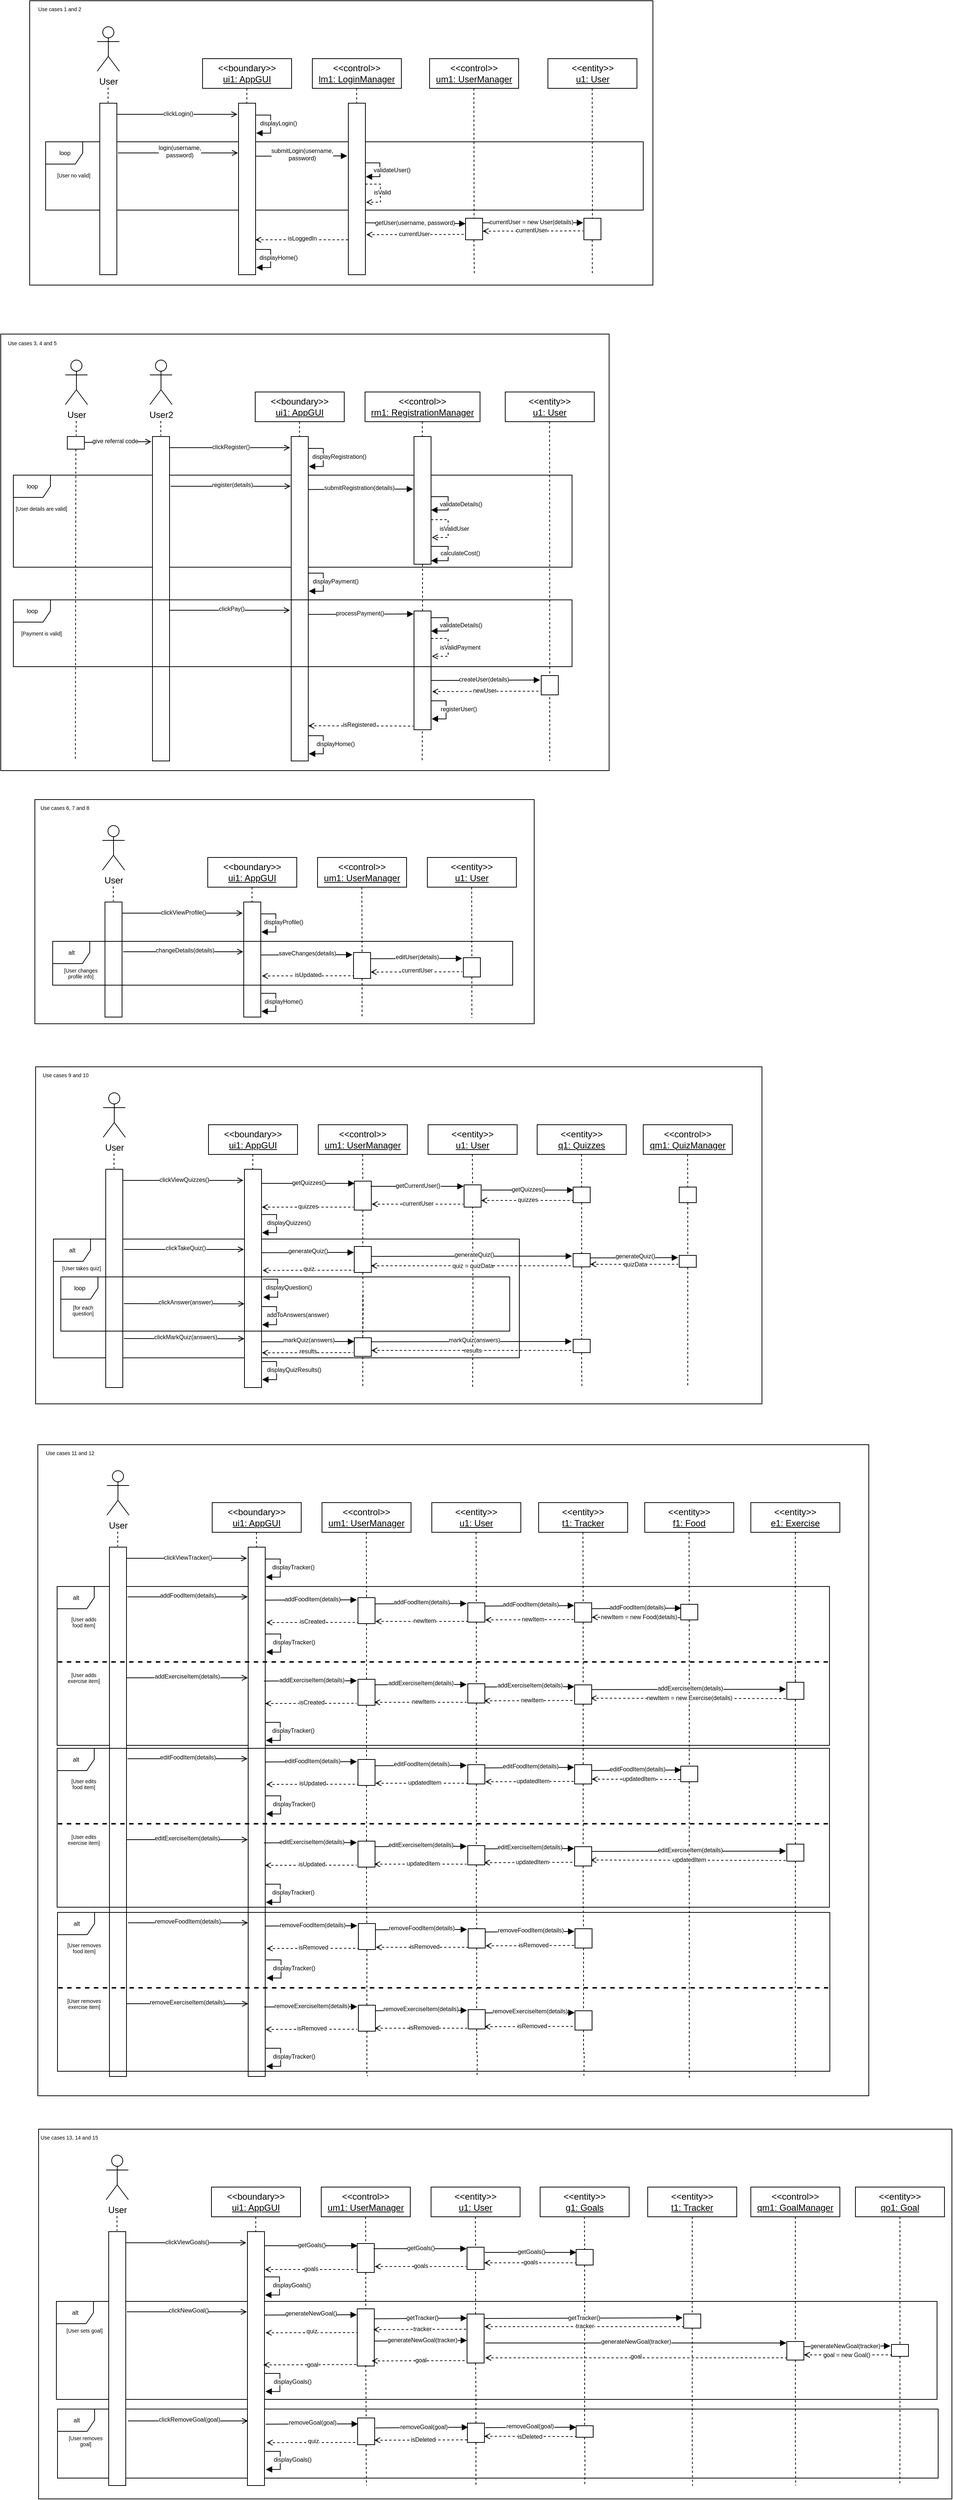 <mxfile version="20.7.4" type="github">
  <diagram id="c1oZlRYy-DprkKR2t52D" name="Page-1">
    <mxGraphModel dx="1647" dy="657" grid="0" gridSize="10" guides="1" tooltips="1" connect="1" arrows="1" fold="1" page="0" pageScale="1" pageWidth="827" pageHeight="1169" math="0" shadow="0">
      <root>
        <mxCell id="0" />
        <mxCell id="1" parent="0" />
        <mxCell id="yiR10c4rIU2J_5i0L7nW-56" value="" style="rounded=0;whiteSpace=wrap;html=1;fontSize=7;" vertex="1" parent="1">
          <mxGeometry x="-47" y="2957" width="1231" height="498" as="geometry" />
        </mxCell>
        <mxCell id="sUloH9DEDX4tPpxW6tqJ-468" value="alt" style="shape=umlFrame;tabPosition=left;html=1;boundedLbl=1;labelInHeader=1;width=50;height=30;fontSize=8;" parent="1" vertex="1">
          <mxGeometry x="-23" y="3189" width="1187" height="132" as="geometry" />
        </mxCell>
        <mxCell id="sUloH9DEDX4tPpxW6tqJ-469" value="[User sets goal]" style="text;align=center;fontSize=7;" parent="sUloH9DEDX4tPpxW6tqJ-468" vertex="1">
          <mxGeometry width="60" height="20" relative="1" as="geometry">
            <mxPoint x="8" y="29" as="offset" />
          </mxGeometry>
        </mxCell>
        <mxCell id="yiR10c4rIU2J_5i0L7nW-54" value="alt" style="shape=umlFrame;tabPosition=left;html=1;boundedLbl=1;labelInHeader=1;width=50;height=30;fontSize=8;" vertex="1" parent="1">
          <mxGeometry x="-21.5" y="3334" width="1187" height="93" as="geometry" />
        </mxCell>
        <mxCell id="yiR10c4rIU2J_5i0L7nW-55" value="[User removes&#xa;goal]" style="text;align=center;fontSize=7;" vertex="1" parent="yiR10c4rIU2J_5i0L7nW-54">
          <mxGeometry width="60" height="20" relative="1" as="geometry">
            <mxPoint x="8" y="29" as="offset" />
          </mxGeometry>
        </mxCell>
        <mxCell id="sUloH9DEDX4tPpxW6tqJ-466" value="" style="rounded=0;whiteSpace=wrap;html=1;fontSize=7;" parent="1" vertex="1">
          <mxGeometry x="-48" y="2035" width="1120" height="877" as="geometry" />
        </mxCell>
        <mxCell id="sUloH9DEDX4tPpxW6tqJ-141" value="alt" style="shape=umlFrame;tabPosition=left;html=1;boundedLbl=1;labelInHeader=1;width=50;height=30;fontSize=8;" parent="1" vertex="1">
          <mxGeometry x="-22" y="2226" width="1041" height="214" as="geometry" />
        </mxCell>
        <mxCell id="sUloH9DEDX4tPpxW6tqJ-142" value="[User adds&#xa;food item]" style="text;align=center;fontSize=7;" parent="sUloH9DEDX4tPpxW6tqJ-141" vertex="1">
          <mxGeometry width="60" height="20" relative="1" as="geometry">
            <mxPoint x="6" y="34" as="offset" />
          </mxGeometry>
        </mxCell>
        <mxCell id="sUloH9DEDX4tPpxW6tqJ-218" value="[User adds&#xa;exercise item]" style="text;align=center;fontSize=7;" parent="sUloH9DEDX4tPpxW6tqJ-141" vertex="1">
          <mxGeometry x="6" y="109.004" width="60" height="30.141" as="geometry" />
        </mxCell>
        <mxCell id="sUloH9DEDX4tPpxW6tqJ-77" value="" style="rounded=0;whiteSpace=wrap;html=1;fontSize=7;" parent="1" vertex="1">
          <mxGeometry x="-51" y="1526" width="979" height="454" as="geometry" />
        </mxCell>
        <mxCell id="sUloH9DEDX4tPpxW6tqJ-16" value="alt" style="shape=umlFrame;tabPosition=left;html=1;boundedLbl=1;labelInHeader=1;width=50;height=30;fontSize=8;" parent="1" vertex="1">
          <mxGeometry x="-27" y="1758" width="628" height="160" as="geometry" />
        </mxCell>
        <mxCell id="sUloH9DEDX4tPpxW6tqJ-17" value="[User takes quiz]" style="text;align=center;fontSize=7;" parent="sUloH9DEDX4tPpxW6tqJ-16" vertex="1">
          <mxGeometry width="60" height="20" relative="1" as="geometry">
            <mxPoint x="8" y="29" as="offset" />
          </mxGeometry>
        </mxCell>
        <mxCell id="ojf8vlIbQqwhDHuOTLE6-334" style="edgeStyle=orthogonalEdgeStyle;rounded=0;orthogonalLoop=1;jettySize=auto;html=1;dashed=1;fontSize=7;startArrow=none;startFill=0;endArrow=none;endFill=0;entryX=0.5;entryY=1;entryDx=0;entryDy=0;" parent="1" target="ojf8vlIbQqwhDHuOTLE6-335" edge="1">
          <mxGeometry relative="1" as="geometry">
            <mxPoint x="538" y="1820" as="targetPoint" />
            <mxPoint x="538" y="1957" as="sourcePoint" />
          </mxGeometry>
        </mxCell>
        <mxCell id="ojf8vlIbQqwhDHuOTLE6-363" value="" style="rounded=0;whiteSpace=wrap;html=1;fontSize=7;" parent="1" vertex="1">
          <mxGeometry x="-59" y="90" width="840" height="383" as="geometry" />
        </mxCell>
        <mxCell id="ojf8vlIbQqwhDHuOTLE6-275" value="" style="rounded=0;whiteSpace=wrap;html=1;fontSize=7;" parent="1" vertex="1">
          <mxGeometry x="-52" y="1166" width="673" height="302" as="geometry" />
        </mxCell>
        <mxCell id="ojf8vlIbQqwhDHuOTLE6-245" value="" style="rounded=0;whiteSpace=wrap;html=1;fontSize=7;" parent="1" vertex="1">
          <mxGeometry x="-98" y="539" width="820" height="588" as="geometry" />
        </mxCell>
        <mxCell id="ojf8vlIbQqwhDHuOTLE6-44" value="loop" style="shape=umlFrame;tabPosition=left;html=1;boundedLbl=1;labelInHeader=1;width=50;height=30;fontSize=8;" parent="1" vertex="1">
          <mxGeometry x="-37.5" y="280" width="805.5" height="92" as="geometry" />
        </mxCell>
        <mxCell id="ojf8vlIbQqwhDHuOTLE6-45" value="[User no valid]" style="text;align=center;fontSize=7;" parent="ojf8vlIbQqwhDHuOTLE6-44" vertex="1">
          <mxGeometry width="60" height="20" relative="1" as="geometry">
            <mxPoint x="8" y="35" as="offset" />
          </mxGeometry>
        </mxCell>
        <mxCell id="ojf8vlIbQqwhDHuOTLE6-1" value="User" style="shape=umlActor;verticalLabelPosition=bottom;verticalAlign=top;html=1;outlineConnect=0;" parent="1" vertex="1">
          <mxGeometry x="32" y="125" width="30" height="60" as="geometry" />
        </mxCell>
        <mxCell id="ojf8vlIbQqwhDHuOTLE6-2" value="" style="endArrow=none;html=1;rounded=0;dashed=1;" parent="1" edge="1">
          <mxGeometry width="50" height="50" relative="1" as="geometry">
            <mxPoint x="46.7" y="207" as="sourcePoint" />
            <mxPoint x="46.7" y="227" as="targetPoint" />
          </mxGeometry>
        </mxCell>
        <mxCell id="ojf8vlIbQqwhDHuOTLE6-4" value="&amp;lt;&amp;lt;boundary&amp;gt;&amp;gt;&lt;br&gt;&lt;u&gt;ui1: AppGUI&lt;/u&gt;" style="rounded=0;whiteSpace=wrap;html=1;" parent="1" vertex="1">
          <mxGeometry x="174" y="168" width="120" height="40" as="geometry" />
        </mxCell>
        <mxCell id="ojf8vlIbQqwhDHuOTLE6-5" value="" style="endArrow=none;html=1;rounded=0;dashed=1;" parent="1" edge="1">
          <mxGeometry width="50" height="50" relative="1" as="geometry">
            <mxPoint x="233.7" y="208" as="sourcePoint" />
            <mxPoint x="233.7" y="228" as="targetPoint" />
          </mxGeometry>
        </mxCell>
        <mxCell id="ojf8vlIbQqwhDHuOTLE6-6" value="&amp;lt;&amp;lt;control&amp;gt;&amp;gt;&lt;br&gt;&lt;u&gt;lm1: LoginManager&lt;/u&gt;" style="rounded=0;whiteSpace=wrap;html=1;" parent="1" vertex="1">
          <mxGeometry x="322" y="168" width="120" height="40" as="geometry" />
        </mxCell>
        <mxCell id="ojf8vlIbQqwhDHuOTLE6-7" value="" style="endArrow=none;html=1;rounded=0;dashed=1;" parent="1" edge="1">
          <mxGeometry width="50" height="50" relative="1" as="geometry">
            <mxPoint x="381.7" y="208" as="sourcePoint" />
            <mxPoint x="381.7" y="228" as="targetPoint" />
          </mxGeometry>
        </mxCell>
        <mxCell id="ojf8vlIbQqwhDHuOTLE6-8" value="" style="rounded=0;whiteSpace=wrap;html=1;" parent="1" vertex="1">
          <mxGeometry x="222.5" y="228" width="23" height="231" as="geometry" />
        </mxCell>
        <mxCell id="ojf8vlIbQqwhDHuOTLE6-9" value="" style="endArrow=open;html=1;rounded=0;endFill=0;" parent="1" edge="1">
          <mxGeometry width="50" height="50" relative="1" as="geometry">
            <mxPoint x="58" y="243" as="sourcePoint" />
            <mxPoint x="221" y="243" as="targetPoint" />
          </mxGeometry>
        </mxCell>
        <mxCell id="ojf8vlIbQqwhDHuOTLE6-10" value="clickLogin()" style="edgeLabel;html=1;align=center;verticalAlign=middle;resizable=0;points=[];fontSize=8;" parent="ojf8vlIbQqwhDHuOTLE6-9" vertex="1" connectable="0">
          <mxGeometry x="-0.302" y="-1" relative="1" as="geometry">
            <mxPoint x="26" y="-2" as="offset" />
          </mxGeometry>
        </mxCell>
        <mxCell id="ojf8vlIbQqwhDHuOTLE6-16" value="" style="endArrow=open;html=1;rounded=0;endFill=0;" parent="1" edge="1">
          <mxGeometry width="50" height="50" relative="1" as="geometry">
            <mxPoint x="60" y="295" as="sourcePoint" />
            <mxPoint x="221.78" y="295" as="targetPoint" />
          </mxGeometry>
        </mxCell>
        <mxCell id="ojf8vlIbQqwhDHuOTLE6-17" value="login(username,&lt;br style=&quot;font-size: 8px;&quot;&gt;password)" style="edgeLabel;html=1;align=center;verticalAlign=middle;resizable=0;points=[];fontSize=8;" parent="ojf8vlIbQqwhDHuOTLE6-16" vertex="1" connectable="0">
          <mxGeometry x="-0.302" y="-1" relative="1" as="geometry">
            <mxPoint x="26" y="-3" as="offset" />
          </mxGeometry>
        </mxCell>
        <mxCell id="ojf8vlIbQqwhDHuOTLE6-20" value="" style="endArrow=block;html=1;rounded=0;exitX=0.964;exitY=0.347;exitDx=0;exitDy=0;exitPerimeter=0;endFill=1;" parent="1" edge="1">
          <mxGeometry width="50" height="50" relative="1" as="geometry">
            <mxPoint x="245.502" y="299.359" as="sourcePoint" />
            <mxPoint x="369" y="299" as="targetPoint" />
          </mxGeometry>
        </mxCell>
        <mxCell id="ojf8vlIbQqwhDHuOTLE6-21" value="submitLogin(username,&lt;br style=&quot;font-size: 8px;&quot;&gt;password)" style="edgeLabel;html=1;align=center;verticalAlign=middle;resizable=0;points=[];fontSize=8;" parent="ojf8vlIbQqwhDHuOTLE6-20" vertex="1" connectable="0">
          <mxGeometry x="-0.302" y="-1" relative="1" as="geometry">
            <mxPoint x="19" y="-3" as="offset" />
          </mxGeometry>
        </mxCell>
        <mxCell id="ojf8vlIbQqwhDHuOTLE6-24" value="&amp;lt;&amp;lt;control&amp;gt;&amp;gt;&lt;br&gt;&lt;u&gt;um1: UserManager&lt;/u&gt;" style="rounded=0;whiteSpace=wrap;html=1;" parent="1" vertex="1">
          <mxGeometry x="480" y="168" width="120" height="40" as="geometry" />
        </mxCell>
        <mxCell id="ojf8vlIbQqwhDHuOTLE6-25" value="" style="endArrow=none;html=1;rounded=0;dashed=1;entryX=0.5;entryY=0;entryDx=0;entryDy=0;" parent="1" target="ojf8vlIbQqwhDHuOTLE6-26" edge="1">
          <mxGeometry width="50" height="50" relative="1" as="geometry">
            <mxPoint x="539.7" y="208" as="sourcePoint" />
            <mxPoint x="539.7" y="228" as="targetPoint" />
          </mxGeometry>
        </mxCell>
        <mxCell id="ojf8vlIbQqwhDHuOTLE6-26" value="" style="rounded=0;whiteSpace=wrap;html=1;" parent="1" vertex="1">
          <mxGeometry x="528.5" y="383" width="23" height="29" as="geometry" />
        </mxCell>
        <mxCell id="ojf8vlIbQqwhDHuOTLE6-29" style="edgeStyle=orthogonalEdgeStyle;rounded=0;orthogonalLoop=1;jettySize=auto;html=1;fontSize=8;startArrow=none;startFill=0;endArrow=block;endFill=1;exitX=1.016;exitY=0.367;exitDx=0;exitDy=0;exitPerimeter=0;" parent="1" edge="1">
          <mxGeometry relative="1" as="geometry">
            <mxPoint x="393.868" y="308.373" as="sourcePoint" />
            <mxPoint x="394" y="327" as="targetPoint" />
            <Array as="points">
              <mxPoint x="413" y="308" />
              <mxPoint x="413" y="327" />
            </Array>
          </mxGeometry>
        </mxCell>
        <mxCell id="ojf8vlIbQqwhDHuOTLE6-30" value="validateUser()" style="edgeLabel;html=1;align=center;verticalAlign=middle;resizable=0;points=[];fontSize=8;" parent="ojf8vlIbQqwhDHuOTLE6-29" vertex="1" connectable="0">
          <mxGeometry x="-0.054" relative="1" as="geometry">
            <mxPoint x="16" y="1" as="offset" />
          </mxGeometry>
        </mxCell>
        <mxCell id="ojf8vlIbQqwhDHuOTLE6-31" style="edgeStyle=orthogonalEdgeStyle;rounded=0;orthogonalLoop=1;jettySize=auto;html=1;entryX=1;entryY=0.5;entryDx=0;entryDy=0;fontSize=8;startArrow=none;startFill=0;endArrow=block;endFill=1;exitX=0.967;exitY=0.379;exitDx=0;exitDy=0;exitPerimeter=0;" parent="1" edge="1">
          <mxGeometry relative="1" as="geometry">
            <mxPoint x="245.501" y="244.003" as="sourcePoint" />
            <mxPoint x="246.26" y="267.84" as="targetPoint" />
            <Array as="points">
              <mxPoint x="265.76" y="244.34" />
              <mxPoint x="265.76" y="268.34" />
              <mxPoint x="245.76" y="268.34" />
            </Array>
          </mxGeometry>
        </mxCell>
        <mxCell id="ojf8vlIbQqwhDHuOTLE6-32" value="displayLogin()" style="edgeLabel;html=1;align=center;verticalAlign=middle;resizable=0;points=[];fontSize=8;" parent="ojf8vlIbQqwhDHuOTLE6-31" vertex="1" connectable="0">
          <mxGeometry x="-0.054" relative="1" as="geometry">
            <mxPoint x="10" as="offset" />
          </mxGeometry>
        </mxCell>
        <mxCell id="ojf8vlIbQqwhDHuOTLE6-33" value="" style="endArrow=block;html=1;rounded=0;exitX=0.964;exitY=0.347;exitDx=0;exitDy=0;exitPerimeter=0;endFill=1;entryX=0;entryY=0.25;entryDx=0;entryDy=0;" parent="1" target="ojf8vlIbQqwhDHuOTLE6-26" edge="1">
          <mxGeometry width="50" height="50" relative="1" as="geometry">
            <mxPoint x="393.502" y="389.079" as="sourcePoint" />
            <mxPoint x="518.258" y="389.003" as="targetPoint" />
          </mxGeometry>
        </mxCell>
        <mxCell id="ojf8vlIbQqwhDHuOTLE6-34" value="getUser(username, password)" style="edgeLabel;html=1;align=center;verticalAlign=middle;resizable=0;points=[];fontSize=8;" parent="ojf8vlIbQqwhDHuOTLE6-33" vertex="1" connectable="0">
          <mxGeometry x="-0.302" y="-1" relative="1" as="geometry">
            <mxPoint x="19" y="-2" as="offset" />
          </mxGeometry>
        </mxCell>
        <mxCell id="ojf8vlIbQqwhDHuOTLE6-37" value="" style="endArrow=none;html=1;rounded=0;exitX=0.964;exitY=0.347;exitDx=0;exitDy=0;exitPerimeter=0;endFill=0;entryX=0;entryY=0.75;entryDx=0;entryDy=0;dashed=1;startArrow=open;startFill=0;" parent="1" target="ojf8vlIbQqwhDHuOTLE6-26" edge="1">
          <mxGeometry width="50" height="50" relative="1" as="geometry">
            <mxPoint x="394.742" y="405.109" as="sourcePoint" />
            <mxPoint x="519.498" y="405.033" as="targetPoint" />
          </mxGeometry>
        </mxCell>
        <mxCell id="ojf8vlIbQqwhDHuOTLE6-38" value="currentUser" style="edgeLabel;html=1;align=center;verticalAlign=middle;resizable=0;points=[];fontSize=8;" parent="ojf8vlIbQqwhDHuOTLE6-37" vertex="1" connectable="0">
          <mxGeometry x="-0.302" y="-1" relative="1" as="geometry">
            <mxPoint x="18" y="-2" as="offset" />
          </mxGeometry>
        </mxCell>
        <mxCell id="ojf8vlIbQqwhDHuOTLE6-39" style="edgeStyle=orthogonalEdgeStyle;rounded=0;orthogonalLoop=1;jettySize=auto;html=1;entryX=1;entryY=0.5;entryDx=0;entryDy=0;fontSize=8;startArrow=none;startFill=0;endArrow=open;endFill=0;exitX=0.967;exitY=0.379;exitDx=0;exitDy=0;exitPerimeter=0;dashed=1;" parent="1" edge="1">
          <mxGeometry relative="1" as="geometry">
            <mxPoint x="393.501" y="337.003" as="sourcePoint" />
            <mxPoint x="394.26" y="360.84" as="targetPoint" />
            <Array as="points">
              <mxPoint x="413.76" y="337.34" />
              <mxPoint x="413.76" y="361.34" />
              <mxPoint x="393.76" y="361.34" />
            </Array>
          </mxGeometry>
        </mxCell>
        <mxCell id="ojf8vlIbQqwhDHuOTLE6-40" value="isValid" style="edgeLabel;html=1;align=center;verticalAlign=middle;resizable=0;points=[];fontSize=8;" parent="ojf8vlIbQqwhDHuOTLE6-39" vertex="1" connectable="0">
          <mxGeometry x="-0.054" relative="1" as="geometry">
            <mxPoint x="2" as="offset" />
          </mxGeometry>
        </mxCell>
        <mxCell id="ojf8vlIbQqwhDHuOTLE6-43" value="" style="endArrow=none;html=1;rounded=0;dashed=1;entryX=0.837;entryY=1;entryDx=0;entryDy=0;entryPerimeter=0;" parent="1" edge="1">
          <mxGeometry width="50" height="50" relative="1" as="geometry">
            <mxPoint x="539.73" y="412" as="sourcePoint" />
            <mxPoint x="540.292" y="459" as="targetPoint" />
          </mxGeometry>
        </mxCell>
        <mxCell id="ojf8vlIbQqwhDHuOTLE6-46" style="edgeStyle=orthogonalEdgeStyle;rounded=0;orthogonalLoop=1;jettySize=auto;html=1;entryX=1;entryY=0.5;entryDx=0;entryDy=0;fontSize=8;startArrow=none;startFill=0;endArrow=block;endFill=1;exitX=0.967;exitY=0.379;exitDx=0;exitDy=0;exitPerimeter=0;" parent="1" edge="1">
          <mxGeometry relative="1" as="geometry">
            <mxPoint x="245.501" y="425.003" as="sourcePoint" />
            <mxPoint x="246.26" y="448.84" as="targetPoint" />
            <Array as="points">
              <mxPoint x="265.76" y="425.34" />
              <mxPoint x="265.76" y="449.34" />
              <mxPoint x="245.76" y="449.34" />
            </Array>
          </mxGeometry>
        </mxCell>
        <mxCell id="ojf8vlIbQqwhDHuOTLE6-47" value="displayHome()" style="edgeLabel;html=1;align=center;verticalAlign=middle;resizable=0;points=[];fontSize=8;" parent="ojf8vlIbQqwhDHuOTLE6-46" vertex="1" connectable="0">
          <mxGeometry x="-0.054" relative="1" as="geometry">
            <mxPoint x="10" as="offset" />
          </mxGeometry>
        </mxCell>
        <mxCell id="ojf8vlIbQqwhDHuOTLE6-51" value="Use cases 1 and 2" style="text;html=1;align=center;verticalAlign=middle;resizable=0;points=[];autosize=1;strokeColor=none;fillColor=none;fontSize=7;" parent="1" vertex="1">
          <mxGeometry x="-57" y="92" width="76" height="20" as="geometry" />
        </mxCell>
        <mxCell id="ojf8vlIbQqwhDHuOTLE6-53" value="loop" style="shape=umlFrame;tabPosition=left;html=1;boundedLbl=1;labelInHeader=1;width=50;height=30;fontSize=8;" parent="1" vertex="1">
          <mxGeometry x="-81" y="729" width="753" height="124" as="geometry" />
        </mxCell>
        <mxCell id="ojf8vlIbQqwhDHuOTLE6-54" value="[User details are valid]" style="text;align=center;fontSize=7;" parent="ojf8vlIbQqwhDHuOTLE6-53" vertex="1">
          <mxGeometry width="60" height="20" relative="1" as="geometry">
            <mxPoint x="8" y="35" as="offset" />
          </mxGeometry>
        </mxCell>
        <mxCell id="ojf8vlIbQqwhDHuOTLE6-55" value="User2" style="shape=umlActor;verticalLabelPosition=bottom;verticalAlign=top;html=1;outlineConnect=0;" parent="1" vertex="1">
          <mxGeometry x="103" y="574" width="30" height="60" as="geometry" />
        </mxCell>
        <mxCell id="ojf8vlIbQqwhDHuOTLE6-56" value="" style="endArrow=none;html=1;rounded=0;dashed=1;" parent="1" edge="1">
          <mxGeometry width="50" height="50" relative="1" as="geometry">
            <mxPoint x="117.7" y="656" as="sourcePoint" />
            <mxPoint x="117.7" y="676" as="targetPoint" />
          </mxGeometry>
        </mxCell>
        <mxCell id="ojf8vlIbQqwhDHuOTLE6-57" value="" style="rounded=0;whiteSpace=wrap;html=1;" parent="1" vertex="1">
          <mxGeometry x="106.5" y="677" width="23" height="437" as="geometry" />
        </mxCell>
        <mxCell id="ojf8vlIbQqwhDHuOTLE6-58" value="&amp;lt;&amp;lt;boundary&amp;gt;&amp;gt;&lt;br&gt;&lt;u&gt;ui1: AppGUI&lt;/u&gt;" style="rounded=0;whiteSpace=wrap;html=1;" parent="1" vertex="1">
          <mxGeometry x="245" y="617" width="120" height="40" as="geometry" />
        </mxCell>
        <mxCell id="ojf8vlIbQqwhDHuOTLE6-59" value="" style="endArrow=none;html=1;rounded=0;dashed=1;" parent="1" edge="1">
          <mxGeometry width="50" height="50" relative="1" as="geometry">
            <mxPoint x="304.7" y="657" as="sourcePoint" />
            <mxPoint x="304.7" y="677" as="targetPoint" />
          </mxGeometry>
        </mxCell>
        <mxCell id="ojf8vlIbQqwhDHuOTLE6-60" value="&amp;lt;&amp;lt;control&amp;gt;&amp;gt;&lt;br&gt;&lt;u&gt;rm1: RegistrationManager&lt;/u&gt;" style="rounded=0;whiteSpace=wrap;html=1;" parent="1" vertex="1">
          <mxGeometry x="393" y="617" width="155" height="40" as="geometry" />
        </mxCell>
        <mxCell id="ojf8vlIbQqwhDHuOTLE6-61" value="" style="endArrow=none;html=1;rounded=0;dashed=1;" parent="1" edge="1">
          <mxGeometry width="50" height="50" relative="1" as="geometry">
            <mxPoint x="470.2" y="657" as="sourcePoint" />
            <mxPoint x="470.2" y="677" as="targetPoint" />
          </mxGeometry>
        </mxCell>
        <mxCell id="ojf8vlIbQqwhDHuOTLE6-62" value="" style="rounded=0;whiteSpace=wrap;html=1;" parent="1" vertex="1">
          <mxGeometry x="293.5" y="677" width="23" height="437" as="geometry" />
        </mxCell>
        <mxCell id="ojf8vlIbQqwhDHuOTLE6-63" value="" style="endArrow=open;html=1;rounded=0;endFill=0;" parent="1" edge="1">
          <mxGeometry width="50" height="50" relative="1" as="geometry">
            <mxPoint x="129" y="692" as="sourcePoint" />
            <mxPoint x="292" y="692" as="targetPoint" />
          </mxGeometry>
        </mxCell>
        <mxCell id="ojf8vlIbQqwhDHuOTLE6-64" value="clickRegister()" style="edgeLabel;html=1;align=center;verticalAlign=middle;resizable=0;points=[];fontSize=8;" parent="ojf8vlIbQqwhDHuOTLE6-63" vertex="1" connectable="0">
          <mxGeometry x="-0.302" y="-1" relative="1" as="geometry">
            <mxPoint x="26" y="-2" as="offset" />
          </mxGeometry>
        </mxCell>
        <mxCell id="ojf8vlIbQqwhDHuOTLE6-258" style="edgeStyle=orthogonalEdgeStyle;rounded=0;orthogonalLoop=1;jettySize=auto;html=1;dashed=1;fontSize=7;startArrow=none;startFill=0;endArrow=none;endFill=0;" parent="1" source="ojf8vlIbQqwhDHuOTLE6-65" target="ojf8vlIbQqwhDHuOTLE6-256" edge="1">
          <mxGeometry relative="1" as="geometry" />
        </mxCell>
        <mxCell id="ojf8vlIbQqwhDHuOTLE6-65" value="" style="rounded=0;whiteSpace=wrap;html=1;" parent="1" vertex="1">
          <mxGeometry x="459" y="912" width="23" height="160" as="geometry" />
        </mxCell>
        <mxCell id="ojf8vlIbQqwhDHuOTLE6-70" value="&amp;lt;&amp;lt;entity&amp;gt;&amp;gt;&lt;br&gt;&lt;u&gt;u1: User&lt;/u&gt;" style="rounded=0;whiteSpace=wrap;html=1;" parent="1" vertex="1">
          <mxGeometry x="582" y="617" width="120" height="40" as="geometry" />
        </mxCell>
        <mxCell id="ojf8vlIbQqwhDHuOTLE6-71" value="" style="endArrow=none;html=1;rounded=0;dashed=1;entryX=0.5;entryY=0;entryDx=0;entryDy=0;" parent="1" target="ojf8vlIbQqwhDHuOTLE6-72" edge="1">
          <mxGeometry width="50" height="50" relative="1" as="geometry">
            <mxPoint x="641.7" y="657" as="sourcePoint" />
            <mxPoint x="641.7" y="677" as="targetPoint" />
          </mxGeometry>
        </mxCell>
        <mxCell id="ojf8vlIbQqwhDHuOTLE6-75" style="edgeStyle=orthogonalEdgeStyle;rounded=0;orthogonalLoop=1;jettySize=auto;html=1;entryX=1;entryY=0.5;entryDx=0;entryDy=0;fontSize=8;startArrow=none;startFill=0;endArrow=block;endFill=1;exitX=0.967;exitY=0.379;exitDx=0;exitDy=0;exitPerimeter=0;" parent="1" edge="1">
          <mxGeometry relative="1" as="geometry">
            <mxPoint x="316.501" y="693.003" as="sourcePoint" />
            <mxPoint x="317.26" y="716.84" as="targetPoint" />
            <Array as="points">
              <mxPoint x="336.76" y="693.34" />
              <mxPoint x="336.76" y="717.34" />
              <mxPoint x="316.76" y="717.34" />
            </Array>
          </mxGeometry>
        </mxCell>
        <mxCell id="ojf8vlIbQqwhDHuOTLE6-76" value="displayRegistration()" style="edgeLabel;html=1;align=center;verticalAlign=middle;resizable=0;points=[];fontSize=8;" parent="ojf8vlIbQqwhDHuOTLE6-75" vertex="1" connectable="0">
          <mxGeometry x="-0.054" relative="1" as="geometry">
            <mxPoint x="21" as="offset" />
          </mxGeometry>
        </mxCell>
        <mxCell id="ojf8vlIbQqwhDHuOTLE6-84" style="edgeStyle=orthogonalEdgeStyle;rounded=0;orthogonalLoop=1;jettySize=auto;html=1;entryX=1;entryY=0.5;entryDx=0;entryDy=0;fontSize=8;startArrow=none;startFill=0;endArrow=block;endFill=1;exitX=0.967;exitY=0.379;exitDx=0;exitDy=0;exitPerimeter=0;" parent="1" edge="1">
          <mxGeometry relative="1" as="geometry">
            <mxPoint x="316.501" y="861.003" as="sourcePoint" />
            <mxPoint x="317.26" y="884.84" as="targetPoint" />
            <Array as="points">
              <mxPoint x="336.76" y="861.34" />
              <mxPoint x="336.76" y="885.34" />
              <mxPoint x="316.76" y="885.34" />
            </Array>
          </mxGeometry>
        </mxCell>
        <mxCell id="ojf8vlIbQqwhDHuOTLE6-85" value="displayPayment()" style="edgeLabel;html=1;align=center;verticalAlign=middle;resizable=0;points=[];fontSize=8;" parent="ojf8vlIbQqwhDHuOTLE6-84" vertex="1" connectable="0">
          <mxGeometry x="-0.054" relative="1" as="geometry">
            <mxPoint x="16" as="offset" />
          </mxGeometry>
        </mxCell>
        <mxCell id="ojf8vlIbQqwhDHuOTLE6-86" value="Use cases 3, 4 and 5" style="text;html=1;align=center;verticalAlign=middle;resizable=0;points=[];autosize=1;strokeColor=none;fillColor=none;fontSize=7;" parent="1" vertex="1">
          <mxGeometry x="-98" y="542" width="84" height="20" as="geometry" />
        </mxCell>
        <mxCell id="ojf8vlIbQqwhDHuOTLE6-93" value="loop" style="shape=umlFrame;tabPosition=left;html=1;boundedLbl=1;labelInHeader=1;width=50;height=30;fontSize=8;" parent="1" vertex="1">
          <mxGeometry x="-81" y="897" width="753" height="90" as="geometry" />
        </mxCell>
        <mxCell id="ojf8vlIbQqwhDHuOTLE6-94" value="[Payment is valid]" style="text;align=center;fontSize=7;" parent="ojf8vlIbQqwhDHuOTLE6-93" vertex="1">
          <mxGeometry width="60" height="20" relative="1" as="geometry">
            <mxPoint x="8" y="35" as="offset" />
          </mxGeometry>
        </mxCell>
        <mxCell id="ojf8vlIbQqwhDHuOTLE6-106" value="" style="endArrow=open;html=1;rounded=0;endFill=0;" parent="1" edge="1">
          <mxGeometry width="50" height="50" relative="1" as="geometry">
            <mxPoint x="130.0" y="910.999" as="sourcePoint" />
            <mxPoint x="291.78" y="910.999" as="targetPoint" />
          </mxGeometry>
        </mxCell>
        <mxCell id="ojf8vlIbQqwhDHuOTLE6-107" value="clickPay()" style="edgeLabel;html=1;align=center;verticalAlign=middle;resizable=0;points=[];fontSize=8;" parent="ojf8vlIbQqwhDHuOTLE6-106" vertex="1" connectable="0">
          <mxGeometry x="-0.302" y="-1" relative="1" as="geometry">
            <mxPoint x="26" y="-3" as="offset" />
          </mxGeometry>
        </mxCell>
        <mxCell id="ojf8vlIbQqwhDHuOTLE6-108" value="" style="endArrow=block;html=1;rounded=0;exitX=0.964;exitY=0.347;exitDx=0;exitDy=0;exitPerimeter=0;endFill=1;entryX=-0.049;entryY=0.173;entryDx=0;entryDy=0;entryPerimeter=0;" parent="1" edge="1">
          <mxGeometry width="50" height="50" relative="1" as="geometry">
            <mxPoint x="317.002" y="916.599" as="sourcePoint" />
            <mxPoint x="458.373" y="915.997" as="targetPoint" />
          </mxGeometry>
        </mxCell>
        <mxCell id="ojf8vlIbQqwhDHuOTLE6-109" value="processPayment()" style="edgeLabel;html=1;align=center;verticalAlign=middle;resizable=0;points=[];fontSize=8;" parent="ojf8vlIbQqwhDHuOTLE6-108" vertex="1" connectable="0">
          <mxGeometry x="-0.302" y="-1" relative="1" as="geometry">
            <mxPoint x="19" y="-3" as="offset" />
          </mxGeometry>
        </mxCell>
        <mxCell id="ojf8vlIbQqwhDHuOTLE6-110" style="edgeStyle=orthogonalEdgeStyle;rounded=0;orthogonalLoop=1;jettySize=auto;html=1;fontSize=8;startArrow=none;startFill=0;endArrow=block;endFill=1;exitX=1.023;exitY=0.198;exitDx=0;exitDy=0;exitPerimeter=0;" parent="1" edge="1">
          <mxGeometry relative="1" as="geometry">
            <mxPoint x="482" y="939.02" as="targetPoint" />
            <Array as="points">
              <mxPoint x="505" y="921.02" />
              <mxPoint x="505" y="939.02" />
            </Array>
            <mxPoint x="482.529" y="921.002" as="sourcePoint" />
          </mxGeometry>
        </mxCell>
        <mxCell id="ojf8vlIbQqwhDHuOTLE6-111" value="validateDetails()" style="edgeLabel;html=1;align=center;verticalAlign=middle;resizable=0;points=[];fontSize=8;" parent="ojf8vlIbQqwhDHuOTLE6-110" vertex="1" connectable="0">
          <mxGeometry x="-0.054" relative="1" as="geometry">
            <mxPoint x="17" y="2" as="offset" />
          </mxGeometry>
        </mxCell>
        <mxCell id="ojf8vlIbQqwhDHuOTLE6-112" style="edgeStyle=orthogonalEdgeStyle;rounded=0;orthogonalLoop=1;jettySize=auto;html=1;fontSize=8;startArrow=none;startFill=0;endArrow=open;endFill=0;dashed=1;" parent="1" edge="1">
          <mxGeometry relative="1" as="geometry">
            <mxPoint x="482" y="949" as="sourcePoint" />
            <mxPoint x="483" y="973" as="targetPoint" />
            <Array as="points">
              <mxPoint x="505" y="949" />
              <mxPoint x="505" y="973" />
              <mxPoint x="485" y="973" />
            </Array>
          </mxGeometry>
        </mxCell>
        <mxCell id="ojf8vlIbQqwhDHuOTLE6-113" value="isValidPayment" style="edgeLabel;html=1;align=center;verticalAlign=middle;resizable=0;points=[];fontSize=8;" parent="ojf8vlIbQqwhDHuOTLE6-112" vertex="1" connectable="0">
          <mxGeometry x="-0.054" relative="1" as="geometry">
            <mxPoint x="16" y="2" as="offset" />
          </mxGeometry>
        </mxCell>
        <mxCell id="ojf8vlIbQqwhDHuOTLE6-72" value="" style="rounded=0;whiteSpace=wrap;html=1;" parent="1" vertex="1">
          <mxGeometry x="630.5" y="999" width="23" height="26" as="geometry" />
        </mxCell>
        <mxCell id="ojf8vlIbQqwhDHuOTLE6-116" value="" style="endArrow=block;html=1;rounded=0;exitX=0.964;exitY=0.347;exitDx=0;exitDy=0;exitPerimeter=0;endFill=1;" parent="1" edge="1">
          <mxGeometry width="50" height="50" relative="1" as="geometry">
            <mxPoint x="482.002" y="1005.599" as="sourcePoint" />
            <mxPoint x="629" y="1005" as="targetPoint" />
          </mxGeometry>
        </mxCell>
        <mxCell id="ojf8vlIbQqwhDHuOTLE6-117" value="createUser(details)" style="edgeLabel;html=1;align=center;verticalAlign=middle;resizable=0;points=[];fontSize=8;" parent="ojf8vlIbQqwhDHuOTLE6-116" vertex="1" connectable="0">
          <mxGeometry x="-0.302" y="-1" relative="1" as="geometry">
            <mxPoint x="19" y="-3" as="offset" />
          </mxGeometry>
        </mxCell>
        <mxCell id="ojf8vlIbQqwhDHuOTLE6-118" value="" style="endArrow=none;html=1;rounded=0;exitX=0.964;exitY=0.347;exitDx=0;exitDy=0;exitPerimeter=0;endFill=0;startArrow=open;startFill=0;dashed=1;" parent="1" edge="1">
          <mxGeometry width="50" height="50" relative="1" as="geometry">
            <mxPoint x="483.502" y="1020.599" as="sourcePoint" />
            <mxPoint x="630.5" y="1020.0" as="targetPoint" />
          </mxGeometry>
        </mxCell>
        <mxCell id="ojf8vlIbQqwhDHuOTLE6-119" value="newUser" style="edgeLabel;html=1;align=center;verticalAlign=middle;resizable=0;points=[];fontSize=8;" parent="ojf8vlIbQqwhDHuOTLE6-118" vertex="1" connectable="0">
          <mxGeometry x="-0.302" y="-1" relative="1" as="geometry">
            <mxPoint x="19" y="-3" as="offset" />
          </mxGeometry>
        </mxCell>
        <mxCell id="ojf8vlIbQqwhDHuOTLE6-121" style="edgeStyle=orthogonalEdgeStyle;rounded=0;orthogonalLoop=1;jettySize=auto;html=1;entryX=1;entryY=0.5;entryDx=0;entryDy=0;fontSize=8;startArrow=none;startFill=0;endArrow=block;endFill=1;exitX=0.967;exitY=0.379;exitDx=0;exitDy=0;exitPerimeter=0;" parent="1" edge="1">
          <mxGeometry relative="1" as="geometry">
            <mxPoint x="316.501" y="1080.003" as="sourcePoint" />
            <mxPoint x="317.26" y="1103.84" as="targetPoint" />
            <Array as="points">
              <mxPoint x="336.76" y="1080.34" />
              <mxPoint x="336.76" y="1104.34" />
              <mxPoint x="316.76" y="1104.34" />
            </Array>
          </mxGeometry>
        </mxCell>
        <mxCell id="ojf8vlIbQqwhDHuOTLE6-122" value="displayHome()" style="edgeLabel;html=1;align=center;verticalAlign=middle;resizable=0;points=[];fontSize=8;" parent="ojf8vlIbQqwhDHuOTLE6-121" vertex="1" connectable="0">
          <mxGeometry x="-0.054" relative="1" as="geometry">
            <mxPoint x="16" as="offset" />
          </mxGeometry>
        </mxCell>
        <mxCell id="ojf8vlIbQqwhDHuOTLE6-130" value="" style="endArrow=open;html=1;rounded=0;endFill=0;entryX=-0.065;entryY=0.012;entryDx=0;entryDy=0;entryPerimeter=0;" parent="1" edge="1">
          <mxGeometry width="50" height="50" relative="1" as="geometry">
            <mxPoint x="12" y="685" as="sourcePoint" />
            <mxPoint x="105.005" y="683.908" as="targetPoint" />
          </mxGeometry>
        </mxCell>
        <mxCell id="ojf8vlIbQqwhDHuOTLE6-131" value="give referral code" style="edgeLabel;html=1;align=center;verticalAlign=middle;resizable=0;points=[];fontSize=8;" parent="ojf8vlIbQqwhDHuOTLE6-130" vertex="1" connectable="0">
          <mxGeometry x="-0.302" y="-1" relative="1" as="geometry">
            <mxPoint x="11" y="-3" as="offset" />
          </mxGeometry>
        </mxCell>
        <mxCell id="ojf8vlIbQqwhDHuOTLE6-129" value="" style="rounded=0;whiteSpace=wrap;html=1;" parent="1" vertex="1">
          <mxGeometry x="-8.25" y="677" width="23" height="17" as="geometry" />
        </mxCell>
        <mxCell id="ojf8vlIbQqwhDHuOTLE6-126" value="User" style="shape=umlActor;verticalLabelPosition=bottom;verticalAlign=top;html=1;outlineConnect=0;" parent="1" vertex="1">
          <mxGeometry x="-11" y="574" width="30" height="60" as="geometry" />
        </mxCell>
        <mxCell id="ojf8vlIbQqwhDHuOTLE6-127" value="" style="endArrow=none;html=1;rounded=0;dashed=1;" parent="1" edge="1">
          <mxGeometry width="50" height="50" relative="1" as="geometry">
            <mxPoint x="3.7" y="656" as="sourcePoint" />
            <mxPoint x="3.7" y="676" as="targetPoint" />
          </mxGeometry>
        </mxCell>
        <mxCell id="ojf8vlIbQqwhDHuOTLE6-132" style="edgeStyle=orthogonalEdgeStyle;rounded=0;orthogonalLoop=1;jettySize=auto;html=1;fontSize=8;startArrow=none;startFill=0;endArrow=block;endFill=1;exitX=1.016;exitY=0.367;exitDx=0;exitDy=0;exitPerimeter=0;" parent="1" edge="1">
          <mxGeometry relative="1" as="geometry">
            <mxPoint x="482" y="844.245" as="targetPoint" />
            <Array as="points">
              <mxPoint x="505" y="824.617" />
              <mxPoint x="505" y="844.245" />
            </Array>
            <mxPoint x="482.368" y="825.003" as="sourcePoint" />
          </mxGeometry>
        </mxCell>
        <mxCell id="ojf8vlIbQqwhDHuOTLE6-133" value="calculateCost()" style="edgeLabel;html=1;align=center;verticalAlign=middle;resizable=0;points=[];fontSize=8;" parent="ojf8vlIbQqwhDHuOTLE6-132" vertex="1" connectable="0">
          <mxGeometry x="-0.054" relative="1" as="geometry">
            <mxPoint x="16" y="1" as="offset" />
          </mxGeometry>
        </mxCell>
        <mxCell id="ojf8vlIbQqwhDHuOTLE6-134" style="edgeStyle=orthogonalEdgeStyle;rounded=0;orthogonalLoop=1;jettySize=auto;html=1;fontSize=8;startArrow=none;startFill=0;endArrow=open;endFill=0;dashed=1;" parent="1" edge="1">
          <mxGeometry relative="1" as="geometry">
            <mxPoint x="482" y="789" as="sourcePoint" />
            <mxPoint x="483" y="813" as="targetPoint" />
            <Array as="points">
              <mxPoint x="505" y="789" />
              <mxPoint x="505" y="813" />
              <mxPoint x="485" y="813" />
            </Array>
          </mxGeometry>
        </mxCell>
        <mxCell id="ojf8vlIbQqwhDHuOTLE6-135" value="isValidUser" style="edgeLabel;html=1;align=center;verticalAlign=middle;resizable=0;points=[];fontSize=8;" parent="ojf8vlIbQqwhDHuOTLE6-134" vertex="1" connectable="0">
          <mxGeometry x="-0.054" relative="1" as="geometry">
            <mxPoint x="8" y="2" as="offset" />
          </mxGeometry>
        </mxCell>
        <mxCell id="ojf8vlIbQqwhDHuOTLE6-136" value="" style="endArrow=open;html=1;rounded=0;endFill=0;" parent="1" edge="1">
          <mxGeometry width="50" height="50" relative="1" as="geometry">
            <mxPoint x="131" y="744" as="sourcePoint" />
            <mxPoint x="292.78" y="744" as="targetPoint" />
          </mxGeometry>
        </mxCell>
        <mxCell id="ojf8vlIbQqwhDHuOTLE6-137" value="register(details)" style="edgeLabel;html=1;align=center;verticalAlign=middle;resizable=0;points=[];fontSize=8;" parent="ojf8vlIbQqwhDHuOTLE6-136" vertex="1" connectable="0">
          <mxGeometry x="-0.302" y="-1" relative="1" as="geometry">
            <mxPoint x="26" y="-3" as="offset" />
          </mxGeometry>
        </mxCell>
        <mxCell id="ojf8vlIbQqwhDHuOTLE6-138" value="" style="endArrow=block;html=1;rounded=0;exitX=0.964;exitY=0.347;exitDx=0;exitDy=0;exitPerimeter=0;endFill=1;entryX=-0.049;entryY=0.173;entryDx=0;entryDy=0;entryPerimeter=0;" parent="1" edge="1">
          <mxGeometry width="50" height="50" relative="1" as="geometry">
            <mxPoint x="316.502" y="748.359" as="sourcePoint" />
            <mxPoint x="457.873" y="747.757" as="targetPoint" />
          </mxGeometry>
        </mxCell>
        <mxCell id="ojf8vlIbQqwhDHuOTLE6-139" value="submitRegistration(details)" style="edgeLabel;html=1;align=center;verticalAlign=middle;resizable=0;points=[];fontSize=8;" parent="ojf8vlIbQqwhDHuOTLE6-138" vertex="1" connectable="0">
          <mxGeometry x="-0.302" y="-1" relative="1" as="geometry">
            <mxPoint x="19" y="-3" as="offset" />
          </mxGeometry>
        </mxCell>
        <mxCell id="ojf8vlIbQqwhDHuOTLE6-140" style="edgeStyle=orthogonalEdgeStyle;rounded=0;orthogonalLoop=1;jettySize=auto;html=1;fontSize=8;startArrow=none;startFill=0;endArrow=block;endFill=1;exitX=1.023;exitY=0.198;exitDx=0;exitDy=0;exitPerimeter=0;" parent="1" edge="1">
          <mxGeometry relative="1" as="geometry">
            <mxPoint x="482" y="776" as="targetPoint" />
            <Array as="points">
              <mxPoint x="505" y="758" />
              <mxPoint x="505" y="776" />
            </Array>
            <mxPoint x="482.529" y="757.982" as="sourcePoint" />
          </mxGeometry>
        </mxCell>
        <mxCell id="ojf8vlIbQqwhDHuOTLE6-141" value="validateDetails()" style="edgeLabel;html=1;align=center;verticalAlign=middle;resizable=0;points=[];fontSize=8;" parent="ojf8vlIbQqwhDHuOTLE6-140" vertex="1" connectable="0">
          <mxGeometry x="-0.054" relative="1" as="geometry">
            <mxPoint x="17" y="2" as="offset" />
          </mxGeometry>
        </mxCell>
        <mxCell id="ojf8vlIbQqwhDHuOTLE6-182" value="User" style="shape=umlActor;verticalLabelPosition=bottom;verticalAlign=top;html=1;outlineConnect=0;" parent="1" vertex="1">
          <mxGeometry x="39" y="1201" width="30" height="60" as="geometry" />
        </mxCell>
        <mxCell id="ojf8vlIbQqwhDHuOTLE6-183" value="" style="endArrow=none;html=1;rounded=0;dashed=1;" parent="1" edge="1">
          <mxGeometry width="50" height="50" relative="1" as="geometry">
            <mxPoint x="53.7" y="1283" as="sourcePoint" />
            <mxPoint x="53.7" y="1303" as="targetPoint" />
          </mxGeometry>
        </mxCell>
        <mxCell id="ojf8vlIbQqwhDHuOTLE6-184" value="" style="rounded=0;whiteSpace=wrap;html=1;" parent="1" vertex="1">
          <mxGeometry x="42.5" y="1304" width="23" height="155" as="geometry" />
        </mxCell>
        <mxCell id="ojf8vlIbQqwhDHuOTLE6-185" value="&amp;lt;&amp;lt;boundary&amp;gt;&amp;gt;&lt;br&gt;&lt;u&gt;ui1: AppGUI&lt;/u&gt;" style="rounded=0;whiteSpace=wrap;html=1;" parent="1" vertex="1">
          <mxGeometry x="181" y="1244" width="120" height="40" as="geometry" />
        </mxCell>
        <mxCell id="ojf8vlIbQqwhDHuOTLE6-186" value="" style="endArrow=none;html=1;rounded=0;dashed=1;" parent="1" edge="1">
          <mxGeometry width="50" height="50" relative="1" as="geometry">
            <mxPoint x="240.7" y="1284" as="sourcePoint" />
            <mxPoint x="240.7" y="1304" as="targetPoint" />
          </mxGeometry>
        </mxCell>
        <mxCell id="ojf8vlIbQqwhDHuOTLE6-187" value="&amp;lt;&amp;lt;control&amp;gt;&amp;gt;&lt;br&gt;&lt;u&gt;um1: UserManager&lt;/u&gt;" style="rounded=0;whiteSpace=wrap;html=1;" parent="1" vertex="1">
          <mxGeometry x="329" y="1244" width="120" height="40" as="geometry" />
        </mxCell>
        <mxCell id="ojf8vlIbQqwhDHuOTLE6-188" value="" style="endArrow=none;html=1;rounded=0;dashed=1;entryX=0.5;entryY=0;entryDx=0;entryDy=0;" parent="1" target="ojf8vlIbQqwhDHuOTLE6-192" edge="1">
          <mxGeometry width="50" height="50" relative="1" as="geometry">
            <mxPoint x="388.7" y="1284" as="sourcePoint" />
            <mxPoint x="388.7" y="1304" as="targetPoint" />
          </mxGeometry>
        </mxCell>
        <mxCell id="ojf8vlIbQqwhDHuOTLE6-189" value="" style="rounded=0;whiteSpace=wrap;html=1;" parent="1" vertex="1">
          <mxGeometry x="229.5" y="1304" width="23" height="155" as="geometry" />
        </mxCell>
        <mxCell id="ojf8vlIbQqwhDHuOTLE6-190" value="" style="endArrow=open;html=1;rounded=0;endFill=0;" parent="1" edge="1">
          <mxGeometry width="50" height="50" relative="1" as="geometry">
            <mxPoint x="65" y="1319" as="sourcePoint" />
            <mxPoint x="228" y="1319" as="targetPoint" />
          </mxGeometry>
        </mxCell>
        <mxCell id="ojf8vlIbQqwhDHuOTLE6-191" value="clickViewProfile()" style="edgeLabel;html=1;align=center;verticalAlign=middle;resizable=0;points=[];fontSize=8;" parent="ojf8vlIbQqwhDHuOTLE6-190" vertex="1" connectable="0">
          <mxGeometry x="-0.302" y="-1" relative="1" as="geometry">
            <mxPoint x="26" y="-2" as="offset" />
          </mxGeometry>
        </mxCell>
        <mxCell id="ojf8vlIbQqwhDHuOTLE6-269" style="edgeStyle=orthogonalEdgeStyle;rounded=0;orthogonalLoop=1;jettySize=auto;html=1;dashed=1;fontSize=7;startArrow=none;startFill=0;endArrow=none;endFill=0;" parent="1" source="ojf8vlIbQqwhDHuOTLE6-192" edge="1">
          <mxGeometry relative="1" as="geometry">
            <mxPoint x="388" y="1458" as="targetPoint" />
            <Array as="points">
              <mxPoint x="389" y="1458" />
            </Array>
          </mxGeometry>
        </mxCell>
        <mxCell id="ojf8vlIbQqwhDHuOTLE6-192" value="" style="rounded=0;whiteSpace=wrap;html=1;" parent="1" vertex="1">
          <mxGeometry x="377.5" y="1372" width="23" height="35" as="geometry" />
        </mxCell>
        <mxCell id="ojf8vlIbQqwhDHuOTLE6-193" value="" style="endArrow=open;html=1;rounded=0;endFill=0;" parent="1" edge="1">
          <mxGeometry width="50" height="50" relative="1" as="geometry">
            <mxPoint x="67" y="1371" as="sourcePoint" />
            <mxPoint x="228.78" y="1371" as="targetPoint" />
          </mxGeometry>
        </mxCell>
        <mxCell id="ojf8vlIbQqwhDHuOTLE6-194" value="changeDetails(details)" style="edgeLabel;html=1;align=center;verticalAlign=middle;resizable=0;points=[];fontSize=8;" parent="ojf8vlIbQqwhDHuOTLE6-193" vertex="1" connectable="0">
          <mxGeometry x="-0.302" y="-1" relative="1" as="geometry">
            <mxPoint x="26" y="-3" as="offset" />
          </mxGeometry>
        </mxCell>
        <mxCell id="ojf8vlIbQqwhDHuOTLE6-195" value="" style="endArrow=block;html=1;rounded=0;exitX=0.964;exitY=0.347;exitDx=0;exitDy=0;exitPerimeter=0;endFill=1;" parent="1" edge="1">
          <mxGeometry width="50" height="50" relative="1" as="geometry">
            <mxPoint x="252.502" y="1375.359" as="sourcePoint" />
            <mxPoint x="376" y="1375" as="targetPoint" />
          </mxGeometry>
        </mxCell>
        <mxCell id="ojf8vlIbQqwhDHuOTLE6-196" value="saveChanges(details)" style="edgeLabel;html=1;align=center;verticalAlign=middle;resizable=0;points=[];fontSize=8;" parent="ojf8vlIbQqwhDHuOTLE6-195" vertex="1" connectable="0">
          <mxGeometry x="-0.302" y="-1" relative="1" as="geometry">
            <mxPoint x="19" y="-3" as="offset" />
          </mxGeometry>
        </mxCell>
        <mxCell id="ojf8vlIbQqwhDHuOTLE6-202" style="edgeStyle=orthogonalEdgeStyle;rounded=0;orthogonalLoop=1;jettySize=auto;html=1;entryX=1;entryY=0.5;entryDx=0;entryDy=0;fontSize=8;startArrow=none;startFill=0;endArrow=block;endFill=1;exitX=0.967;exitY=0.379;exitDx=0;exitDy=0;exitPerimeter=0;" parent="1" edge="1">
          <mxGeometry relative="1" as="geometry">
            <mxPoint x="252.501" y="1320.003" as="sourcePoint" />
            <mxPoint x="253.26" y="1343.84" as="targetPoint" />
            <Array as="points">
              <mxPoint x="272.76" y="1320.34" />
              <mxPoint x="272.76" y="1344.34" />
              <mxPoint x="252.76" y="1344.34" />
            </Array>
          </mxGeometry>
        </mxCell>
        <mxCell id="ojf8vlIbQqwhDHuOTLE6-203" value="displayProfile()" style="edgeLabel;html=1;align=center;verticalAlign=middle;resizable=0;points=[];fontSize=8;" parent="ojf8vlIbQqwhDHuOTLE6-202" vertex="1" connectable="0">
          <mxGeometry x="-0.054" relative="1" as="geometry">
            <mxPoint x="10" as="offset" />
          </mxGeometry>
        </mxCell>
        <mxCell id="ojf8vlIbQqwhDHuOTLE6-211" style="edgeStyle=orthogonalEdgeStyle;rounded=0;orthogonalLoop=1;jettySize=auto;html=1;entryX=1;entryY=0.5;entryDx=0;entryDy=0;fontSize=8;startArrow=none;startFill=0;endArrow=block;endFill=1;exitX=0.967;exitY=0.379;exitDx=0;exitDy=0;exitPerimeter=0;" parent="1" edge="1">
          <mxGeometry relative="1" as="geometry">
            <mxPoint x="252.501" y="1427.033" as="sourcePoint" />
            <mxPoint x="253.26" y="1450.87" as="targetPoint" />
            <Array as="points">
              <mxPoint x="272.76" y="1427.37" />
              <mxPoint x="272.76" y="1451.37" />
              <mxPoint x="252.76" y="1451.37" />
            </Array>
          </mxGeometry>
        </mxCell>
        <mxCell id="ojf8vlIbQqwhDHuOTLE6-212" value="displayHome()" style="edgeLabel;html=1;align=center;verticalAlign=middle;resizable=0;points=[];fontSize=8;" parent="ojf8vlIbQqwhDHuOTLE6-211" vertex="1" connectable="0">
          <mxGeometry x="-0.054" relative="1" as="geometry">
            <mxPoint x="10" as="offset" />
          </mxGeometry>
        </mxCell>
        <mxCell id="ojf8vlIbQqwhDHuOTLE6-213" value="Use cases 6, 7 and 8" style="text;html=1;align=center;verticalAlign=middle;resizable=0;points=[];autosize=1;strokeColor=none;fillColor=none;fontSize=7;" parent="1" vertex="1">
          <mxGeometry x="-54" y="1168" width="84" height="20" as="geometry" />
        </mxCell>
        <mxCell id="ojf8vlIbQqwhDHuOTLE6-224" style="edgeStyle=orthogonalEdgeStyle;rounded=0;orthogonalLoop=1;jettySize=auto;html=1;entryX=1;entryY=0.5;entryDx=0;entryDy=0;fontSize=8;startArrow=none;startFill=0;endArrow=block;endFill=1;exitX=0.967;exitY=0.379;exitDx=0;exitDy=0;exitPerimeter=0;" parent="1" edge="1">
          <mxGeometry relative="1" as="geometry">
            <mxPoint x="482.001" y="1033.003" as="sourcePoint" />
            <mxPoint x="482.76" y="1056.84" as="targetPoint" />
            <Array as="points">
              <mxPoint x="502.26" y="1033.34" />
              <mxPoint x="502.26" y="1057.34" />
              <mxPoint x="482.26" y="1057.34" />
            </Array>
          </mxGeometry>
        </mxCell>
        <mxCell id="ojf8vlIbQqwhDHuOTLE6-225" value="registerUser()" style="edgeLabel;html=1;align=center;verticalAlign=middle;resizable=0;points=[];fontSize=8;" parent="ojf8vlIbQqwhDHuOTLE6-224" vertex="1" connectable="0">
          <mxGeometry x="-0.054" relative="1" as="geometry">
            <mxPoint x="16" as="offset" />
          </mxGeometry>
        </mxCell>
        <mxCell id="ojf8vlIbQqwhDHuOTLE6-226" value="" style="endArrow=none;html=1;rounded=0;exitX=0.964;exitY=0.347;exitDx=0;exitDy=0;exitPerimeter=0;endFill=0;startArrow=open;startFill=0;dashed=1;" parent="1" edge="1">
          <mxGeometry width="50" height="50" relative="1" as="geometry">
            <mxPoint x="316.502" y="1066.599" as="sourcePoint" />
            <mxPoint x="458" y="1067" as="targetPoint" />
          </mxGeometry>
        </mxCell>
        <mxCell id="ojf8vlIbQqwhDHuOTLE6-227" value="isRegistered" style="edgeLabel;html=1;align=center;verticalAlign=middle;resizable=0;points=[];fontSize=8;" parent="ojf8vlIbQqwhDHuOTLE6-226" vertex="1" connectable="0">
          <mxGeometry x="-0.302" y="-1" relative="1" as="geometry">
            <mxPoint x="19" y="-3" as="offset" />
          </mxGeometry>
        </mxCell>
        <mxCell id="ojf8vlIbQqwhDHuOTLE6-228" style="edgeStyle=orthogonalEdgeStyle;rounded=0;orthogonalLoop=1;jettySize=auto;html=1;dashed=1;fontSize=7;startArrow=none;startFill=0;endArrow=none;endFill=0;exitX=0.5;exitY=1;exitDx=0;exitDy=0;" parent="1" edge="1">
          <mxGeometry relative="1" as="geometry">
            <mxPoint x="642" y="1028.0" as="sourcePoint" />
            <mxPoint x="642" y="1114" as="targetPoint" />
            <Array as="points">
              <mxPoint x="642" y="1046" />
              <mxPoint x="642" y="1046" />
            </Array>
          </mxGeometry>
        </mxCell>
        <mxCell id="ojf8vlIbQqwhDHuOTLE6-229" value="" style="endArrow=none;html=1;rounded=0;dashed=1;exitX=0.5;exitY=1;exitDx=0;exitDy=0;entryX=0.123;entryY=0.999;entryDx=0;entryDy=0;entryPerimeter=0;" parent="1" edge="1">
          <mxGeometry width="50" height="50" relative="1" as="geometry">
            <mxPoint x="3.25" y="694" as="sourcePoint" />
            <mxPoint x="2.614" y="1113.425" as="targetPoint" />
          </mxGeometry>
        </mxCell>
        <mxCell id="ojf8vlIbQqwhDHuOTLE6-230" value="&amp;lt;&amp;lt;entity&amp;gt;&amp;gt;&lt;br&gt;&lt;u&gt;u1: User&lt;/u&gt;" style="rounded=0;whiteSpace=wrap;html=1;" parent="1" vertex="1">
          <mxGeometry x="639.5" y="168" width="120" height="40" as="geometry" />
        </mxCell>
        <mxCell id="ojf8vlIbQqwhDHuOTLE6-231" value="" style="endArrow=none;html=1;rounded=0;dashed=1;entryX=0.5;entryY=0;entryDx=0;entryDy=0;" parent="1" target="ojf8vlIbQqwhDHuOTLE6-232" edge="1">
          <mxGeometry width="50" height="50" relative="1" as="geometry">
            <mxPoint x="699.2" y="208.0" as="sourcePoint" />
            <mxPoint x="699.2" y="228" as="targetPoint" />
          </mxGeometry>
        </mxCell>
        <mxCell id="ojf8vlIbQqwhDHuOTLE6-232" value="" style="rounded=0;whiteSpace=wrap;html=1;" parent="1" vertex="1">
          <mxGeometry x="688" y="383" width="23" height="29" as="geometry" />
        </mxCell>
        <mxCell id="ojf8vlIbQqwhDHuOTLE6-233" value="" style="endArrow=none;html=1;rounded=0;dashed=1;entryX=0.854;entryY=1.003;entryDx=0;entryDy=0;entryPerimeter=0;" parent="1" edge="1">
          <mxGeometry width="50" height="50" relative="1" as="geometry">
            <mxPoint x="699.23" y="412" as="sourcePoint" />
            <mxPoint x="699.396" y="460.107" as="targetPoint" />
          </mxGeometry>
        </mxCell>
        <mxCell id="ojf8vlIbQqwhDHuOTLE6-234" value="" style="endArrow=block;html=1;rounded=0;exitX=0.964;exitY=0.347;exitDx=0;exitDy=0;exitPerimeter=0;endFill=1;" parent="1" edge="1">
          <mxGeometry width="50" height="50" relative="1" as="geometry">
            <mxPoint x="551.502" y="389.079" as="sourcePoint" />
            <mxPoint x="687" y="389" as="targetPoint" />
          </mxGeometry>
        </mxCell>
        <mxCell id="ojf8vlIbQqwhDHuOTLE6-235" value="currentUser = new User(details)" style="edgeLabel;html=1;align=center;verticalAlign=middle;resizable=0;points=[];fontSize=8;" parent="ojf8vlIbQqwhDHuOTLE6-234" vertex="1" connectable="0">
          <mxGeometry x="-0.302" y="-1" relative="1" as="geometry">
            <mxPoint x="18" y="-2" as="offset" />
          </mxGeometry>
        </mxCell>
        <mxCell id="ojf8vlIbQqwhDHuOTLE6-236" value="" style="endArrow=none;html=1;rounded=0;exitX=0.964;exitY=0.347;exitDx=0;exitDy=0;exitPerimeter=0;endFill=0;startArrow=open;startFill=0;dashed=1;" parent="1" edge="1">
          <mxGeometry width="50" height="50" relative="1" as="geometry">
            <mxPoint x="245.002" y="411.999" as="sourcePoint" />
            <mxPoint x="370" y="412" as="targetPoint" />
          </mxGeometry>
        </mxCell>
        <mxCell id="ojf8vlIbQqwhDHuOTLE6-237" value="isLoggedIn" style="edgeLabel;html=1;align=center;verticalAlign=middle;resizable=0;points=[];fontSize=8;" parent="ojf8vlIbQqwhDHuOTLE6-236" vertex="1" connectable="0">
          <mxGeometry x="-0.302" y="-1" relative="1" as="geometry">
            <mxPoint x="19" y="-3" as="offset" />
          </mxGeometry>
        </mxCell>
        <mxCell id="ojf8vlIbQqwhDHuOTLE6-238" value="" style="rounded=0;whiteSpace=wrap;html=1;" parent="1" vertex="1">
          <mxGeometry x="35.5" y="228" width="23" height="231" as="geometry" />
        </mxCell>
        <mxCell id="ojf8vlIbQqwhDHuOTLE6-239" value="" style="rounded=0;whiteSpace=wrap;html=1;" parent="1" vertex="1">
          <mxGeometry x="370.5" y="228" width="23" height="231" as="geometry" />
        </mxCell>
        <mxCell id="ojf8vlIbQqwhDHuOTLE6-242" value="" style="endArrow=none;html=1;rounded=0;exitX=0.964;exitY=0.347;exitDx=0;exitDy=0;exitPerimeter=0;endFill=0;dashed=1;startArrow=open;startFill=0;" parent="1" edge="1">
          <mxGeometry width="50" height="50" relative="1" as="geometry">
            <mxPoint x="551.502" y="400.359" as="sourcePoint" />
            <mxPoint x="687" y="400" as="targetPoint" />
          </mxGeometry>
        </mxCell>
        <mxCell id="ojf8vlIbQqwhDHuOTLE6-243" value="currentUser" style="edgeLabel;html=1;align=center;verticalAlign=middle;resizable=0;points=[];fontSize=8;" parent="ojf8vlIbQqwhDHuOTLE6-242" vertex="1" connectable="0">
          <mxGeometry x="-0.302" y="-1" relative="1" as="geometry">
            <mxPoint x="18" y="-2" as="offset" />
          </mxGeometry>
        </mxCell>
        <mxCell id="ojf8vlIbQqwhDHuOTLE6-244" style="edgeStyle=orthogonalEdgeStyle;rounded=0;orthogonalLoop=1;jettySize=auto;html=1;dashed=1;fontSize=7;startArrow=none;startFill=0;endArrow=none;endFill=0;exitX=0.5;exitY=1;exitDx=0;exitDy=0;" parent="1" edge="1">
          <mxGeometry relative="1" as="geometry">
            <mxPoint x="470.24" y="1074.0" as="sourcePoint" />
            <mxPoint x="470" y="1114" as="targetPoint" />
            <Array as="points">
              <mxPoint x="470" y="1092" />
              <mxPoint x="470" y="1092" />
            </Array>
          </mxGeometry>
        </mxCell>
        <mxCell id="ojf8vlIbQqwhDHuOTLE6-246" value="&amp;lt;&amp;lt;entity&amp;gt;&amp;gt;&lt;br&gt;&lt;u&gt;u1: User&lt;/u&gt;" style="rounded=0;whiteSpace=wrap;html=1;" parent="1" vertex="1">
          <mxGeometry x="477" y="1244" width="120" height="40" as="geometry" />
        </mxCell>
        <mxCell id="ojf8vlIbQqwhDHuOTLE6-247" value="" style="endArrow=none;html=1;rounded=0;dashed=1;entryX=0.5;entryY=0;entryDx=0;entryDy=0;" parent="1" target="ojf8vlIbQqwhDHuOTLE6-248" edge="1">
          <mxGeometry width="50" height="50" relative="1" as="geometry">
            <mxPoint x="536.7" y="1284" as="sourcePoint" />
            <mxPoint x="536.7" y="1304" as="targetPoint" />
          </mxGeometry>
        </mxCell>
        <mxCell id="ojf8vlIbQqwhDHuOTLE6-274" style="edgeStyle=orthogonalEdgeStyle;rounded=0;orthogonalLoop=1;jettySize=auto;html=1;dashed=1;fontSize=7;startArrow=none;startFill=0;endArrow=none;endFill=0;" parent="1" source="ojf8vlIbQqwhDHuOTLE6-248" edge="1">
          <mxGeometry relative="1" as="geometry">
            <mxPoint x="537" y="1460" as="targetPoint" />
          </mxGeometry>
        </mxCell>
        <mxCell id="ojf8vlIbQqwhDHuOTLE6-248" value="" style="rounded=0;whiteSpace=wrap;html=1;" parent="1" vertex="1">
          <mxGeometry x="525.5" y="1379" width="23" height="26" as="geometry" />
        </mxCell>
        <mxCell id="ojf8vlIbQqwhDHuOTLE6-249" value="" style="endArrow=block;html=1;rounded=0;exitX=0.964;exitY=0.347;exitDx=0;exitDy=0;exitPerimeter=0;endFill=1;" parent="1" edge="1">
          <mxGeometry width="50" height="50" relative="1" as="geometry">
            <mxPoint x="400.502" y="1380.359" as="sourcePoint" />
            <mxPoint x="524" y="1380" as="targetPoint" />
          </mxGeometry>
        </mxCell>
        <mxCell id="ojf8vlIbQqwhDHuOTLE6-250" value="editUser(details)" style="edgeLabel;html=1;align=center;verticalAlign=middle;resizable=0;points=[];fontSize=8;" parent="ojf8vlIbQqwhDHuOTLE6-249" vertex="1" connectable="0">
          <mxGeometry x="-0.302" y="-1" relative="1" as="geometry">
            <mxPoint x="19" y="-3" as="offset" />
          </mxGeometry>
        </mxCell>
        <mxCell id="ojf8vlIbQqwhDHuOTLE6-256" value="" style="rounded=0;whiteSpace=wrap;html=1;" parent="1" vertex="1">
          <mxGeometry x="459" y="677" width="23" height="172" as="geometry" />
        </mxCell>
        <mxCell id="ojf8vlIbQqwhDHuOTLE6-259" value="alt" style="shape=umlFrame;tabPosition=left;html=1;boundedLbl=1;labelInHeader=1;width=50;height=30;fontSize=8;" parent="1" vertex="1">
          <mxGeometry x="-28" y="1357" width="620" height="59" as="geometry" />
        </mxCell>
        <mxCell id="ojf8vlIbQqwhDHuOTLE6-260" value="[User changes &#xa;profile info]" style="text;align=center;fontSize=7;" parent="ojf8vlIbQqwhDHuOTLE6-259" vertex="1">
          <mxGeometry width="60" height="20" relative="1" as="geometry">
            <mxPoint x="8" y="29" as="offset" />
          </mxGeometry>
        </mxCell>
        <mxCell id="ojf8vlIbQqwhDHuOTLE6-265" value="" style="endArrow=none;html=1;rounded=0;exitX=0.964;exitY=0.347;exitDx=0;exitDy=0;exitPerimeter=0;endFill=0;startArrow=open;startFill=0;dashed=1;" parent="ojf8vlIbQqwhDHuOTLE6-259" edge="1">
          <mxGeometry width="50" height="50" relative="1" as="geometry">
            <mxPoint x="282.002" y="46.594" as="sourcePoint" />
            <mxPoint x="405.5" y="46.364" as="targetPoint" />
          </mxGeometry>
        </mxCell>
        <mxCell id="ojf8vlIbQqwhDHuOTLE6-266" value="isUpdated" style="edgeLabel;html=1;align=center;verticalAlign=middle;resizable=0;points=[];fontSize=8;" parent="ojf8vlIbQqwhDHuOTLE6-265" vertex="1" connectable="0">
          <mxGeometry x="-0.302" y="-1" relative="1" as="geometry">
            <mxPoint x="19" y="-3" as="offset" />
          </mxGeometry>
        </mxCell>
        <mxCell id="ojf8vlIbQqwhDHuOTLE6-263" value="" style="endArrow=none;html=1;rounded=0;exitX=0.964;exitY=0.347;exitDx=0;exitDy=0;exitPerimeter=0;endFill=0;startArrow=open;startFill=0;dashed=1;" parent="1" edge="1">
          <mxGeometry width="50" height="50" relative="1" as="geometry">
            <mxPoint x="400.502" y="1398.359" as="sourcePoint" />
            <mxPoint x="524" y="1398" as="targetPoint" />
          </mxGeometry>
        </mxCell>
        <mxCell id="ojf8vlIbQqwhDHuOTLE6-264" value="currentUser" style="edgeLabel;html=1;align=center;verticalAlign=middle;resizable=0;points=[];fontSize=8;" parent="ojf8vlIbQqwhDHuOTLE6-263" vertex="1" connectable="0">
          <mxGeometry x="-0.302" y="-1" relative="1" as="geometry">
            <mxPoint x="19" y="-3" as="offset" />
          </mxGeometry>
        </mxCell>
        <mxCell id="ojf8vlIbQqwhDHuOTLE6-311" value="User" style="shape=umlActor;verticalLabelPosition=bottom;verticalAlign=top;html=1;outlineConnect=0;" parent="1" vertex="1">
          <mxGeometry x="40" y="1561" width="30" height="60" as="geometry" />
        </mxCell>
        <mxCell id="ojf8vlIbQqwhDHuOTLE6-312" value="" style="endArrow=none;html=1;rounded=0;dashed=1;" parent="1" edge="1">
          <mxGeometry width="50" height="50" relative="1" as="geometry">
            <mxPoint x="54.7" y="1643" as="sourcePoint" />
            <mxPoint x="54.7" y="1663" as="targetPoint" />
          </mxGeometry>
        </mxCell>
        <mxCell id="ojf8vlIbQqwhDHuOTLE6-313" value="" style="rounded=0;whiteSpace=wrap;html=1;" parent="1" vertex="1">
          <mxGeometry x="43.5" y="1664" width="23" height="294" as="geometry" />
        </mxCell>
        <mxCell id="ojf8vlIbQqwhDHuOTLE6-314" value="&amp;lt;&amp;lt;boundary&amp;gt;&amp;gt;&lt;br&gt;&lt;u&gt;ui1: AppGUI&lt;/u&gt;" style="rounded=0;whiteSpace=wrap;html=1;" parent="1" vertex="1">
          <mxGeometry x="182" y="1604" width="120" height="40" as="geometry" />
        </mxCell>
        <mxCell id="ojf8vlIbQqwhDHuOTLE6-315" value="" style="endArrow=none;html=1;rounded=0;dashed=1;" parent="1" edge="1">
          <mxGeometry width="50" height="50" relative="1" as="geometry">
            <mxPoint x="241.7" y="1644" as="sourcePoint" />
            <mxPoint x="241.7" y="1664" as="targetPoint" />
          </mxGeometry>
        </mxCell>
        <mxCell id="ojf8vlIbQqwhDHuOTLE6-316" value="&amp;lt;&amp;lt;control&amp;gt;&amp;gt;&lt;br&gt;&lt;u&gt;um1: UserManager&lt;/u&gt;" style="rounded=0;whiteSpace=wrap;html=1;" parent="1" vertex="1">
          <mxGeometry x="330" y="1604" width="120" height="40" as="geometry" />
        </mxCell>
        <mxCell id="ojf8vlIbQqwhDHuOTLE6-317" value="" style="endArrow=none;html=1;rounded=0;dashed=1;entryX=0.5;entryY=0;entryDx=0;entryDy=0;" parent="1" target="ojf8vlIbQqwhDHuOTLE6-322" edge="1">
          <mxGeometry width="50" height="50" relative="1" as="geometry">
            <mxPoint x="389.7" y="1644" as="sourcePoint" />
            <mxPoint x="389.7" y="1664" as="targetPoint" />
          </mxGeometry>
        </mxCell>
        <mxCell id="ojf8vlIbQqwhDHuOTLE6-318" value="" style="rounded=0;whiteSpace=wrap;html=1;" parent="1" vertex="1">
          <mxGeometry x="230.5" y="1664" width="23" height="294" as="geometry" />
        </mxCell>
        <mxCell id="ojf8vlIbQqwhDHuOTLE6-319" value="" style="endArrow=open;html=1;rounded=0;endFill=0;" parent="1" edge="1">
          <mxGeometry width="50" height="50" relative="1" as="geometry">
            <mxPoint x="66" y="1679" as="sourcePoint" />
            <mxPoint x="229" y="1679" as="targetPoint" />
          </mxGeometry>
        </mxCell>
        <mxCell id="ojf8vlIbQqwhDHuOTLE6-320" value="clickViewQuizzes()" style="edgeLabel;html=1;align=center;verticalAlign=middle;resizable=0;points=[];fontSize=8;" parent="ojf8vlIbQqwhDHuOTLE6-319" vertex="1" connectable="0">
          <mxGeometry x="-0.302" y="-1" relative="1" as="geometry">
            <mxPoint x="26" y="-2" as="offset" />
          </mxGeometry>
        </mxCell>
        <mxCell id="ojf8vlIbQqwhDHuOTLE6-321" style="edgeStyle=orthogonalEdgeStyle;rounded=0;orthogonalLoop=1;jettySize=auto;html=1;dashed=1;fontSize=7;startArrow=none;startFill=0;endArrow=none;endFill=0;" parent="1" source="sUloH9DEDX4tPpxW6tqJ-47" edge="1">
          <mxGeometry relative="1" as="geometry">
            <mxPoint x="390.0" y="1958.0" as="targetPoint" />
            <Array as="points">
              <mxPoint x="390" y="1832" />
              <mxPoint x="390" y="1832" />
            </Array>
            <mxPoint x="390" y="1803" as="sourcePoint" />
          </mxGeometry>
        </mxCell>
        <mxCell id="ojf8vlIbQqwhDHuOTLE6-322" value="" style="rounded=0;whiteSpace=wrap;html=1;" parent="1" vertex="1">
          <mxGeometry x="378.5" y="1680" width="23" height="39" as="geometry" />
        </mxCell>
        <mxCell id="ojf8vlIbQqwhDHuOTLE6-323" value="" style="endArrow=open;html=1;rounded=0;endFill=0;" parent="1" edge="1">
          <mxGeometry width="50" height="50" relative="1" as="geometry">
            <mxPoint x="68" y="1772" as="sourcePoint" />
            <mxPoint x="229.78" y="1772" as="targetPoint" />
          </mxGeometry>
        </mxCell>
        <mxCell id="ojf8vlIbQqwhDHuOTLE6-324" value="clickTakeQuiz()" style="edgeLabel;html=1;align=center;verticalAlign=middle;resizable=0;points=[];fontSize=8;" parent="ojf8vlIbQqwhDHuOTLE6-323" vertex="1" connectable="0">
          <mxGeometry x="-0.302" y="-1" relative="1" as="geometry">
            <mxPoint x="26" y="-3" as="offset" />
          </mxGeometry>
        </mxCell>
        <mxCell id="ojf8vlIbQqwhDHuOTLE6-325" value="" style="endArrow=block;html=1;rounded=0;exitX=0.964;exitY=0.347;exitDx=0;exitDy=0;exitPerimeter=0;endFill=1;" parent="1" edge="1">
          <mxGeometry width="50" height="50" relative="1" as="geometry">
            <mxPoint x="253.502" y="1776.359" as="sourcePoint" />
            <mxPoint x="378" y="1776" as="targetPoint" />
          </mxGeometry>
        </mxCell>
        <mxCell id="ojf8vlIbQqwhDHuOTLE6-326" value="generateQuiz()" style="edgeLabel;html=1;align=center;verticalAlign=middle;resizable=0;points=[];fontSize=8;" parent="ojf8vlIbQqwhDHuOTLE6-325" vertex="1" connectable="0">
          <mxGeometry x="-0.302" y="-1" relative="1" as="geometry">
            <mxPoint x="19" y="-3" as="offset" />
          </mxGeometry>
        </mxCell>
        <mxCell id="ojf8vlIbQqwhDHuOTLE6-327" style="edgeStyle=orthogonalEdgeStyle;rounded=0;orthogonalLoop=1;jettySize=auto;html=1;entryX=1;entryY=0.5;entryDx=0;entryDy=0;fontSize=8;startArrow=none;startFill=0;endArrow=block;endFill=1;exitX=0.967;exitY=0.379;exitDx=0;exitDy=0;exitPerimeter=0;" parent="1" edge="1">
          <mxGeometry relative="1" as="geometry">
            <mxPoint x="253.501" y="1725.003" as="sourcePoint" />
            <mxPoint x="254.26" y="1748.84" as="targetPoint" />
            <Array as="points">
              <mxPoint x="273.76" y="1725.34" />
              <mxPoint x="273.76" y="1749.34" />
              <mxPoint x="253.76" y="1749.34" />
            </Array>
          </mxGeometry>
        </mxCell>
        <mxCell id="ojf8vlIbQqwhDHuOTLE6-328" value="displayQuizzes()" style="edgeLabel;html=1;align=center;verticalAlign=middle;resizable=0;points=[];fontSize=8;" parent="ojf8vlIbQqwhDHuOTLE6-327" vertex="1" connectable="0">
          <mxGeometry x="-0.054" relative="1" as="geometry">
            <mxPoint x="16" as="offset" />
          </mxGeometry>
        </mxCell>
        <mxCell id="ojf8vlIbQqwhDHuOTLE6-329" style="edgeStyle=orthogonalEdgeStyle;rounded=0;orthogonalLoop=1;jettySize=auto;html=1;entryX=1;entryY=0.5;entryDx=0;entryDy=0;fontSize=8;startArrow=none;startFill=0;endArrow=block;endFill=1;exitX=0.967;exitY=0.379;exitDx=0;exitDy=0;exitPerimeter=0;" parent="1" edge="1">
          <mxGeometry relative="1" as="geometry">
            <mxPoint x="253.501" y="1923.033" as="sourcePoint" />
            <mxPoint x="254.26" y="1946.87" as="targetPoint" />
            <Array as="points">
              <mxPoint x="273.76" y="1923.37" />
              <mxPoint x="273.76" y="1947.37" />
              <mxPoint x="253.76" y="1947.37" />
            </Array>
          </mxGeometry>
        </mxCell>
        <mxCell id="ojf8vlIbQqwhDHuOTLE6-330" value="displayQuizResults()" style="edgeLabel;html=1;align=center;verticalAlign=middle;resizable=0;points=[];fontSize=8;" parent="ojf8vlIbQqwhDHuOTLE6-329" vertex="1" connectable="0">
          <mxGeometry x="-0.054" relative="1" as="geometry">
            <mxPoint x="23" as="offset" />
          </mxGeometry>
        </mxCell>
        <mxCell id="ojf8vlIbQqwhDHuOTLE6-331" value="Use cases 9 and 10" style="text;html=1;align=center;verticalAlign=middle;resizable=0;points=[];autosize=1;strokeColor=none;fillColor=none;fontSize=7;" parent="1" vertex="1">
          <mxGeometry x="-51" y="1528" width="80" height="20" as="geometry" />
        </mxCell>
        <mxCell id="ojf8vlIbQqwhDHuOTLE6-332" value="&amp;lt;&amp;lt;entity&amp;gt;&amp;gt;&lt;br&gt;&lt;u&gt;u1: User&lt;/u&gt;" style="rounded=0;whiteSpace=wrap;html=1;" parent="1" vertex="1">
          <mxGeometry x="478" y="1604" width="120" height="40" as="geometry" />
        </mxCell>
        <mxCell id="ojf8vlIbQqwhDHuOTLE6-333" value="" style="endArrow=none;html=1;rounded=0;dashed=1;entryX=0.5;entryY=0;entryDx=0;entryDy=0;" parent="1" target="ojf8vlIbQqwhDHuOTLE6-335" edge="1">
          <mxGeometry width="50" height="50" relative="1" as="geometry">
            <mxPoint x="537.7" y="1644" as="sourcePoint" />
            <mxPoint x="537.7" y="1664" as="targetPoint" />
          </mxGeometry>
        </mxCell>
        <mxCell id="ojf8vlIbQqwhDHuOTLE6-335" value="" style="rounded=0;whiteSpace=wrap;html=1;" parent="1" vertex="1">
          <mxGeometry x="526.5" y="1685" width="23" height="30" as="geometry" />
        </mxCell>
        <mxCell id="ojf8vlIbQqwhDHuOTLE6-336" value="" style="endArrow=block;html=1;rounded=0;exitX=0.964;exitY=0.347;exitDx=0;exitDy=0;exitPerimeter=0;endFill=1;" parent="1" edge="1">
          <mxGeometry width="50" height="50" relative="1" as="geometry">
            <mxPoint x="401.502" y="1781.359" as="sourcePoint" />
            <mxPoint x="672" y="1781" as="targetPoint" />
          </mxGeometry>
        </mxCell>
        <mxCell id="ojf8vlIbQqwhDHuOTLE6-337" value="generateQuiz()" style="edgeLabel;html=1;align=center;verticalAlign=middle;resizable=0;points=[];fontSize=8;" parent="ojf8vlIbQqwhDHuOTLE6-336" vertex="1" connectable="0">
          <mxGeometry x="-0.302" y="-1" relative="1" as="geometry">
            <mxPoint x="44" y="-3" as="offset" />
          </mxGeometry>
        </mxCell>
        <mxCell id="ojf8vlIbQqwhDHuOTLE6-348" value="&amp;lt;&amp;lt;entity&amp;gt;&amp;gt;&lt;br&gt;&lt;u&gt;q1: Quizzes&lt;/u&gt;" style="rounded=0;whiteSpace=wrap;html=1;" parent="1" vertex="1">
          <mxGeometry x="625" y="1604" width="120" height="40" as="geometry" />
        </mxCell>
        <mxCell id="ojf8vlIbQqwhDHuOTLE6-349" value="" style="endArrow=none;html=1;rounded=0;dashed=1;entryX=0.5;entryY=0;entryDx=0;entryDy=0;" parent="1" target="ojf8vlIbQqwhDHuOTLE6-351" edge="1">
          <mxGeometry width="50" height="50" relative="1" as="geometry">
            <mxPoint x="684.7" y="1644" as="sourcePoint" />
            <mxPoint x="684.7" y="1664" as="targetPoint" />
          </mxGeometry>
        </mxCell>
        <mxCell id="ojf8vlIbQqwhDHuOTLE6-350" style="edgeStyle=orthogonalEdgeStyle;rounded=0;orthogonalLoop=1;jettySize=auto;html=1;dashed=1;fontSize=7;startArrow=none;startFill=0;endArrow=none;endFill=0;entryX=0.917;entryY=1.001;entryDx=0;entryDy=0;entryPerimeter=0;" parent="1" source="sUloH9DEDX4tPpxW6tqJ-55" edge="1">
          <mxGeometry relative="1" as="geometry">
            <mxPoint x="685.351" y="1958.432" as="targetPoint" />
            <Array as="points">
              <mxPoint x="685" y="1933" />
              <mxPoint x="685" y="1933" />
            </Array>
          </mxGeometry>
        </mxCell>
        <mxCell id="ojf8vlIbQqwhDHuOTLE6-351" value="" style="rounded=0;whiteSpace=wrap;html=1;" parent="1" vertex="1">
          <mxGeometry x="673.5" y="1688" width="23" height="21" as="geometry" />
        </mxCell>
        <mxCell id="ojf8vlIbQqwhDHuOTLE6-356" value="" style="endArrow=block;html=1;rounded=0;endFill=1;" parent="1" edge="1">
          <mxGeometry width="50" height="50" relative="1" as="geometry">
            <mxPoint x="253.5" y="1683" as="sourcePoint" />
            <mxPoint x="379" y="1683" as="targetPoint" />
          </mxGeometry>
        </mxCell>
        <mxCell id="ojf8vlIbQqwhDHuOTLE6-357" value="getQuizzes()" style="edgeLabel;html=1;align=center;verticalAlign=middle;resizable=0;points=[];fontSize=8;" parent="ojf8vlIbQqwhDHuOTLE6-356" vertex="1" connectable="0">
          <mxGeometry x="-0.302" y="-1" relative="1" as="geometry">
            <mxPoint x="19" y="-2" as="offset" />
          </mxGeometry>
        </mxCell>
        <mxCell id="ojf8vlIbQqwhDHuOTLE6-358" value="" style="endArrow=block;html=1;rounded=0;endFill=1;" parent="1" edge="1">
          <mxGeometry width="50" height="50" relative="1" as="geometry">
            <mxPoint x="400.5" y="1687" as="sourcePoint" />
            <mxPoint x="526" y="1687" as="targetPoint" />
          </mxGeometry>
        </mxCell>
        <mxCell id="ojf8vlIbQqwhDHuOTLE6-359" value="getCurrentUser()" style="edgeLabel;html=1;align=center;verticalAlign=middle;resizable=0;points=[];fontSize=8;" parent="ojf8vlIbQqwhDHuOTLE6-358" vertex="1" connectable="0">
          <mxGeometry x="-0.302" y="-1" relative="1" as="geometry">
            <mxPoint x="19" y="-2" as="offset" />
          </mxGeometry>
        </mxCell>
        <mxCell id="ojf8vlIbQqwhDHuOTLE6-360" value="" style="endArrow=block;html=1;rounded=0;endFill=1;" parent="1" edge="1">
          <mxGeometry width="50" height="50" relative="1" as="geometry">
            <mxPoint x="550.5" y="1692" as="sourcePoint" />
            <mxPoint x="674" y="1692" as="targetPoint" />
          </mxGeometry>
        </mxCell>
        <mxCell id="ojf8vlIbQqwhDHuOTLE6-361" value="getQuizzes()" style="edgeLabel;html=1;align=center;verticalAlign=middle;resizable=0;points=[];fontSize=8;" parent="ojf8vlIbQqwhDHuOTLE6-360" vertex="1" connectable="0">
          <mxGeometry x="-0.302" y="-1" relative="1" as="geometry">
            <mxPoint x="19" y="-2" as="offset" />
          </mxGeometry>
        </mxCell>
        <mxCell id="ojf8vlIbQqwhDHuOTLE6-364" value="" style="endArrow=none;html=1;rounded=0;endFill=0;startArrow=open;startFill=0;dashed=1;" parent="1" edge="1">
          <mxGeometry width="50" height="50" relative="1" as="geometry">
            <mxPoint x="549.5" y="1706" as="sourcePoint" />
            <mxPoint x="673" y="1706" as="targetPoint" />
          </mxGeometry>
        </mxCell>
        <mxCell id="ojf8vlIbQqwhDHuOTLE6-365" value="quizzes" style="edgeLabel;html=1;align=center;verticalAlign=middle;resizable=0;points=[];fontSize=8;" parent="ojf8vlIbQqwhDHuOTLE6-364" vertex="1" connectable="0">
          <mxGeometry x="-0.302" y="-1" relative="1" as="geometry">
            <mxPoint x="19" y="-2" as="offset" />
          </mxGeometry>
        </mxCell>
        <mxCell id="ojf8vlIbQqwhDHuOTLE6-369" value="" style="endArrow=none;html=1;rounded=0;endFill=0;startArrow=open;startFill=0;dashed=1;" parent="1" edge="1">
          <mxGeometry width="50" height="50" relative="1" as="geometry">
            <mxPoint x="402" y="1711" as="sourcePoint" />
            <mxPoint x="525.5" y="1711" as="targetPoint" />
          </mxGeometry>
        </mxCell>
        <mxCell id="ojf8vlIbQqwhDHuOTLE6-370" value="currentUser" style="edgeLabel;html=1;align=center;verticalAlign=middle;resizable=0;points=[];fontSize=8;" parent="ojf8vlIbQqwhDHuOTLE6-369" vertex="1" connectable="0">
          <mxGeometry x="-0.302" y="-1" relative="1" as="geometry">
            <mxPoint x="19" y="-2" as="offset" />
          </mxGeometry>
        </mxCell>
        <mxCell id="ojf8vlIbQqwhDHuOTLE6-373" value="" style="endArrow=none;html=1;rounded=0;endFill=0;startArrow=open;startFill=0;dashed=1;" parent="1" edge="1">
          <mxGeometry width="50" height="50" relative="1" as="geometry">
            <mxPoint x="254.0" y="1715" as="sourcePoint" />
            <mxPoint x="377.5" y="1715" as="targetPoint" />
          </mxGeometry>
        </mxCell>
        <mxCell id="ojf8vlIbQqwhDHuOTLE6-374" value="quizzes" style="edgeLabel;html=1;align=center;verticalAlign=middle;resizable=0;points=[];fontSize=8;" parent="ojf8vlIbQqwhDHuOTLE6-373" vertex="1" connectable="0">
          <mxGeometry x="-0.302" y="-1" relative="1" as="geometry">
            <mxPoint x="19" y="-2" as="offset" />
          </mxGeometry>
        </mxCell>
        <mxCell id="ojf8vlIbQqwhDHuOTLE6-376" value="" style="edgeStyle=orthogonalEdgeStyle;rounded=0;orthogonalLoop=1;jettySize=auto;html=1;dashed=1;fontSize=7;startArrow=none;startFill=0;endArrow=none;endFill=0;" parent="1" source="ojf8vlIbQqwhDHuOTLE6-322" edge="1">
          <mxGeometry relative="1" as="geometry">
            <mxPoint x="390" y="1768" as="targetPoint" />
            <Array as="points" />
            <mxPoint x="390.026" y="1719" as="sourcePoint" />
          </mxGeometry>
        </mxCell>
        <mxCell id="ojf8vlIbQqwhDHuOTLE6-377" value="" style="rounded=0;whiteSpace=wrap;html=1;" parent="1" vertex="1">
          <mxGeometry x="673.5" y="1777.5" width="23" height="18" as="geometry" />
        </mxCell>
        <mxCell id="ojf8vlIbQqwhDHuOTLE6-379" value="" style="edgeStyle=orthogonalEdgeStyle;rounded=0;orthogonalLoop=1;jettySize=auto;html=1;dashed=1;fontSize=7;startArrow=none;startFill=0;endArrow=none;endFill=0;" parent="1" source="ojf8vlIbQqwhDHuOTLE6-351" target="ojf8vlIbQqwhDHuOTLE6-377" edge="1">
          <mxGeometry relative="1" as="geometry">
            <mxPoint x="684" y="1818" as="targetPoint" />
            <Array as="points" />
            <mxPoint x="685" y="1709" as="sourcePoint" />
          </mxGeometry>
        </mxCell>
        <mxCell id="sUloH9DEDX4tPpxW6tqJ-11" value="" style="endArrow=none;html=1;rounded=0;endFill=0;startArrow=open;startFill=0;dashed=1;" parent="1" edge="1">
          <mxGeometry width="50" height="50" relative="1" as="geometry">
            <mxPoint x="401" y="1794" as="sourcePoint" />
            <mxPoint x="672" y="1794" as="targetPoint" />
          </mxGeometry>
        </mxCell>
        <mxCell id="sUloH9DEDX4tPpxW6tqJ-12" value="quiz = quizData" style="edgeLabel;html=1;align=center;verticalAlign=middle;resizable=0;points=[];fontSize=8;" parent="sUloH9DEDX4tPpxW6tqJ-11" vertex="1" connectable="0">
          <mxGeometry x="-0.302" y="-1" relative="1" as="geometry">
            <mxPoint x="42" y="-1" as="offset" />
          </mxGeometry>
        </mxCell>
        <mxCell id="sUloH9DEDX4tPpxW6tqJ-13" value="" style="endArrow=none;html=1;rounded=0;exitX=0.964;exitY=0.347;exitDx=0;exitDy=0;exitPerimeter=0;endFill=0;startArrow=open;startFill=0;dashed=1;" parent="1" edge="1">
          <mxGeometry width="50" height="50" relative="1" as="geometry">
            <mxPoint x="255.002" y="1800.234" as="sourcePoint" />
            <mxPoint x="378.5" y="1800.004" as="targetPoint" />
          </mxGeometry>
        </mxCell>
        <mxCell id="sUloH9DEDX4tPpxW6tqJ-14" value="quiz" style="edgeLabel;html=1;align=center;verticalAlign=middle;resizable=0;points=[];fontSize=8;" parent="sUloH9DEDX4tPpxW6tqJ-13" vertex="1" connectable="0">
          <mxGeometry x="-0.302" y="-1" relative="1" as="geometry">
            <mxPoint x="19" y="-3" as="offset" />
          </mxGeometry>
        </mxCell>
        <mxCell id="sUloH9DEDX4tPpxW6tqJ-15" value="" style="rounded=0;whiteSpace=wrap;html=1;" parent="1" vertex="1">
          <mxGeometry x="378.5" y="1768" width="23" height="35" as="geometry" />
        </mxCell>
        <mxCell id="sUloH9DEDX4tPpxW6tqJ-47" value="" style="rounded=0;whiteSpace=wrap;html=1;" parent="1" vertex="1">
          <mxGeometry x="378.5" y="1891" width="23" height="25" as="geometry" />
        </mxCell>
        <mxCell id="sUloH9DEDX4tPpxW6tqJ-48" value="" style="edgeStyle=orthogonalEdgeStyle;rounded=0;orthogonalLoop=1;jettySize=auto;html=1;dashed=1;fontSize=7;startArrow=none;startFill=0;endArrow=none;endFill=0;" parent="1" target="sUloH9DEDX4tPpxW6tqJ-47" edge="1">
          <mxGeometry relative="1" as="geometry">
            <mxPoint x="390" y="1973" as="targetPoint" />
            <Array as="points" />
            <mxPoint x="390" y="1803" as="sourcePoint" />
          </mxGeometry>
        </mxCell>
        <mxCell id="sUloH9DEDX4tPpxW6tqJ-53" value="" style="endArrow=block;html=1;rounded=0;exitX=0.964;exitY=0.347;exitDx=0;exitDy=0;exitPerimeter=0;endFill=1;" parent="1" edge="1">
          <mxGeometry width="50" height="50" relative="1" as="geometry">
            <mxPoint x="401.002" y="1896.359" as="sourcePoint" />
            <mxPoint x="671.5" y="1896" as="targetPoint" />
          </mxGeometry>
        </mxCell>
        <mxCell id="sUloH9DEDX4tPpxW6tqJ-54" value="markQuiz(answers)" style="edgeLabel;html=1;align=center;verticalAlign=middle;resizable=0;points=[];fontSize=8;" parent="sUloH9DEDX4tPpxW6tqJ-53" vertex="1" connectable="0">
          <mxGeometry x="-0.302" y="-1" relative="1" as="geometry">
            <mxPoint x="44" y="-3" as="offset" />
          </mxGeometry>
        </mxCell>
        <mxCell id="sUloH9DEDX4tPpxW6tqJ-55" value="" style="rounded=0;whiteSpace=wrap;html=1;" parent="1" vertex="1">
          <mxGeometry x="673.5" y="1893" width="23" height="18" as="geometry" />
        </mxCell>
        <mxCell id="sUloH9DEDX4tPpxW6tqJ-56" value="" style="edgeStyle=orthogonalEdgeStyle;rounded=0;orthogonalLoop=1;jettySize=auto;html=1;dashed=1;fontSize=7;startArrow=none;startFill=0;endArrow=none;endFill=0;entryX=0.5;entryY=0;entryDx=0;entryDy=0;exitX=0.5;exitY=1;exitDx=0;exitDy=0;" parent="1" source="ojf8vlIbQqwhDHuOTLE6-377" target="sUloH9DEDX4tPpxW6tqJ-55" edge="1">
          <mxGeometry relative="1" as="geometry">
            <mxPoint x="684" y="1818" as="targetPoint" />
            <Array as="points">
              <mxPoint x="685" y="1855" />
              <mxPoint x="685" y="1855" />
            </Array>
            <mxPoint x="685" y="1780" as="sourcePoint" />
          </mxGeometry>
        </mxCell>
        <mxCell id="sUloH9DEDX4tPpxW6tqJ-57" value="" style="endArrow=none;html=1;rounded=0;endFill=0;startArrow=open;startFill=0;dashed=1;" parent="1" edge="1">
          <mxGeometry width="50" height="50" relative="1" as="geometry">
            <mxPoint x="401.5" y="1908" as="sourcePoint" />
            <mxPoint x="672.5" y="1908" as="targetPoint" />
          </mxGeometry>
        </mxCell>
        <mxCell id="sUloH9DEDX4tPpxW6tqJ-58" value="results" style="edgeLabel;html=1;align=center;verticalAlign=middle;resizable=0;points=[];fontSize=8;" parent="sUloH9DEDX4tPpxW6tqJ-57" vertex="1" connectable="0">
          <mxGeometry x="-0.302" y="-1" relative="1" as="geometry">
            <mxPoint x="42" y="-1" as="offset" />
          </mxGeometry>
        </mxCell>
        <mxCell id="sUloH9DEDX4tPpxW6tqJ-61" value="" style="endArrow=none;html=1;rounded=0;exitX=0.964;exitY=0.347;exitDx=0;exitDy=0;exitPerimeter=0;endFill=0;startArrow=open;startFill=0;dashed=1;" parent="1" edge="1">
          <mxGeometry width="50" height="50" relative="1" as="geometry">
            <mxPoint x="254.002" y="1911.234" as="sourcePoint" />
            <mxPoint x="377" y="1911" as="targetPoint" />
          </mxGeometry>
        </mxCell>
        <mxCell id="sUloH9DEDX4tPpxW6tqJ-62" value="results" style="edgeLabel;html=1;align=center;verticalAlign=middle;resizable=0;points=[];fontSize=8;" parent="sUloH9DEDX4tPpxW6tqJ-61" vertex="1" connectable="0">
          <mxGeometry x="-0.302" y="-1" relative="1" as="geometry">
            <mxPoint x="19" y="-3" as="offset" />
          </mxGeometry>
        </mxCell>
        <mxCell id="sUloH9DEDX4tPpxW6tqJ-63" value="" style="endArrow=open;html=1;rounded=0;endFill=0;entryX=-0.005;entryY=0.855;entryDx=0;entryDy=0;entryPerimeter=0;" parent="1" edge="1">
          <mxGeometry width="50" height="50" relative="1" as="geometry">
            <mxPoint x="68" y="1892" as="sourcePoint" />
            <mxPoint x="230.385" y="1892.26" as="targetPoint" />
          </mxGeometry>
        </mxCell>
        <mxCell id="sUloH9DEDX4tPpxW6tqJ-64" value="clickMarkQuiz(answers)" style="edgeLabel;html=1;align=center;verticalAlign=middle;resizable=0;points=[];fontSize=8;" parent="sUloH9DEDX4tPpxW6tqJ-63" vertex="1" connectable="0">
          <mxGeometry x="-0.302" y="-1" relative="1" as="geometry">
            <mxPoint x="26" y="-3" as="offset" />
          </mxGeometry>
        </mxCell>
        <mxCell id="sUloH9DEDX4tPpxW6tqJ-65" value="" style="endArrow=open;html=1;rounded=0;endFill=0;entryX=-0.005;entryY=0.855;entryDx=0;entryDy=0;entryPerimeter=0;" parent="1" edge="1">
          <mxGeometry width="50" height="50" relative="1" as="geometry">
            <mxPoint x="68" y="1845.0" as="sourcePoint" />
            <mxPoint x="230.385" y="1845.26" as="targetPoint" />
          </mxGeometry>
        </mxCell>
        <mxCell id="sUloH9DEDX4tPpxW6tqJ-66" value="clickAnswer(answer)" style="edgeLabel;html=1;align=center;verticalAlign=middle;resizable=0;points=[];fontSize=8;" parent="sUloH9DEDX4tPpxW6tqJ-65" vertex="1" connectable="0">
          <mxGeometry x="-0.302" y="-1" relative="1" as="geometry">
            <mxPoint x="26" y="-3" as="offset" />
          </mxGeometry>
        </mxCell>
        <mxCell id="sUloH9DEDX4tPpxW6tqJ-67" style="edgeStyle=orthogonalEdgeStyle;rounded=0;orthogonalLoop=1;jettySize=auto;html=1;entryX=1;entryY=0.5;entryDx=0;entryDy=0;fontSize=8;startArrow=none;startFill=0;endArrow=block;endFill=1;exitX=0.967;exitY=0.379;exitDx=0;exitDy=0;exitPerimeter=0;" parent="1" edge="1">
          <mxGeometry relative="1" as="geometry">
            <mxPoint x="255.001" y="1812.033" as="sourcePoint" />
            <mxPoint x="255.76" y="1835.87" as="targetPoint" />
            <Array as="points">
              <mxPoint x="275.26" y="1812.37" />
              <mxPoint x="275.26" y="1836.37" />
              <mxPoint x="255.26" y="1836.37" />
            </Array>
          </mxGeometry>
        </mxCell>
        <mxCell id="sUloH9DEDX4tPpxW6tqJ-68" value="displayQuestion()" style="edgeLabel;html=1;align=center;verticalAlign=middle;resizable=0;points=[];fontSize=8;" parent="sUloH9DEDX4tPpxW6tqJ-67" vertex="1" connectable="0">
          <mxGeometry x="-0.054" relative="1" as="geometry">
            <mxPoint x="14" as="offset" />
          </mxGeometry>
        </mxCell>
        <mxCell id="sUloH9DEDX4tPpxW6tqJ-69" style="edgeStyle=orthogonalEdgeStyle;rounded=0;orthogonalLoop=1;jettySize=auto;html=1;entryX=1;entryY=0.5;entryDx=0;entryDy=0;fontSize=8;startArrow=none;startFill=0;endArrow=block;endFill=1;exitX=0.967;exitY=0.379;exitDx=0;exitDy=0;exitPerimeter=0;" parent="1" edge="1">
          <mxGeometry relative="1" as="geometry">
            <mxPoint x="253.501" y="1849.033" as="sourcePoint" />
            <mxPoint x="254.26" y="1872.87" as="targetPoint" />
            <Array as="points">
              <mxPoint x="273.76" y="1849.37" />
              <mxPoint x="273.76" y="1873.37" />
              <mxPoint x="253.76" y="1873.37" />
            </Array>
          </mxGeometry>
        </mxCell>
        <mxCell id="sUloH9DEDX4tPpxW6tqJ-70" value="addToAnswers(answer)" style="edgeLabel;html=1;align=center;verticalAlign=middle;resizable=0;points=[];fontSize=8;" parent="sUloH9DEDX4tPpxW6tqJ-69" vertex="1" connectable="0">
          <mxGeometry x="-0.054" relative="1" as="geometry">
            <mxPoint x="28" as="offset" />
          </mxGeometry>
        </mxCell>
        <mxCell id="sUloH9DEDX4tPpxW6tqJ-71" value="loop" style="shape=umlFrame;tabPosition=left;html=1;boundedLbl=1;labelInHeader=1;width=50;height=30;fontSize=8;" parent="1" vertex="1">
          <mxGeometry x="-17" y="1809" width="605" height="73" as="geometry" />
        </mxCell>
        <mxCell id="sUloH9DEDX4tPpxW6tqJ-72" value="[for each&#xa;question]" style="text;align=center;fontSize=7;" parent="sUloH9DEDX4tPpxW6tqJ-71" vertex="1">
          <mxGeometry width="60" height="20" relative="1" as="geometry">
            <mxPoint y="31" as="offset" />
          </mxGeometry>
        </mxCell>
        <mxCell id="sUloH9DEDX4tPpxW6tqJ-73" value="" style="endArrow=block;html=1;rounded=0;exitX=0.964;exitY=0.347;exitDx=0;exitDy=0;exitPerimeter=0;endFill=1;" parent="1" edge="1">
          <mxGeometry width="50" height="50" relative="1" as="geometry">
            <mxPoint x="254.002" y="1896.359" as="sourcePoint" />
            <mxPoint x="378.5" y="1896" as="targetPoint" />
          </mxGeometry>
        </mxCell>
        <mxCell id="sUloH9DEDX4tPpxW6tqJ-74" value="markQuiz(answers)" style="edgeLabel;html=1;align=center;verticalAlign=middle;resizable=0;points=[];fontSize=8;" parent="sUloH9DEDX4tPpxW6tqJ-73" vertex="1" connectable="0">
          <mxGeometry x="-0.302" y="-1" relative="1" as="geometry">
            <mxPoint x="19" y="-3" as="offset" />
          </mxGeometry>
        </mxCell>
        <mxCell id="sUloH9DEDX4tPpxW6tqJ-80" value="&amp;lt;&amp;lt;control&amp;gt;&amp;gt;&lt;br&gt;&lt;u&gt;qm1: QuizManager&lt;/u&gt;" style="rounded=0;whiteSpace=wrap;html=1;" parent="1" vertex="1">
          <mxGeometry x="768" y="1604" width="120" height="40" as="geometry" />
        </mxCell>
        <mxCell id="sUloH9DEDX4tPpxW6tqJ-81" value="" style="endArrow=none;html=1;rounded=0;dashed=1;entryX=0.5;entryY=0;entryDx=0;entryDy=0;" parent="1" target="sUloH9DEDX4tPpxW6tqJ-83" edge="1">
          <mxGeometry width="50" height="50" relative="1" as="geometry">
            <mxPoint x="827.7" y="1644" as="sourcePoint" />
            <mxPoint x="827.7" y="1664" as="targetPoint" />
          </mxGeometry>
        </mxCell>
        <mxCell id="sUloH9DEDX4tPpxW6tqJ-83" value="" style="rounded=0;whiteSpace=wrap;html=1;" parent="1" vertex="1">
          <mxGeometry x="816.5" y="1688" width="23" height="21" as="geometry" />
        </mxCell>
        <mxCell id="sUloH9DEDX4tPpxW6tqJ-84" value="" style="rounded=0;whiteSpace=wrap;html=1;" parent="1" vertex="1">
          <mxGeometry x="816.5" y="1780" width="23" height="16" as="geometry" />
        </mxCell>
        <mxCell id="sUloH9DEDX4tPpxW6tqJ-85" value="" style="edgeStyle=orthogonalEdgeStyle;rounded=0;orthogonalLoop=1;jettySize=auto;html=1;dashed=1;fontSize=7;startArrow=none;startFill=0;endArrow=none;endFill=0;" parent="1" source="sUloH9DEDX4tPpxW6tqJ-83" target="sUloH9DEDX4tPpxW6tqJ-84" edge="1">
          <mxGeometry relative="1" as="geometry">
            <mxPoint x="827" y="1818" as="targetPoint" />
            <Array as="points" />
            <mxPoint x="828" y="1709" as="sourcePoint" />
          </mxGeometry>
        </mxCell>
        <mxCell id="sUloH9DEDX4tPpxW6tqJ-87" value="" style="edgeStyle=orthogonalEdgeStyle;rounded=0;orthogonalLoop=1;jettySize=auto;html=1;dashed=1;fontSize=7;startArrow=none;startFill=0;endArrow=none;endFill=0;exitX=0.5;exitY=1;exitDx=0;exitDy=0;" parent="1" source="sUloH9DEDX4tPpxW6tqJ-84" edge="1">
          <mxGeometry relative="1" as="geometry">
            <mxPoint x="828" y="1957" as="targetPoint" />
            <Array as="points">
              <mxPoint x="828" y="1947" />
              <mxPoint x="828" y="1947" />
            </Array>
            <mxPoint x="828" y="1780" as="sourcePoint" />
          </mxGeometry>
        </mxCell>
        <mxCell id="sUloH9DEDX4tPpxW6tqJ-88" value="" style="endArrow=block;html=1;rounded=0;exitX=0.964;exitY=0.347;exitDx=0;exitDy=0;exitPerimeter=0;endFill=1;" parent="1" edge="1">
          <mxGeometry width="50" height="50" relative="1" as="geometry">
            <mxPoint x="696.502" y="1783.359" as="sourcePoint" />
            <mxPoint x="815" y="1783" as="targetPoint" />
          </mxGeometry>
        </mxCell>
        <mxCell id="sUloH9DEDX4tPpxW6tqJ-89" value="generateQuiz()" style="edgeLabel;html=1;align=center;verticalAlign=middle;resizable=0;points=[];fontSize=8;" parent="sUloH9DEDX4tPpxW6tqJ-88" vertex="1" connectable="0">
          <mxGeometry x="-0.302" y="-1" relative="1" as="geometry">
            <mxPoint x="19" y="-3" as="offset" />
          </mxGeometry>
        </mxCell>
        <mxCell id="sUloH9DEDX4tPpxW6tqJ-90" value="" style="endArrow=none;html=1;rounded=0;endFill=0;startArrow=open;startFill=0;dashed=1;" parent="1" edge="1">
          <mxGeometry width="50" height="50" relative="1" as="geometry">
            <mxPoint x="696.5" y="1792" as="sourcePoint" />
            <mxPoint x="815" y="1792" as="targetPoint" />
          </mxGeometry>
        </mxCell>
        <mxCell id="sUloH9DEDX4tPpxW6tqJ-91" value="quizData" style="edgeLabel;html=1;align=center;verticalAlign=middle;resizable=0;points=[];fontSize=8;" parent="sUloH9DEDX4tPpxW6tqJ-90" vertex="1" connectable="0">
          <mxGeometry x="-0.302" y="-1" relative="1" as="geometry">
            <mxPoint x="19" y="-1" as="offset" />
          </mxGeometry>
        </mxCell>
        <mxCell id="sUloH9DEDX4tPpxW6tqJ-93" value="User" style="shape=umlActor;verticalLabelPosition=bottom;verticalAlign=top;html=1;outlineConnect=0;" parent="1" vertex="1">
          <mxGeometry x="45" y="2070" width="30" height="60" as="geometry" />
        </mxCell>
        <mxCell id="sUloH9DEDX4tPpxW6tqJ-94" value="" style="endArrow=none;html=1;rounded=0;dashed=1;" parent="1" edge="1">
          <mxGeometry width="50" height="50" relative="1" as="geometry">
            <mxPoint x="59.7" y="2152" as="sourcePoint" />
            <mxPoint x="59.7" y="2172" as="targetPoint" />
          </mxGeometry>
        </mxCell>
        <mxCell id="sUloH9DEDX4tPpxW6tqJ-95" value="" style="rounded=0;whiteSpace=wrap;html=1;" parent="1" vertex="1">
          <mxGeometry x="48.5" y="2173" width="23" height="713" as="geometry" />
        </mxCell>
        <mxCell id="sUloH9DEDX4tPpxW6tqJ-96" value="&amp;lt;&amp;lt;boundary&amp;gt;&amp;gt;&lt;br&gt;&lt;u&gt;ui1: AppGUI&lt;/u&gt;" style="rounded=0;whiteSpace=wrap;html=1;" parent="1" vertex="1">
          <mxGeometry x="187" y="2113" width="120" height="40" as="geometry" />
        </mxCell>
        <mxCell id="sUloH9DEDX4tPpxW6tqJ-97" value="" style="endArrow=none;html=1;rounded=0;dashed=1;" parent="1" edge="1">
          <mxGeometry width="50" height="50" relative="1" as="geometry">
            <mxPoint x="246.7" y="2153" as="sourcePoint" />
            <mxPoint x="246.7" y="2173" as="targetPoint" />
          </mxGeometry>
        </mxCell>
        <mxCell id="sUloH9DEDX4tPpxW6tqJ-98" value="&amp;lt;&amp;lt;control&amp;gt;&amp;gt;&lt;br&gt;&lt;u&gt;um1: UserManager&lt;/u&gt;" style="rounded=0;whiteSpace=wrap;html=1;" parent="1" vertex="1">
          <mxGeometry x="335" y="2113" width="120" height="40" as="geometry" />
        </mxCell>
        <mxCell id="sUloH9DEDX4tPpxW6tqJ-99" value="" style="endArrow=none;html=1;rounded=0;dashed=1;entryX=0.5;entryY=0;entryDx=0;entryDy=0;" parent="1" target="sUloH9DEDX4tPpxW6tqJ-104" edge="1">
          <mxGeometry width="50" height="50" relative="1" as="geometry">
            <mxPoint x="394.7" y="2153" as="sourcePoint" />
            <mxPoint x="394.7" y="2173" as="targetPoint" />
          </mxGeometry>
        </mxCell>
        <mxCell id="sUloH9DEDX4tPpxW6tqJ-100" value="" style="rounded=0;whiteSpace=wrap;html=1;" parent="1" vertex="1">
          <mxGeometry x="235.5" y="2173" width="23" height="713" as="geometry" />
        </mxCell>
        <mxCell id="sUloH9DEDX4tPpxW6tqJ-101" value="" style="endArrow=open;html=1;rounded=0;endFill=0;" parent="1" edge="1">
          <mxGeometry width="50" height="50" relative="1" as="geometry">
            <mxPoint x="71" y="2188" as="sourcePoint" />
            <mxPoint x="234" y="2188" as="targetPoint" />
          </mxGeometry>
        </mxCell>
        <mxCell id="sUloH9DEDX4tPpxW6tqJ-102" value="clickViewTracker()" style="edgeLabel;html=1;align=center;verticalAlign=middle;resizable=0;points=[];fontSize=8;" parent="sUloH9DEDX4tPpxW6tqJ-101" vertex="1" connectable="0">
          <mxGeometry x="-0.302" y="-1" relative="1" as="geometry">
            <mxPoint x="26" y="-2" as="offset" />
          </mxGeometry>
        </mxCell>
        <mxCell id="sUloH9DEDX4tPpxW6tqJ-104" value="" style="rounded=0;whiteSpace=wrap;html=1;" parent="1" vertex="1">
          <mxGeometry x="383.5" y="2241" width="23" height="35" as="geometry" />
        </mxCell>
        <mxCell id="sUloH9DEDX4tPpxW6tqJ-105" value="" style="endArrow=open;html=1;rounded=0;endFill=0;" parent="1" edge="1">
          <mxGeometry width="50" height="50" relative="1" as="geometry">
            <mxPoint x="73" y="2240" as="sourcePoint" />
            <mxPoint x="234.78" y="2240" as="targetPoint" />
          </mxGeometry>
        </mxCell>
        <mxCell id="sUloH9DEDX4tPpxW6tqJ-106" value="addFoodItem(details)" style="edgeLabel;html=1;align=center;verticalAlign=middle;resizable=0;points=[];fontSize=8;" parent="sUloH9DEDX4tPpxW6tqJ-105" vertex="1" connectable="0">
          <mxGeometry x="-0.302" y="-1" relative="1" as="geometry">
            <mxPoint x="24" y="-3" as="offset" />
          </mxGeometry>
        </mxCell>
        <mxCell id="sUloH9DEDX4tPpxW6tqJ-107" value="" style="endArrow=block;html=1;rounded=0;exitX=0.964;exitY=0.347;exitDx=0;exitDy=0;exitPerimeter=0;endFill=1;" parent="1" edge="1">
          <mxGeometry width="50" height="50" relative="1" as="geometry">
            <mxPoint x="258.502" y="2244.359" as="sourcePoint" />
            <mxPoint x="382.0" y="2244" as="targetPoint" />
          </mxGeometry>
        </mxCell>
        <mxCell id="sUloH9DEDX4tPpxW6tqJ-108" value="addFoodItem(details)" style="edgeLabel;html=1;align=center;verticalAlign=middle;resizable=0;points=[];fontSize=8;" parent="sUloH9DEDX4tPpxW6tqJ-107" vertex="1" connectable="0">
          <mxGeometry x="-0.302" y="-1" relative="1" as="geometry">
            <mxPoint x="20" y="-2" as="offset" />
          </mxGeometry>
        </mxCell>
        <mxCell id="sUloH9DEDX4tPpxW6tqJ-109" style="edgeStyle=orthogonalEdgeStyle;rounded=0;orthogonalLoop=1;jettySize=auto;html=1;entryX=1;entryY=0.5;entryDx=0;entryDy=0;fontSize=8;startArrow=none;startFill=0;endArrow=block;endFill=1;exitX=0.967;exitY=0.379;exitDx=0;exitDy=0;exitPerimeter=0;" parent="1" edge="1">
          <mxGeometry relative="1" as="geometry">
            <mxPoint x="258.501" y="2189.003" as="sourcePoint" />
            <mxPoint x="259.26" y="2212.84" as="targetPoint" />
            <Array as="points">
              <mxPoint x="278.76" y="2189.34" />
              <mxPoint x="278.76" y="2213.34" />
              <mxPoint x="258.76" y="2213.34" />
            </Array>
          </mxGeometry>
        </mxCell>
        <mxCell id="sUloH9DEDX4tPpxW6tqJ-110" value="displayTracker()" style="edgeLabel;html=1;align=center;verticalAlign=middle;resizable=0;points=[];fontSize=8;" parent="sUloH9DEDX4tPpxW6tqJ-109" vertex="1" connectable="0">
          <mxGeometry x="-0.054" relative="1" as="geometry">
            <mxPoint x="17" as="offset" />
          </mxGeometry>
        </mxCell>
        <mxCell id="sUloH9DEDX4tPpxW6tqJ-113" value="Use cases 11 and 12" style="text;html=1;align=center;verticalAlign=middle;resizable=0;points=[];autosize=1;strokeColor=none;fillColor=none;fontSize=7;" parent="1" vertex="1">
          <mxGeometry x="-47" y="2037" width="83" height="20" as="geometry" />
        </mxCell>
        <mxCell id="sUloH9DEDX4tPpxW6tqJ-114" value="&amp;lt;&amp;lt;entity&amp;gt;&amp;gt;&lt;br&gt;&lt;u&gt;u1: User&lt;/u&gt;" style="rounded=0;whiteSpace=wrap;html=1;" parent="1" vertex="1">
          <mxGeometry x="483" y="2113" width="120" height="40" as="geometry" />
        </mxCell>
        <mxCell id="sUloH9DEDX4tPpxW6tqJ-115" value="" style="endArrow=none;html=1;rounded=0;dashed=1;entryX=0.5;entryY=0;entryDx=0;entryDy=0;" parent="1" target="sUloH9DEDX4tPpxW6tqJ-117" edge="1">
          <mxGeometry width="50" height="50" relative="1" as="geometry">
            <mxPoint x="542.7" y="2153" as="sourcePoint" />
            <mxPoint x="542.7" y="2173" as="targetPoint" />
          </mxGeometry>
        </mxCell>
        <mxCell id="sUloH9DEDX4tPpxW6tqJ-116" style="edgeStyle=orthogonalEdgeStyle;rounded=0;orthogonalLoop=1;jettySize=auto;html=1;dashed=1;fontSize=7;startArrow=none;startFill=0;endArrow=none;endFill=0;" parent="1" edge="1">
          <mxGeometry relative="1" as="geometry">
            <mxPoint x="543" y="2364" as="targetPoint" />
            <mxPoint x="543.0" y="2357.0" as="sourcePoint" />
          </mxGeometry>
        </mxCell>
        <mxCell id="sUloH9DEDX4tPpxW6tqJ-117" value="" style="rounded=0;whiteSpace=wrap;html=1;" parent="1" vertex="1">
          <mxGeometry x="531.5" y="2248" width="23" height="26" as="geometry" />
        </mxCell>
        <mxCell id="sUloH9DEDX4tPpxW6tqJ-118" value="" style="endArrow=block;html=1;rounded=0;exitX=0.964;exitY=0.347;exitDx=0;exitDy=0;exitPerimeter=0;endFill=1;" parent="1" edge="1">
          <mxGeometry width="50" height="50" relative="1" as="geometry">
            <mxPoint x="406.502" y="2249.359" as="sourcePoint" />
            <mxPoint x="530.0" y="2249" as="targetPoint" />
          </mxGeometry>
        </mxCell>
        <mxCell id="sUloH9DEDX4tPpxW6tqJ-119" value="addFoodItem(details)" style="edgeLabel;html=1;align=center;verticalAlign=middle;resizable=0;points=[];fontSize=8;" parent="sUloH9DEDX4tPpxW6tqJ-118" vertex="1" connectable="0">
          <mxGeometry x="-0.302" y="-1" relative="1" as="geometry">
            <mxPoint x="19" y="-3" as="offset" />
          </mxGeometry>
        </mxCell>
        <mxCell id="sUloH9DEDX4tPpxW6tqJ-129" value="&amp;lt;&amp;lt;entity&amp;gt;&amp;gt;&lt;br&gt;&lt;u&gt;t1: Tracker&lt;/u&gt;" style="rounded=0;whiteSpace=wrap;html=1;" parent="1" vertex="1">
          <mxGeometry x="627" y="2113" width="120" height="40" as="geometry" />
        </mxCell>
        <mxCell id="sUloH9DEDX4tPpxW6tqJ-130" value="" style="endArrow=none;html=1;rounded=0;dashed=1;entryX=0.5;entryY=0;entryDx=0;entryDy=0;" parent="1" target="sUloH9DEDX4tPpxW6tqJ-132" edge="1">
          <mxGeometry width="50" height="50" relative="1" as="geometry">
            <mxPoint x="686.7" y="2153" as="sourcePoint" />
            <mxPoint x="686.7" y="2173" as="targetPoint" />
          </mxGeometry>
        </mxCell>
        <mxCell id="sUloH9DEDX4tPpxW6tqJ-132" value="" style="rounded=0;whiteSpace=wrap;html=1;" parent="1" vertex="1">
          <mxGeometry x="675.5" y="2248" width="23" height="26" as="geometry" />
        </mxCell>
        <mxCell id="sUloH9DEDX4tPpxW6tqJ-133" value="&amp;lt;&amp;lt;entity&amp;gt;&amp;gt;&lt;br&gt;&lt;u&gt;f1: Food&lt;/u&gt;" style="rounded=0;whiteSpace=wrap;html=1;" parent="1" vertex="1">
          <mxGeometry x="770" y="2113" width="120" height="40" as="geometry" />
        </mxCell>
        <mxCell id="sUloH9DEDX4tPpxW6tqJ-134" value="" style="endArrow=none;html=1;rounded=0;dashed=1;entryX=0.5;entryY=0;entryDx=0;entryDy=0;" parent="1" target="sUloH9DEDX4tPpxW6tqJ-136" edge="1">
          <mxGeometry width="50" height="50" relative="1" as="geometry">
            <mxPoint x="829.7" y="2153" as="sourcePoint" />
            <mxPoint x="829.7" y="2173" as="targetPoint" />
          </mxGeometry>
        </mxCell>
        <mxCell id="sUloH9DEDX4tPpxW6tqJ-135" style="edgeStyle=orthogonalEdgeStyle;rounded=0;orthogonalLoop=1;jettySize=auto;html=1;dashed=1;fontSize=7;startArrow=none;startFill=0;endArrow=none;endFill=0;entryX=0.5;entryY=0;entryDx=0;entryDy=0;" parent="1" source="sUloH9DEDX4tPpxW6tqJ-136" target="sUloH9DEDX4tPpxW6tqJ-355" edge="1">
          <mxGeometry relative="1" as="geometry">
            <mxPoint x="830" y="2329" as="targetPoint" />
          </mxGeometry>
        </mxCell>
        <mxCell id="sUloH9DEDX4tPpxW6tqJ-136" value="" style="rounded=0;whiteSpace=wrap;html=1;" parent="1" vertex="1">
          <mxGeometry x="818.5" y="2250" width="23" height="21" as="geometry" />
        </mxCell>
        <mxCell id="sUloH9DEDX4tPpxW6tqJ-137" value="&amp;lt;&amp;lt;entity&amp;gt;&amp;gt;&lt;br&gt;&lt;u&gt;e1: Exercise&lt;/u&gt;" style="rounded=0;whiteSpace=wrap;html=1;" parent="1" vertex="1">
          <mxGeometry x="913" y="2113" width="120" height="40" as="geometry" />
        </mxCell>
        <mxCell id="sUloH9DEDX4tPpxW6tqJ-139" style="edgeStyle=orthogonalEdgeStyle;rounded=0;orthogonalLoop=1;jettySize=auto;html=1;dashed=1;fontSize=7;startArrow=none;startFill=0;endArrow=none;endFill=0;" parent="1" source="sUloH9DEDX4tPpxW6tqJ-177" edge="1">
          <mxGeometry relative="1" as="geometry">
            <mxPoint x="973" y="2329" as="targetPoint" />
          </mxGeometry>
        </mxCell>
        <mxCell id="sUloH9DEDX4tPpxW6tqJ-145" value="" style="endArrow=none;html=1;rounded=0;exitX=0.964;exitY=0.347;exitDx=0;exitDy=0;exitPerimeter=0;endFill=0;startArrow=open;startFill=0;dashed=1;" parent="1" edge="1">
          <mxGeometry width="50" height="50" relative="1" as="geometry">
            <mxPoint x="260.002" y="2274.594" as="sourcePoint" />
            <mxPoint x="383.5" y="2274.364" as="targetPoint" />
          </mxGeometry>
        </mxCell>
        <mxCell id="sUloH9DEDX4tPpxW6tqJ-146" value="isCreated" style="edgeLabel;html=1;align=center;verticalAlign=middle;resizable=0;points=[];fontSize=8;" parent="sUloH9DEDX4tPpxW6tqJ-145" vertex="1" connectable="0">
          <mxGeometry x="-0.302" y="-1" relative="1" as="geometry">
            <mxPoint x="19" y="-3" as="offset" />
          </mxGeometry>
        </mxCell>
        <mxCell id="sUloH9DEDX4tPpxW6tqJ-155" value="" style="endArrow=block;html=1;rounded=0;exitX=0.964;exitY=0.347;exitDx=0;exitDy=0;exitPerimeter=0;endFill=1;entryX=-0.031;entryY=0.179;entryDx=0;entryDy=0;entryPerimeter=0;" parent="1" edge="1">
          <mxGeometry width="50" height="50" relative="1" as="geometry">
            <mxPoint x="554.502" y="2252.359" as="sourcePoint" />
            <mxPoint x="674.787" y="2251.654" as="targetPoint" />
          </mxGeometry>
        </mxCell>
        <mxCell id="sUloH9DEDX4tPpxW6tqJ-156" value="addFoodItem(details)" style="edgeLabel;html=1;align=center;verticalAlign=middle;resizable=0;points=[];fontSize=8;" parent="sUloH9DEDX4tPpxW6tqJ-155" vertex="1" connectable="0">
          <mxGeometry x="-0.302" y="-1" relative="1" as="geometry">
            <mxPoint x="19" y="-3" as="offset" />
          </mxGeometry>
        </mxCell>
        <mxCell id="sUloH9DEDX4tPpxW6tqJ-157" value="" style="endArrow=none;html=1;rounded=0;endFill=0;startArrow=open;startFill=0;dashed=1;exitX=1.022;exitY=0.886;exitDx=0;exitDy=0;exitPerimeter=0;" parent="1" edge="1">
          <mxGeometry width="50" height="50" relative="1" as="geometry">
            <mxPoint x="407.006" y="2273.01" as="sourcePoint" />
            <mxPoint x="531.59" y="2273" as="targetPoint" />
          </mxGeometry>
        </mxCell>
        <mxCell id="sUloH9DEDX4tPpxW6tqJ-158" value="newItem" style="edgeLabel;html=1;align=center;verticalAlign=middle;resizable=0;points=[];fontSize=8;" parent="sUloH9DEDX4tPpxW6tqJ-157" vertex="1" connectable="0">
          <mxGeometry x="-0.302" y="-1" relative="1" as="geometry">
            <mxPoint x="22" y="-2" as="offset" />
          </mxGeometry>
        </mxCell>
        <mxCell id="sUloH9DEDX4tPpxW6tqJ-159" value="" style="endArrow=none;html=1;rounded=0;exitX=1;exitY=0.75;exitDx=0;exitDy=0;endFill=0;startArrow=open;startFill=0;dashed=1;" parent="1" edge="1">
          <mxGeometry width="50" height="50" relative="1" as="geometry">
            <mxPoint x="698.5" y="2267.5" as="sourcePoint" />
            <mxPoint x="817.5" y="2268" as="targetPoint" />
          </mxGeometry>
        </mxCell>
        <mxCell id="sUloH9DEDX4tPpxW6tqJ-160" value="newItem = new Food(details)" style="edgeLabel;html=1;align=center;verticalAlign=middle;resizable=0;points=[];fontSize=8;" parent="sUloH9DEDX4tPpxW6tqJ-159" vertex="1" connectable="0">
          <mxGeometry x="-0.302" y="-1" relative="1" as="geometry">
            <mxPoint x="22" y="-2" as="offset" />
          </mxGeometry>
        </mxCell>
        <mxCell id="sUloH9DEDX4tPpxW6tqJ-161" value="" style="endArrow=block;html=1;rounded=0;exitX=0.964;exitY=0.347;exitDx=0;exitDy=0;exitPerimeter=0;endFill=1;entryX=-0.031;entryY=0.179;entryDx=0;entryDy=0;entryPerimeter=0;" parent="1" edge="1">
          <mxGeometry width="50" height="50" relative="1" as="geometry">
            <mxPoint x="699.002" y="2255.849" as="sourcePoint" />
            <mxPoint x="819.287" y="2255.144" as="targetPoint" />
          </mxGeometry>
        </mxCell>
        <mxCell id="sUloH9DEDX4tPpxW6tqJ-162" value="addFoodItem(details)" style="edgeLabel;html=1;align=center;verticalAlign=middle;resizable=0;points=[];fontSize=8;" parent="sUloH9DEDX4tPpxW6tqJ-161" vertex="1" connectable="0">
          <mxGeometry x="-0.302" y="-1" relative="1" as="geometry">
            <mxPoint x="19" y="-3" as="offset" />
          </mxGeometry>
        </mxCell>
        <mxCell id="sUloH9DEDX4tPpxW6tqJ-163" value="" style="endArrow=none;html=1;rounded=0;endFill=0;startArrow=open;startFill=0;dashed=1;" parent="1" edge="1">
          <mxGeometry width="50" height="50" relative="1" as="geometry">
            <mxPoint x="555" y="2271" as="sourcePoint" />
            <mxPoint x="675" y="2270.5" as="targetPoint" />
          </mxGeometry>
        </mxCell>
        <mxCell id="sUloH9DEDX4tPpxW6tqJ-164" value="newItem" style="edgeLabel;html=1;align=center;verticalAlign=middle;resizable=0;points=[];fontSize=8;" parent="sUloH9DEDX4tPpxW6tqJ-163" vertex="1" connectable="0">
          <mxGeometry x="-0.302" y="-1" relative="1" as="geometry">
            <mxPoint x="22" y="-2" as="offset" />
          </mxGeometry>
        </mxCell>
        <mxCell id="sUloH9DEDX4tPpxW6tqJ-167" value="" style="endArrow=none;dashed=1;html=1;strokeWidth=2;rounded=0;exitX=0.001;exitY=0.653;exitDx=0;exitDy=0;exitPerimeter=0;entryX=0.998;entryY=0.653;entryDx=0;entryDy=0;entryPerimeter=0;" parent="1" edge="1">
          <mxGeometry width="50" height="50" relative="1" as="geometry">
            <mxPoint x="-20.959" y="2327.682" as="sourcePoint" />
            <mxPoint x="1016.918" y="2327.682" as="targetPoint" />
          </mxGeometry>
        </mxCell>
        <mxCell id="sUloH9DEDX4tPpxW6tqJ-340" style="edgeStyle=orthogonalEdgeStyle;rounded=0;orthogonalLoop=1;jettySize=auto;html=1;dashed=1;endArrow=none;endFill=0;entryX=0.5;entryY=0;entryDx=0;entryDy=0;" parent="1" source="sUloH9DEDX4tPpxW6tqJ-177" target="sUloH9DEDX4tPpxW6tqJ-371" edge="1">
          <mxGeometry relative="1" as="geometry">
            <mxPoint x="973" y="2452.538" as="targetPoint" />
          </mxGeometry>
        </mxCell>
        <mxCell id="sUloH9DEDX4tPpxW6tqJ-177" value="" style="rounded=0;whiteSpace=wrap;html=1;" parent="1" vertex="1">
          <mxGeometry x="961.5" y="2355" width="23" height="23" as="geometry" />
        </mxCell>
        <mxCell id="sUloH9DEDX4tPpxW6tqJ-190" value="" style="edgeStyle=orthogonalEdgeStyle;rounded=0;orthogonalLoop=1;jettySize=auto;html=1;dashed=1;fontSize=7;startArrow=none;startFill=0;endArrow=none;endFill=0;exitX=0.5;exitY=1;exitDx=0;exitDy=0;" parent="1" source="sUloH9DEDX4tPpxW6tqJ-137" target="sUloH9DEDX4tPpxW6tqJ-177" edge="1">
          <mxGeometry relative="1" as="geometry">
            <mxPoint x="973" y="2329" as="targetPoint" />
            <mxPoint x="973" y="2208.0" as="sourcePoint" />
          </mxGeometry>
        </mxCell>
        <mxCell id="sUloH9DEDX4tPpxW6tqJ-191" value="" style="edgeStyle=orthogonalEdgeStyle;rounded=0;orthogonalLoop=1;jettySize=auto;html=1;dashed=1;fontSize=7;startArrow=none;startFill=0;endArrow=none;endFill=0;entryX=0.5;entryY=0;entryDx=0;entryDy=0;" parent="1" source="sUloH9DEDX4tPpxW6tqJ-104" target="sUloH9DEDX4tPpxW6tqJ-215" edge="1">
          <mxGeometry relative="1" as="geometry">
            <mxPoint x="395.0" y="2316" as="targetPoint" />
            <Array as="points" />
            <mxPoint x="395.0" y="2276" as="sourcePoint" />
          </mxGeometry>
        </mxCell>
        <mxCell id="sUloH9DEDX4tPpxW6tqJ-193" value="" style="edgeStyle=orthogonalEdgeStyle;rounded=0;orthogonalLoop=1;jettySize=auto;html=1;dashed=1;fontSize=7;startArrow=none;startFill=0;endArrow=none;endFill=0;entryX=0.5;entryY=0;entryDx=0;entryDy=0;" parent="1" source="sUloH9DEDX4tPpxW6tqJ-117" target="sUloH9DEDX4tPpxW6tqJ-217" edge="1">
          <mxGeometry relative="1" as="geometry">
            <mxPoint x="543.0" y="2322.0" as="targetPoint" />
            <mxPoint x="543" y="2274" as="sourcePoint" />
          </mxGeometry>
        </mxCell>
        <mxCell id="sUloH9DEDX4tPpxW6tqJ-194" value="" style="edgeStyle=orthogonalEdgeStyle;rounded=0;orthogonalLoop=1;jettySize=auto;html=1;dashed=1;fontSize=7;startArrow=none;startFill=0;endArrow=none;endFill=0;entryX=0.5;entryY=0;entryDx=0;entryDy=0;" parent="1" source="sUloH9DEDX4tPpxW6tqJ-132" target="sUloH9DEDX4tPpxW6tqJ-216" edge="1">
          <mxGeometry relative="1" as="geometry">
            <mxPoint x="687.0" y="2323.5" as="targetPoint" />
            <mxPoint x="687" y="2274" as="sourcePoint" />
          </mxGeometry>
        </mxCell>
        <mxCell id="sUloH9DEDX4tPpxW6tqJ-195" value="" style="endArrow=block;html=1;rounded=0;exitX=0.964;exitY=0.347;exitDx=0;exitDy=0;exitPerimeter=0;endFill=1;entryX=-0.046;entryY=0.41;entryDx=0;entryDy=0;entryPerimeter=0;" parent="1" edge="1">
          <mxGeometry width="50" height="50" relative="1" as="geometry">
            <mxPoint x="697.252" y="2364.849" as="sourcePoint" />
            <mxPoint x="960.442" y="2364.43" as="targetPoint" />
          </mxGeometry>
        </mxCell>
        <mxCell id="sUloH9DEDX4tPpxW6tqJ-196" value="addExerciseItem(details)" style="edgeLabel;html=1;align=center;verticalAlign=middle;resizable=0;points=[];fontSize=8;" parent="sUloH9DEDX4tPpxW6tqJ-195" vertex="1" connectable="0">
          <mxGeometry x="-0.302" y="-1" relative="1" as="geometry">
            <mxPoint x="41" y="-3" as="offset" />
          </mxGeometry>
        </mxCell>
        <mxCell id="sUloH9DEDX4tPpxW6tqJ-199" value="" style="endArrow=none;html=1;rounded=0;exitX=1;exitY=0.75;exitDx=0;exitDy=0;endFill=0;startArrow=open;startFill=0;dashed=1;" parent="1" edge="1">
          <mxGeometry width="50" height="50" relative="1" as="geometry">
            <mxPoint x="696.75" y="2376.5" as="sourcePoint" />
            <mxPoint x="961" y="2377" as="targetPoint" />
          </mxGeometry>
        </mxCell>
        <mxCell id="sUloH9DEDX4tPpxW6tqJ-200" value="newItem = new Exercise(details)" style="edgeLabel;html=1;align=center;verticalAlign=middle;resizable=0;points=[];fontSize=8;" parent="sUloH9DEDX4tPpxW6tqJ-199" vertex="1" connectable="0">
          <mxGeometry x="-0.302" y="-1" relative="1" as="geometry">
            <mxPoint x="41" y="-2" as="offset" />
          </mxGeometry>
        </mxCell>
        <mxCell id="sUloH9DEDX4tPpxW6tqJ-201" value="" style="endArrow=open;html=1;rounded=0;endFill=0;" parent="1" edge="1">
          <mxGeometry width="50" height="50" relative="1" as="geometry">
            <mxPoint x="71.25" y="2349" as="sourcePoint" />
            <mxPoint x="235.0" y="2349" as="targetPoint" />
          </mxGeometry>
        </mxCell>
        <mxCell id="sUloH9DEDX4tPpxW6tqJ-202" value="addExerciseItem(details)" style="edgeLabel;html=1;align=center;verticalAlign=middle;resizable=0;points=[];fontSize=8;" parent="sUloH9DEDX4tPpxW6tqJ-201" vertex="1" connectable="0">
          <mxGeometry x="-0.302" y="-1" relative="1" as="geometry">
            <mxPoint x="24" y="-3" as="offset" />
          </mxGeometry>
        </mxCell>
        <mxCell id="sUloH9DEDX4tPpxW6tqJ-203" value="" style="endArrow=block;html=1;rounded=0;exitX=0.964;exitY=0.347;exitDx=0;exitDy=0;exitPerimeter=0;endFill=1;" parent="1" edge="1">
          <mxGeometry width="50" height="50" relative="1" as="geometry">
            <mxPoint x="256.752" y="2353.359" as="sourcePoint" />
            <mxPoint x="382" y="2353" as="targetPoint" />
          </mxGeometry>
        </mxCell>
        <mxCell id="sUloH9DEDX4tPpxW6tqJ-204" value="addExerciseItem(details)" style="edgeLabel;html=1;align=center;verticalAlign=middle;resizable=0;points=[];fontSize=8;" parent="sUloH9DEDX4tPpxW6tqJ-203" vertex="1" connectable="0">
          <mxGeometry x="-0.302" y="-1" relative="1" as="geometry">
            <mxPoint x="20" y="-2" as="offset" />
          </mxGeometry>
        </mxCell>
        <mxCell id="sUloH9DEDX4tPpxW6tqJ-205" value="" style="endArrow=block;html=1;rounded=0;exitX=0.964;exitY=0.347;exitDx=0;exitDy=0;exitPerimeter=0;endFill=1;" parent="1" edge="1">
          <mxGeometry width="50" height="50" relative="1" as="geometry">
            <mxPoint x="404.752" y="2358.359" as="sourcePoint" />
            <mxPoint x="530.0" y="2358" as="targetPoint" />
          </mxGeometry>
        </mxCell>
        <mxCell id="sUloH9DEDX4tPpxW6tqJ-206" value="addExerciseItem(details)" style="edgeLabel;html=1;align=center;verticalAlign=middle;resizable=0;points=[];fontSize=8;" parent="sUloH9DEDX4tPpxW6tqJ-205" vertex="1" connectable="0">
          <mxGeometry x="-0.302" y="-1" relative="1" as="geometry">
            <mxPoint x="19" y="-3" as="offset" />
          </mxGeometry>
        </mxCell>
        <mxCell id="sUloH9DEDX4tPpxW6tqJ-207" value="" style="endArrow=none;html=1;rounded=0;exitX=0.964;exitY=0.347;exitDx=0;exitDy=0;exitPerimeter=0;endFill=0;startArrow=open;startFill=0;dashed=1;" parent="1" edge="1">
          <mxGeometry width="50" height="50" relative="1" as="geometry">
            <mxPoint x="258.252" y="2383.594" as="sourcePoint" />
            <mxPoint x="381.75" y="2383.364" as="targetPoint" />
          </mxGeometry>
        </mxCell>
        <mxCell id="sUloH9DEDX4tPpxW6tqJ-208" value="isCreated" style="edgeLabel;html=1;align=center;verticalAlign=middle;resizable=0;points=[];fontSize=8;" parent="sUloH9DEDX4tPpxW6tqJ-207" vertex="1" connectable="0">
          <mxGeometry x="-0.302" y="-1" relative="1" as="geometry">
            <mxPoint x="19" y="-3" as="offset" />
          </mxGeometry>
        </mxCell>
        <mxCell id="sUloH9DEDX4tPpxW6tqJ-209" value="" style="endArrow=block;html=1;rounded=0;exitX=0.964;exitY=0.347;exitDx=0;exitDy=0;exitPerimeter=0;endFill=1;" parent="1" edge="1">
          <mxGeometry width="50" height="50" relative="1" as="geometry">
            <mxPoint x="552.752" y="2361.359" as="sourcePoint" />
            <mxPoint x="675" y="2361" as="targetPoint" />
          </mxGeometry>
        </mxCell>
        <mxCell id="sUloH9DEDX4tPpxW6tqJ-210" value="addExerciseItem(details)" style="edgeLabel;html=1;align=center;verticalAlign=middle;resizable=0;points=[];fontSize=8;" parent="sUloH9DEDX4tPpxW6tqJ-209" vertex="1" connectable="0">
          <mxGeometry x="-0.302" y="-1" relative="1" as="geometry">
            <mxPoint x="19" y="-3" as="offset" />
          </mxGeometry>
        </mxCell>
        <mxCell id="sUloH9DEDX4tPpxW6tqJ-211" value="" style="endArrow=none;html=1;rounded=0;endFill=0;startArrow=open;startFill=0;dashed=1;exitX=1.022;exitY=0.886;exitDx=0;exitDy=0;exitPerimeter=0;" parent="1" edge="1">
          <mxGeometry width="50" height="50" relative="1" as="geometry">
            <mxPoint x="405.256" y="2382.01" as="sourcePoint" />
            <mxPoint x="529.84" y="2382.0" as="targetPoint" />
          </mxGeometry>
        </mxCell>
        <mxCell id="sUloH9DEDX4tPpxW6tqJ-212" value="newItem" style="edgeLabel;html=1;align=center;verticalAlign=middle;resizable=0;points=[];fontSize=8;" parent="sUloH9DEDX4tPpxW6tqJ-211" vertex="1" connectable="0">
          <mxGeometry x="-0.302" y="-1" relative="1" as="geometry">
            <mxPoint x="22" y="-2" as="offset" />
          </mxGeometry>
        </mxCell>
        <mxCell id="sUloH9DEDX4tPpxW6tqJ-213" value="" style="endArrow=none;html=1;rounded=0;endFill=0;startArrow=open;startFill=0;dashed=1;" parent="1" edge="1">
          <mxGeometry width="50" height="50" relative="1" as="geometry">
            <mxPoint x="553.25" y="2380" as="sourcePoint" />
            <mxPoint x="673.25" y="2379.5" as="targetPoint" />
          </mxGeometry>
        </mxCell>
        <mxCell id="sUloH9DEDX4tPpxW6tqJ-214" value="newItem" style="edgeLabel;html=1;align=center;verticalAlign=middle;resizable=0;points=[];fontSize=8;" parent="sUloH9DEDX4tPpxW6tqJ-213" vertex="1" connectable="0">
          <mxGeometry x="-0.302" y="-1" relative="1" as="geometry">
            <mxPoint x="22" y="-2" as="offset" />
          </mxGeometry>
        </mxCell>
        <mxCell id="sUloH9DEDX4tPpxW6tqJ-215" value="" style="rounded=0;whiteSpace=wrap;html=1;" parent="1" vertex="1">
          <mxGeometry x="383.5" y="2351" width="23" height="35" as="geometry" />
        </mxCell>
        <mxCell id="sUloH9DEDX4tPpxW6tqJ-339" style="edgeStyle=orthogonalEdgeStyle;rounded=0;orthogonalLoop=1;jettySize=auto;html=1;dashed=1;endArrow=none;endFill=0;entryX=0.5;entryY=0;entryDx=0;entryDy=0;" parent="1" source="sUloH9DEDX4tPpxW6tqJ-216" target="sUloH9DEDX4tPpxW6tqJ-353" edge="1">
          <mxGeometry relative="1" as="geometry">
            <mxPoint x="687" y="2456.231" as="targetPoint" />
          </mxGeometry>
        </mxCell>
        <mxCell id="sUloH9DEDX4tPpxW6tqJ-216" value="" style="rounded=0;whiteSpace=wrap;html=1;" parent="1" vertex="1">
          <mxGeometry x="675.5" y="2358.5" width="23" height="26" as="geometry" />
        </mxCell>
        <mxCell id="sUloH9DEDX4tPpxW6tqJ-338" style="edgeStyle=orthogonalEdgeStyle;rounded=0;orthogonalLoop=1;jettySize=auto;html=1;dashed=1;endArrow=none;endFill=0;entryX=0.5;entryY=0;entryDx=0;entryDy=0;" parent="1" source="sUloH9DEDX4tPpxW6tqJ-217" target="sUloH9DEDX4tPpxW6tqJ-350" edge="1">
          <mxGeometry relative="1" as="geometry">
            <mxPoint x="543" y="2459.308" as="targetPoint" />
          </mxGeometry>
        </mxCell>
        <mxCell id="sUloH9DEDX4tPpxW6tqJ-217" value="" style="rounded=0;whiteSpace=wrap;html=1;" parent="1" vertex="1">
          <mxGeometry x="531.5" y="2357" width="23" height="26" as="geometry" />
        </mxCell>
        <mxCell id="sUloH9DEDX4tPpxW6tqJ-219" style="edgeStyle=orthogonalEdgeStyle;rounded=0;orthogonalLoop=1;jettySize=auto;html=1;entryX=1;entryY=0.5;entryDx=0;entryDy=0;fontSize=8;startArrow=none;startFill=0;endArrow=block;endFill=1;exitX=0.967;exitY=0.379;exitDx=0;exitDy=0;exitPerimeter=0;" parent="1" edge="1">
          <mxGeometry relative="1" as="geometry">
            <mxPoint x="258.501" y="2409.003" as="sourcePoint" />
            <mxPoint x="259.26" y="2432.84" as="targetPoint" />
            <Array as="points">
              <mxPoint x="278.76" y="2409.34" />
              <mxPoint x="278.76" y="2433.34" />
              <mxPoint x="258.76" y="2433.34" />
            </Array>
          </mxGeometry>
        </mxCell>
        <mxCell id="sUloH9DEDX4tPpxW6tqJ-220" value="displayTracker()" style="edgeLabel;html=1;align=center;verticalAlign=middle;resizable=0;points=[];fontSize=8;" parent="sUloH9DEDX4tPpxW6tqJ-219" vertex="1" connectable="0">
          <mxGeometry x="-0.054" relative="1" as="geometry">
            <mxPoint x="17" as="offset" />
          </mxGeometry>
        </mxCell>
        <mxCell id="sUloH9DEDX4tPpxW6tqJ-334" style="edgeStyle=orthogonalEdgeStyle;rounded=0;orthogonalLoop=1;jettySize=auto;html=1;entryX=1;entryY=0.5;entryDx=0;entryDy=0;fontSize=8;startArrow=none;startFill=0;endArrow=block;endFill=1;exitX=0.967;exitY=0.379;exitDx=0;exitDy=0;exitPerimeter=0;" parent="1" edge="1">
          <mxGeometry relative="1" as="geometry">
            <mxPoint x="259.001" y="2290.003" as="sourcePoint" />
            <mxPoint x="259.76" y="2313.84" as="targetPoint" />
            <Array as="points">
              <mxPoint x="279.26" y="2290.34" />
              <mxPoint x="279.26" y="2314.34" />
              <mxPoint x="259.26" y="2314.34" />
            </Array>
          </mxGeometry>
        </mxCell>
        <mxCell id="sUloH9DEDX4tPpxW6tqJ-335" value="displayTracker()" style="edgeLabel;html=1;align=center;verticalAlign=middle;resizable=0;points=[];fontSize=8;" parent="sUloH9DEDX4tPpxW6tqJ-334" vertex="1" connectable="0">
          <mxGeometry x="-0.054" relative="1" as="geometry">
            <mxPoint x="17" as="offset" />
          </mxGeometry>
        </mxCell>
        <mxCell id="sUloH9DEDX4tPpxW6tqJ-336" value="" style="edgeStyle=orthogonalEdgeStyle;rounded=0;orthogonalLoop=1;jettySize=auto;html=1;dashed=1;fontSize=7;startArrow=none;startFill=0;endArrow=none;endFill=0;exitX=0.5;exitY=1;exitDx=0;exitDy=0;entryX=0.5;entryY=0;entryDx=0;entryDy=0;" parent="1" source="sUloH9DEDX4tPpxW6tqJ-215" target="sUloH9DEDX4tPpxW6tqJ-344" edge="1">
          <mxGeometry x="-0.612" relative="1" as="geometry">
            <mxPoint x="391" y="2467" as="targetPoint" />
            <Array as="points" />
            <mxPoint x="405" y="2286" as="sourcePoint" />
            <mxPoint as="offset" />
          </mxGeometry>
        </mxCell>
        <mxCell id="sUloH9DEDX4tPpxW6tqJ-341" value="alt" style="shape=umlFrame;tabPosition=left;html=1;boundedLbl=1;labelInHeader=1;width=50;height=30;fontSize=8;" parent="1" vertex="1">
          <mxGeometry x="-22" y="2444" width="1041" height="214" as="geometry" />
        </mxCell>
        <mxCell id="sUloH9DEDX4tPpxW6tqJ-342" value="[User edits&#xa;food item]" style="text;align=center;fontSize=7;" parent="sUloH9DEDX4tPpxW6tqJ-341" vertex="1">
          <mxGeometry width="60" height="20" relative="1" as="geometry">
            <mxPoint x="6" y="34" as="offset" />
          </mxGeometry>
        </mxCell>
        <mxCell id="sUloH9DEDX4tPpxW6tqJ-343" value="[User edits&#xa;exercise item]" style="text;align=center;fontSize=7;" parent="sUloH9DEDX4tPpxW6tqJ-341" vertex="1">
          <mxGeometry x="6" y="109.004" width="60" height="30.141" as="geometry" />
        </mxCell>
        <mxCell id="sUloH9DEDX4tPpxW6tqJ-344" value="" style="rounded=0;whiteSpace=wrap;html=1;" parent="1" vertex="1">
          <mxGeometry x="383.5" y="2459" width="23" height="35" as="geometry" />
        </mxCell>
        <mxCell id="sUloH9DEDX4tPpxW6tqJ-345" value="" style="endArrow=open;html=1;rounded=0;endFill=0;" parent="1" edge="1">
          <mxGeometry width="50" height="50" relative="1" as="geometry">
            <mxPoint x="73" y="2458" as="sourcePoint" />
            <mxPoint x="234.78" y="2458" as="targetPoint" />
          </mxGeometry>
        </mxCell>
        <mxCell id="sUloH9DEDX4tPpxW6tqJ-346" value="editFoodItem(details)" style="edgeLabel;html=1;align=center;verticalAlign=middle;resizable=0;points=[];fontSize=8;" parent="sUloH9DEDX4tPpxW6tqJ-345" vertex="1" connectable="0">
          <mxGeometry x="-0.302" y="-1" relative="1" as="geometry">
            <mxPoint x="24" y="-3" as="offset" />
          </mxGeometry>
        </mxCell>
        <mxCell id="sUloH9DEDX4tPpxW6tqJ-347" value="" style="endArrow=block;html=1;rounded=0;exitX=0.964;exitY=0.347;exitDx=0;exitDy=0;exitPerimeter=0;endFill=1;" parent="1" edge="1">
          <mxGeometry width="50" height="50" relative="1" as="geometry">
            <mxPoint x="258.502" y="2462.359" as="sourcePoint" />
            <mxPoint x="382.0" y="2462" as="targetPoint" />
          </mxGeometry>
        </mxCell>
        <mxCell id="sUloH9DEDX4tPpxW6tqJ-348" value="editFoodItem(details)" style="edgeLabel;html=1;align=center;verticalAlign=middle;resizable=0;points=[];fontSize=8;" parent="sUloH9DEDX4tPpxW6tqJ-347" vertex="1" connectable="0">
          <mxGeometry x="-0.302" y="-1" relative="1" as="geometry">
            <mxPoint x="20" y="-2" as="offset" />
          </mxGeometry>
        </mxCell>
        <mxCell id="sUloH9DEDX4tPpxW6tqJ-349" style="edgeStyle=orthogonalEdgeStyle;rounded=0;orthogonalLoop=1;jettySize=auto;html=1;dashed=1;fontSize=7;startArrow=none;startFill=0;endArrow=none;endFill=0;" parent="1" edge="1">
          <mxGeometry relative="1" as="geometry">
            <mxPoint x="543" y="2582" as="targetPoint" />
            <mxPoint x="543" y="2575.0" as="sourcePoint" />
          </mxGeometry>
        </mxCell>
        <mxCell id="sUloH9DEDX4tPpxW6tqJ-350" value="" style="rounded=0;whiteSpace=wrap;html=1;" parent="1" vertex="1">
          <mxGeometry x="531.5" y="2466" width="23" height="26" as="geometry" />
        </mxCell>
        <mxCell id="sUloH9DEDX4tPpxW6tqJ-351" value="" style="endArrow=block;html=1;rounded=0;exitX=0.964;exitY=0.347;exitDx=0;exitDy=0;exitPerimeter=0;endFill=1;" parent="1" edge="1">
          <mxGeometry width="50" height="50" relative="1" as="geometry">
            <mxPoint x="406.502" y="2467.359" as="sourcePoint" />
            <mxPoint x="530" y="2467" as="targetPoint" />
          </mxGeometry>
        </mxCell>
        <mxCell id="sUloH9DEDX4tPpxW6tqJ-352" value="editFoodItem(details)" style="edgeLabel;html=1;align=center;verticalAlign=middle;resizable=0;points=[];fontSize=8;" parent="sUloH9DEDX4tPpxW6tqJ-351" vertex="1" connectable="0">
          <mxGeometry x="-0.302" y="-1" relative="1" as="geometry">
            <mxPoint x="19" y="-3" as="offset" />
          </mxGeometry>
        </mxCell>
        <mxCell id="sUloH9DEDX4tPpxW6tqJ-353" value="" style="rounded=0;whiteSpace=wrap;html=1;" parent="1" vertex="1">
          <mxGeometry x="675.5" y="2466" width="23" height="26" as="geometry" />
        </mxCell>
        <mxCell id="sUloH9DEDX4tPpxW6tqJ-354" style="edgeStyle=orthogonalEdgeStyle;rounded=0;orthogonalLoop=1;jettySize=auto;html=1;dashed=1;fontSize=7;startArrow=none;startFill=0;endArrow=none;endFill=0;entryX=0.775;entryY=1.002;entryDx=0;entryDy=0;entryPerimeter=0;" parent="1" source="sUloH9DEDX4tPpxW6tqJ-355" edge="1">
          <mxGeometry relative="1" as="geometry">
            <mxPoint x="831.475" y="2887.702" as="targetPoint" />
            <Array as="points">
              <mxPoint x="830" y="2887" />
              <mxPoint x="832" y="2887" />
            </Array>
          </mxGeometry>
        </mxCell>
        <mxCell id="sUloH9DEDX4tPpxW6tqJ-355" value="" style="rounded=0;whiteSpace=wrap;html=1;" parent="1" vertex="1">
          <mxGeometry x="818.5" y="2468" width="23" height="21" as="geometry" />
        </mxCell>
        <mxCell id="sUloH9DEDX4tPpxW6tqJ-357" value="" style="endArrow=none;html=1;rounded=0;exitX=0.964;exitY=0.347;exitDx=0;exitDy=0;exitPerimeter=0;endFill=0;startArrow=open;startFill=0;dashed=1;" parent="1" edge="1">
          <mxGeometry width="50" height="50" relative="1" as="geometry">
            <mxPoint x="260.002" y="2492.594" as="sourcePoint" />
            <mxPoint x="383.5" y="2492.364" as="targetPoint" />
          </mxGeometry>
        </mxCell>
        <mxCell id="sUloH9DEDX4tPpxW6tqJ-358" value="isUpdated" style="edgeLabel;html=1;align=center;verticalAlign=middle;resizable=0;points=[];fontSize=8;" parent="sUloH9DEDX4tPpxW6tqJ-357" vertex="1" connectable="0">
          <mxGeometry x="-0.302" y="-1" relative="1" as="geometry">
            <mxPoint x="19" y="-3" as="offset" />
          </mxGeometry>
        </mxCell>
        <mxCell id="sUloH9DEDX4tPpxW6tqJ-359" value="" style="endArrow=block;html=1;rounded=0;exitX=0.964;exitY=0.347;exitDx=0;exitDy=0;exitPerimeter=0;endFill=1;entryX=-0.031;entryY=0.179;entryDx=0;entryDy=0;entryPerimeter=0;" parent="1" edge="1">
          <mxGeometry width="50" height="50" relative="1" as="geometry">
            <mxPoint x="554.502" y="2470.359" as="sourcePoint" />
            <mxPoint x="674.787" y="2469.654" as="targetPoint" />
          </mxGeometry>
        </mxCell>
        <mxCell id="sUloH9DEDX4tPpxW6tqJ-360" value="editFoodItem(details)" style="edgeLabel;html=1;align=center;verticalAlign=middle;resizable=0;points=[];fontSize=8;" parent="sUloH9DEDX4tPpxW6tqJ-359" vertex="1" connectable="0">
          <mxGeometry x="-0.302" y="-1" relative="1" as="geometry">
            <mxPoint x="19" y="-3" as="offset" />
          </mxGeometry>
        </mxCell>
        <mxCell id="sUloH9DEDX4tPpxW6tqJ-361" value="" style="endArrow=none;html=1;rounded=0;endFill=0;startArrow=open;startFill=0;dashed=1;exitX=1.022;exitY=0.886;exitDx=0;exitDy=0;exitPerimeter=0;" parent="1" edge="1">
          <mxGeometry width="50" height="50" relative="1" as="geometry">
            <mxPoint x="407.006" y="2491.01" as="sourcePoint" />
            <mxPoint x="531.59" y="2491" as="targetPoint" />
          </mxGeometry>
        </mxCell>
        <mxCell id="sUloH9DEDX4tPpxW6tqJ-362" value="updatedItem" style="edgeLabel;html=1;align=center;verticalAlign=middle;resizable=0;points=[];fontSize=8;" parent="sUloH9DEDX4tPpxW6tqJ-361" vertex="1" connectable="0">
          <mxGeometry x="-0.302" y="-1" relative="1" as="geometry">
            <mxPoint x="22" y="-2" as="offset" />
          </mxGeometry>
        </mxCell>
        <mxCell id="sUloH9DEDX4tPpxW6tqJ-363" value="" style="endArrow=none;html=1;rounded=0;exitX=1;exitY=0.75;exitDx=0;exitDy=0;endFill=0;startArrow=open;startFill=0;dashed=1;" parent="1" edge="1">
          <mxGeometry width="50" height="50" relative="1" as="geometry">
            <mxPoint x="698.5" y="2485.5" as="sourcePoint" />
            <mxPoint x="817.5" y="2486" as="targetPoint" />
          </mxGeometry>
        </mxCell>
        <mxCell id="sUloH9DEDX4tPpxW6tqJ-364" value="updatedItem" style="edgeLabel;html=1;align=center;verticalAlign=middle;resizable=0;points=[];fontSize=8;" parent="sUloH9DEDX4tPpxW6tqJ-363" vertex="1" connectable="0">
          <mxGeometry x="-0.302" y="-1" relative="1" as="geometry">
            <mxPoint x="22" y="-2" as="offset" />
          </mxGeometry>
        </mxCell>
        <mxCell id="sUloH9DEDX4tPpxW6tqJ-365" value="" style="endArrow=block;html=1;rounded=0;exitX=0.964;exitY=0.347;exitDx=0;exitDy=0;exitPerimeter=0;endFill=1;entryX=-0.031;entryY=0.179;entryDx=0;entryDy=0;entryPerimeter=0;" parent="1" edge="1">
          <mxGeometry width="50" height="50" relative="1" as="geometry">
            <mxPoint x="699.002" y="2473.849" as="sourcePoint" />
            <mxPoint x="819.287" y="2473.144" as="targetPoint" />
          </mxGeometry>
        </mxCell>
        <mxCell id="sUloH9DEDX4tPpxW6tqJ-366" value="editFoodItem(details)" style="edgeLabel;html=1;align=center;verticalAlign=middle;resizable=0;points=[];fontSize=8;" parent="sUloH9DEDX4tPpxW6tqJ-365" vertex="1" connectable="0">
          <mxGeometry x="-0.302" y="-1" relative="1" as="geometry">
            <mxPoint x="19" y="-3" as="offset" />
          </mxGeometry>
        </mxCell>
        <mxCell id="sUloH9DEDX4tPpxW6tqJ-367" value="" style="endArrow=none;html=1;rounded=0;endFill=0;startArrow=open;startFill=0;dashed=1;" parent="1" edge="1">
          <mxGeometry width="50" height="50" relative="1" as="geometry">
            <mxPoint x="555" y="2489" as="sourcePoint" />
            <mxPoint x="675" y="2488.5" as="targetPoint" />
          </mxGeometry>
        </mxCell>
        <mxCell id="sUloH9DEDX4tPpxW6tqJ-368" value="updatedItem" style="edgeLabel;html=1;align=center;verticalAlign=middle;resizable=0;points=[];fontSize=8;" parent="sUloH9DEDX4tPpxW6tqJ-367" vertex="1" connectable="0">
          <mxGeometry x="-0.302" y="-1" relative="1" as="geometry">
            <mxPoint x="22" y="-2" as="offset" />
          </mxGeometry>
        </mxCell>
        <mxCell id="sUloH9DEDX4tPpxW6tqJ-369" value="" style="endArrow=none;dashed=1;html=1;strokeWidth=2;rounded=0;exitX=0.001;exitY=0.653;exitDx=0;exitDy=0;exitPerimeter=0;entryX=0.998;entryY=0.653;entryDx=0;entryDy=0;entryPerimeter=0;" parent="1" edge="1">
          <mxGeometry width="50" height="50" relative="1" as="geometry">
            <mxPoint x="-20.959" y="2545.682" as="sourcePoint" />
            <mxPoint x="1016.918" y="2545.682" as="targetPoint" />
          </mxGeometry>
        </mxCell>
        <mxCell id="sUloH9DEDX4tPpxW6tqJ-370" style="edgeStyle=orthogonalEdgeStyle;rounded=0;orthogonalLoop=1;jettySize=auto;html=1;dashed=1;endArrow=none;endFill=0;exitX=0.5;exitY=1;exitDx=0;exitDy=0;" parent="1" source="sUloH9DEDX4tPpxW6tqJ-371" edge="1">
          <mxGeometry relative="1" as="geometry">
            <mxPoint x="973" y="2886" as="targetPoint" />
            <Array as="points">
              <mxPoint x="973" y="2640" />
              <mxPoint x="973" y="2640" />
            </Array>
          </mxGeometry>
        </mxCell>
        <mxCell id="sUloH9DEDX4tPpxW6tqJ-371" value="" style="rounded=0;whiteSpace=wrap;html=1;" parent="1" vertex="1">
          <mxGeometry x="961.5" y="2573" width="23" height="23" as="geometry" />
        </mxCell>
        <mxCell id="sUloH9DEDX4tPpxW6tqJ-372" value="" style="edgeStyle=orthogonalEdgeStyle;rounded=0;orthogonalLoop=1;jettySize=auto;html=1;dashed=1;fontSize=7;startArrow=none;startFill=0;endArrow=none;endFill=0;entryX=0.5;entryY=0;entryDx=0;entryDy=0;" parent="1" source="sUloH9DEDX4tPpxW6tqJ-344" target="sUloH9DEDX4tPpxW6tqJ-393" edge="1">
          <mxGeometry relative="1" as="geometry">
            <mxPoint x="395.0" y="2534" as="targetPoint" />
            <Array as="points" />
            <mxPoint x="395.0" y="2494" as="sourcePoint" />
          </mxGeometry>
        </mxCell>
        <mxCell id="sUloH9DEDX4tPpxW6tqJ-373" value="" style="edgeStyle=orthogonalEdgeStyle;rounded=0;orthogonalLoop=1;jettySize=auto;html=1;dashed=1;fontSize=7;startArrow=none;startFill=0;endArrow=none;endFill=0;entryX=0.5;entryY=0;entryDx=0;entryDy=0;" parent="1" source="sUloH9DEDX4tPpxW6tqJ-350" target="sUloH9DEDX4tPpxW6tqJ-397" edge="1">
          <mxGeometry relative="1" as="geometry">
            <mxPoint x="543.0" y="2540.0" as="targetPoint" />
            <mxPoint x="543" y="2492" as="sourcePoint" />
          </mxGeometry>
        </mxCell>
        <mxCell id="sUloH9DEDX4tPpxW6tqJ-374" value="" style="edgeStyle=orthogonalEdgeStyle;rounded=0;orthogonalLoop=1;jettySize=auto;html=1;dashed=1;fontSize=7;startArrow=none;startFill=0;endArrow=none;endFill=0;entryX=0.5;entryY=0;entryDx=0;entryDy=0;" parent="1" source="sUloH9DEDX4tPpxW6tqJ-353" target="sUloH9DEDX4tPpxW6tqJ-395" edge="1">
          <mxGeometry relative="1" as="geometry">
            <mxPoint x="687.0" y="2541.5" as="targetPoint" />
            <mxPoint x="687" y="2492" as="sourcePoint" />
          </mxGeometry>
        </mxCell>
        <mxCell id="sUloH9DEDX4tPpxW6tqJ-375" value="" style="endArrow=block;html=1;rounded=0;exitX=0.964;exitY=0.347;exitDx=0;exitDy=0;exitPerimeter=0;endFill=1;entryX=-0.046;entryY=0.41;entryDx=0;entryDy=0;entryPerimeter=0;" parent="1" edge="1">
          <mxGeometry width="50" height="50" relative="1" as="geometry">
            <mxPoint x="697.252" y="2582.849" as="sourcePoint" />
            <mxPoint x="960.442" y="2582.43" as="targetPoint" />
          </mxGeometry>
        </mxCell>
        <mxCell id="sUloH9DEDX4tPpxW6tqJ-376" value="editExerciseItem(details)" style="edgeLabel;html=1;align=center;verticalAlign=middle;resizable=0;points=[];fontSize=8;" parent="sUloH9DEDX4tPpxW6tqJ-375" vertex="1" connectable="0">
          <mxGeometry x="-0.302" y="-1" relative="1" as="geometry">
            <mxPoint x="41" y="-3" as="offset" />
          </mxGeometry>
        </mxCell>
        <mxCell id="sUloH9DEDX4tPpxW6tqJ-377" value="" style="endArrow=none;html=1;rounded=0;exitX=1;exitY=0.75;exitDx=0;exitDy=0;endFill=0;startArrow=open;startFill=0;dashed=1;" parent="1" edge="1">
          <mxGeometry width="50" height="50" relative="1" as="geometry">
            <mxPoint x="696.75" y="2594.5" as="sourcePoint" />
            <mxPoint x="961" y="2595" as="targetPoint" />
          </mxGeometry>
        </mxCell>
        <mxCell id="sUloH9DEDX4tPpxW6tqJ-378" value="updatedItem" style="edgeLabel;html=1;align=center;verticalAlign=middle;resizable=0;points=[];fontSize=8;" parent="sUloH9DEDX4tPpxW6tqJ-377" vertex="1" connectable="0">
          <mxGeometry x="-0.302" y="-1" relative="1" as="geometry">
            <mxPoint x="41" y="-2" as="offset" />
          </mxGeometry>
        </mxCell>
        <mxCell id="sUloH9DEDX4tPpxW6tqJ-379" value="" style="endArrow=open;html=1;rounded=0;endFill=0;" parent="1" edge="1">
          <mxGeometry width="50" height="50" relative="1" as="geometry">
            <mxPoint x="71.25" y="2567" as="sourcePoint" />
            <mxPoint x="235.0" y="2567" as="targetPoint" />
          </mxGeometry>
        </mxCell>
        <mxCell id="sUloH9DEDX4tPpxW6tqJ-380" value="editExerciseItem(details)" style="edgeLabel;html=1;align=center;verticalAlign=middle;resizable=0;points=[];fontSize=8;" parent="sUloH9DEDX4tPpxW6tqJ-379" vertex="1" connectable="0">
          <mxGeometry x="-0.302" y="-1" relative="1" as="geometry">
            <mxPoint x="24" y="-3" as="offset" />
          </mxGeometry>
        </mxCell>
        <mxCell id="sUloH9DEDX4tPpxW6tqJ-381" value="" style="endArrow=block;html=1;rounded=0;exitX=0.964;exitY=0.347;exitDx=0;exitDy=0;exitPerimeter=0;endFill=1;" parent="1" edge="1">
          <mxGeometry width="50" height="50" relative="1" as="geometry">
            <mxPoint x="256.752" y="2571.359" as="sourcePoint" />
            <mxPoint x="382" y="2571" as="targetPoint" />
          </mxGeometry>
        </mxCell>
        <mxCell id="sUloH9DEDX4tPpxW6tqJ-382" value="editExerciseItem(details)" style="edgeLabel;html=1;align=center;verticalAlign=middle;resizable=0;points=[];fontSize=8;" parent="sUloH9DEDX4tPpxW6tqJ-381" vertex="1" connectable="0">
          <mxGeometry x="-0.302" y="-1" relative="1" as="geometry">
            <mxPoint x="20" y="-2" as="offset" />
          </mxGeometry>
        </mxCell>
        <mxCell id="sUloH9DEDX4tPpxW6tqJ-383" value="" style="endArrow=block;html=1;rounded=0;exitX=0.964;exitY=0.347;exitDx=0;exitDy=0;exitPerimeter=0;endFill=1;" parent="1" edge="1">
          <mxGeometry width="50" height="50" relative="1" as="geometry">
            <mxPoint x="404.752" y="2576.359" as="sourcePoint" />
            <mxPoint x="530" y="2576" as="targetPoint" />
          </mxGeometry>
        </mxCell>
        <mxCell id="sUloH9DEDX4tPpxW6tqJ-384" value="editExerciseItem(details)" style="edgeLabel;html=1;align=center;verticalAlign=middle;resizable=0;points=[];fontSize=8;" parent="sUloH9DEDX4tPpxW6tqJ-383" vertex="1" connectable="0">
          <mxGeometry x="-0.302" y="-1" relative="1" as="geometry">
            <mxPoint x="19" y="-3" as="offset" />
          </mxGeometry>
        </mxCell>
        <mxCell id="sUloH9DEDX4tPpxW6tqJ-385" value="" style="endArrow=none;html=1;rounded=0;exitX=0.964;exitY=0.347;exitDx=0;exitDy=0;exitPerimeter=0;endFill=0;startArrow=open;startFill=0;dashed=1;" parent="1" edge="1">
          <mxGeometry width="50" height="50" relative="1" as="geometry">
            <mxPoint x="258.252" y="2601.594" as="sourcePoint" />
            <mxPoint x="381.75" y="2601.364" as="targetPoint" />
          </mxGeometry>
        </mxCell>
        <mxCell id="sUloH9DEDX4tPpxW6tqJ-386" value="isUpdated" style="edgeLabel;html=1;align=center;verticalAlign=middle;resizable=0;points=[];fontSize=8;" parent="sUloH9DEDX4tPpxW6tqJ-385" vertex="1" connectable="0">
          <mxGeometry x="-0.302" y="-1" relative="1" as="geometry">
            <mxPoint x="19" y="-3" as="offset" />
          </mxGeometry>
        </mxCell>
        <mxCell id="sUloH9DEDX4tPpxW6tqJ-387" value="" style="endArrow=block;html=1;rounded=0;exitX=0.964;exitY=0.347;exitDx=0;exitDy=0;exitPerimeter=0;endFill=1;" parent="1" edge="1">
          <mxGeometry width="50" height="50" relative="1" as="geometry">
            <mxPoint x="552.752" y="2579.359" as="sourcePoint" />
            <mxPoint x="675" y="2579" as="targetPoint" />
          </mxGeometry>
        </mxCell>
        <mxCell id="sUloH9DEDX4tPpxW6tqJ-388" value="editExerciseItem(details)" style="edgeLabel;html=1;align=center;verticalAlign=middle;resizable=0;points=[];fontSize=8;" parent="sUloH9DEDX4tPpxW6tqJ-387" vertex="1" connectable="0">
          <mxGeometry x="-0.302" y="-1" relative="1" as="geometry">
            <mxPoint x="19" y="-3" as="offset" />
          </mxGeometry>
        </mxCell>
        <mxCell id="sUloH9DEDX4tPpxW6tqJ-389" value="" style="endArrow=none;html=1;rounded=0;endFill=0;startArrow=open;startFill=0;dashed=1;exitX=1.022;exitY=0.886;exitDx=0;exitDy=0;exitPerimeter=0;" parent="1" edge="1">
          <mxGeometry width="50" height="50" relative="1" as="geometry">
            <mxPoint x="405.256" y="2600.01" as="sourcePoint" />
            <mxPoint x="529.84" y="2600.0" as="targetPoint" />
          </mxGeometry>
        </mxCell>
        <mxCell id="sUloH9DEDX4tPpxW6tqJ-390" value="updatedItem" style="edgeLabel;html=1;align=center;verticalAlign=middle;resizable=0;points=[];fontSize=8;" parent="sUloH9DEDX4tPpxW6tqJ-389" vertex="1" connectable="0">
          <mxGeometry x="-0.302" y="-1" relative="1" as="geometry">
            <mxPoint x="22" y="-2" as="offset" />
          </mxGeometry>
        </mxCell>
        <mxCell id="sUloH9DEDX4tPpxW6tqJ-391" value="" style="endArrow=none;html=1;rounded=0;endFill=0;startArrow=open;startFill=0;dashed=1;" parent="1" edge="1">
          <mxGeometry width="50" height="50" relative="1" as="geometry">
            <mxPoint x="553.25" y="2598" as="sourcePoint" />
            <mxPoint x="673.25" y="2597.5" as="targetPoint" />
          </mxGeometry>
        </mxCell>
        <mxCell id="sUloH9DEDX4tPpxW6tqJ-392" value="updatedItem" style="edgeLabel;html=1;align=center;verticalAlign=middle;resizable=0;points=[];fontSize=8;" parent="sUloH9DEDX4tPpxW6tqJ-391" vertex="1" connectable="0">
          <mxGeometry x="-0.302" y="-1" relative="1" as="geometry">
            <mxPoint x="22" y="-2" as="offset" />
          </mxGeometry>
        </mxCell>
        <mxCell id="sUloH9DEDX4tPpxW6tqJ-393" value="" style="rounded=0;whiteSpace=wrap;html=1;" parent="1" vertex="1">
          <mxGeometry x="383.5" y="2569" width="23" height="35" as="geometry" />
        </mxCell>
        <mxCell id="sUloH9DEDX4tPpxW6tqJ-394" style="edgeStyle=orthogonalEdgeStyle;rounded=0;orthogonalLoop=1;jettySize=auto;html=1;dashed=1;endArrow=none;endFill=0;entryX=0.5;entryY=0;entryDx=0;entryDy=0;" parent="1" source="sUloH9DEDX4tPpxW6tqJ-395" target="sUloH9DEDX4tPpxW6tqJ-415" edge="1">
          <mxGeometry relative="1" as="geometry">
            <mxPoint x="687" y="2686.231" as="targetPoint" />
          </mxGeometry>
        </mxCell>
        <mxCell id="sUloH9DEDX4tPpxW6tqJ-395" value="" style="rounded=0;whiteSpace=wrap;html=1;" parent="1" vertex="1">
          <mxGeometry x="675.5" y="2576.5" width="23" height="26" as="geometry" />
        </mxCell>
        <mxCell id="sUloH9DEDX4tPpxW6tqJ-396" style="edgeStyle=orthogonalEdgeStyle;rounded=0;orthogonalLoop=1;jettySize=auto;html=1;dashed=1;endArrow=none;endFill=0;entryX=0.5;entryY=0;entryDx=0;entryDy=0;" parent="1" source="sUloH9DEDX4tPpxW6tqJ-397" target="sUloH9DEDX4tPpxW6tqJ-412" edge="1">
          <mxGeometry relative="1" as="geometry">
            <mxPoint x="543" y="2689.308" as="targetPoint" />
          </mxGeometry>
        </mxCell>
        <mxCell id="sUloH9DEDX4tPpxW6tqJ-397" value="" style="rounded=0;whiteSpace=wrap;html=1;" parent="1" vertex="1">
          <mxGeometry x="531.5" y="2575" width="23" height="26" as="geometry" />
        </mxCell>
        <mxCell id="sUloH9DEDX4tPpxW6tqJ-398" style="edgeStyle=orthogonalEdgeStyle;rounded=0;orthogonalLoop=1;jettySize=auto;html=1;entryX=1;entryY=0.5;entryDx=0;entryDy=0;fontSize=8;startArrow=none;startFill=0;endArrow=block;endFill=1;exitX=0.967;exitY=0.379;exitDx=0;exitDy=0;exitPerimeter=0;" parent="1" edge="1">
          <mxGeometry relative="1" as="geometry">
            <mxPoint x="258.501" y="2627.003" as="sourcePoint" />
            <mxPoint x="259.26" y="2650.84" as="targetPoint" />
            <Array as="points">
              <mxPoint x="278.76" y="2627.34" />
              <mxPoint x="278.76" y="2651.34" />
              <mxPoint x="258.76" y="2651.34" />
            </Array>
          </mxGeometry>
        </mxCell>
        <mxCell id="sUloH9DEDX4tPpxW6tqJ-399" value="displayTracker()" style="edgeLabel;html=1;align=center;verticalAlign=middle;resizable=0;points=[];fontSize=8;" parent="sUloH9DEDX4tPpxW6tqJ-398" vertex="1" connectable="0">
          <mxGeometry x="-0.054" relative="1" as="geometry">
            <mxPoint x="17" as="offset" />
          </mxGeometry>
        </mxCell>
        <mxCell id="sUloH9DEDX4tPpxW6tqJ-400" style="edgeStyle=orthogonalEdgeStyle;rounded=0;orthogonalLoop=1;jettySize=auto;html=1;entryX=1;entryY=0.5;entryDx=0;entryDy=0;fontSize=8;startArrow=none;startFill=0;endArrow=block;endFill=1;exitX=0.967;exitY=0.379;exitDx=0;exitDy=0;exitPerimeter=0;" parent="1" edge="1">
          <mxGeometry relative="1" as="geometry">
            <mxPoint x="259.001" y="2508.003" as="sourcePoint" />
            <mxPoint x="259.76" y="2531.84" as="targetPoint" />
            <Array as="points">
              <mxPoint x="279.26" y="2508.34" />
              <mxPoint x="279.26" y="2532.34" />
              <mxPoint x="259.26" y="2532.34" />
            </Array>
          </mxGeometry>
        </mxCell>
        <mxCell id="sUloH9DEDX4tPpxW6tqJ-401" value="displayTracker()" style="edgeLabel;html=1;align=center;verticalAlign=middle;resizable=0;points=[];fontSize=8;" parent="sUloH9DEDX4tPpxW6tqJ-400" vertex="1" connectable="0">
          <mxGeometry x="-0.054" relative="1" as="geometry">
            <mxPoint x="17" as="offset" />
          </mxGeometry>
        </mxCell>
        <mxCell id="sUloH9DEDX4tPpxW6tqJ-402" value="" style="edgeStyle=orthogonalEdgeStyle;rounded=0;orthogonalLoop=1;jettySize=auto;html=1;dashed=1;fontSize=7;startArrow=none;startFill=0;endArrow=none;endFill=0;exitX=0.5;exitY=1;exitDx=0;exitDy=0;entryX=0.5;entryY=0;entryDx=0;entryDy=0;" parent="1" source="sUloH9DEDX4tPpxW6tqJ-393" target="sUloH9DEDX4tPpxW6tqJ-406" edge="1">
          <mxGeometry x="-0.612" relative="1" as="geometry">
            <mxPoint x="391" y="2697" as="targetPoint" />
            <Array as="points">
              <mxPoint x="395" y="2647" />
              <mxPoint x="396" y="2647" />
            </Array>
            <mxPoint x="405" y="2516" as="sourcePoint" />
            <mxPoint as="offset" />
          </mxGeometry>
        </mxCell>
        <mxCell id="sUloH9DEDX4tPpxW6tqJ-403" value="alt" style="shape=umlFrame;tabPosition=left;html=1;boundedLbl=1;labelInHeader=1;width=50;height=30;fontSize=8;" parent="1" vertex="1">
          <mxGeometry x="-21.5" y="2665" width="1041" height="214" as="geometry" />
        </mxCell>
        <mxCell id="sUloH9DEDX4tPpxW6tqJ-404" value="[User removes&#xa;food item]" style="text;align=center;fontSize=7;" parent="sUloH9DEDX4tPpxW6tqJ-403" vertex="1">
          <mxGeometry width="60" height="20" relative="1" as="geometry">
            <mxPoint x="6" y="34" as="offset" />
          </mxGeometry>
        </mxCell>
        <mxCell id="sUloH9DEDX4tPpxW6tqJ-405" value="[User removes&#xa;exercise item]" style="text;align=center;fontSize=7;" parent="sUloH9DEDX4tPpxW6tqJ-403" vertex="1">
          <mxGeometry x="6" y="109.004" width="60" height="30.141" as="geometry" />
        </mxCell>
        <mxCell id="sUloH9DEDX4tPpxW6tqJ-406" value="" style="rounded=0;whiteSpace=wrap;html=1;" parent="1" vertex="1">
          <mxGeometry x="384" y="2680" width="23" height="35" as="geometry" />
        </mxCell>
        <mxCell id="sUloH9DEDX4tPpxW6tqJ-407" value="" style="endArrow=open;html=1;rounded=0;endFill=0;" parent="1" edge="1">
          <mxGeometry width="50" height="50" relative="1" as="geometry">
            <mxPoint x="73.5" y="2679" as="sourcePoint" />
            <mxPoint x="235.28" y="2679" as="targetPoint" />
          </mxGeometry>
        </mxCell>
        <mxCell id="sUloH9DEDX4tPpxW6tqJ-408" value="removeFoodItem(details)" style="edgeLabel;html=1;align=center;verticalAlign=middle;resizable=0;points=[];fontSize=8;" parent="sUloH9DEDX4tPpxW6tqJ-407" vertex="1" connectable="0">
          <mxGeometry x="-0.302" y="-1" relative="1" as="geometry">
            <mxPoint x="24" y="-3" as="offset" />
          </mxGeometry>
        </mxCell>
        <mxCell id="sUloH9DEDX4tPpxW6tqJ-409" value="" style="endArrow=block;html=1;rounded=0;exitX=0.964;exitY=0.347;exitDx=0;exitDy=0;exitPerimeter=0;endFill=1;" parent="1" edge="1">
          <mxGeometry width="50" height="50" relative="1" as="geometry">
            <mxPoint x="259.002" y="2683.359" as="sourcePoint" />
            <mxPoint x="382.5" y="2683" as="targetPoint" />
          </mxGeometry>
        </mxCell>
        <mxCell id="sUloH9DEDX4tPpxW6tqJ-410" value="removeFoodItem(details)" style="edgeLabel;html=1;align=center;verticalAlign=middle;resizable=0;points=[];fontSize=8;" parent="sUloH9DEDX4tPpxW6tqJ-409" vertex="1" connectable="0">
          <mxGeometry x="-0.302" y="-1" relative="1" as="geometry">
            <mxPoint x="20" y="-2" as="offset" />
          </mxGeometry>
        </mxCell>
        <mxCell id="sUloH9DEDX4tPpxW6tqJ-411" style="edgeStyle=orthogonalEdgeStyle;rounded=0;orthogonalLoop=1;jettySize=auto;html=1;dashed=1;fontSize=7;startArrow=none;startFill=0;endArrow=none;endFill=0;" parent="1" edge="1">
          <mxGeometry relative="1" as="geometry">
            <mxPoint x="543.5" y="2803" as="targetPoint" />
            <mxPoint x="543.5" y="2796.0" as="sourcePoint" />
          </mxGeometry>
        </mxCell>
        <mxCell id="sUloH9DEDX4tPpxW6tqJ-412" value="" style="rounded=0;whiteSpace=wrap;html=1;" parent="1" vertex="1">
          <mxGeometry x="532" y="2687" width="23" height="26" as="geometry" />
        </mxCell>
        <mxCell id="sUloH9DEDX4tPpxW6tqJ-413" value="" style="endArrow=block;html=1;rounded=0;exitX=0.964;exitY=0.347;exitDx=0;exitDy=0;exitPerimeter=0;endFill=1;" parent="1" edge="1">
          <mxGeometry width="50" height="50" relative="1" as="geometry">
            <mxPoint x="407.002" y="2688.359" as="sourcePoint" />
            <mxPoint x="530.5" y="2688" as="targetPoint" />
          </mxGeometry>
        </mxCell>
        <mxCell id="sUloH9DEDX4tPpxW6tqJ-414" value="removeFoodItem(details)" style="edgeLabel;html=1;align=center;verticalAlign=middle;resizable=0;points=[];fontSize=8;" parent="sUloH9DEDX4tPpxW6tqJ-413" vertex="1" connectable="0">
          <mxGeometry x="-0.302" y="-1" relative="1" as="geometry">
            <mxPoint x="19" y="-3" as="offset" />
          </mxGeometry>
        </mxCell>
        <mxCell id="sUloH9DEDX4tPpxW6tqJ-415" value="" style="rounded=0;whiteSpace=wrap;html=1;" parent="1" vertex="1">
          <mxGeometry x="676" y="2687" width="23" height="26" as="geometry" />
        </mxCell>
        <mxCell id="sUloH9DEDX4tPpxW6tqJ-419" value="" style="endArrow=none;html=1;rounded=0;exitX=0.964;exitY=0.347;exitDx=0;exitDy=0;exitPerimeter=0;endFill=0;startArrow=open;startFill=0;dashed=1;" parent="1" edge="1">
          <mxGeometry width="50" height="50" relative="1" as="geometry">
            <mxPoint x="260.502" y="2713.594" as="sourcePoint" />
            <mxPoint x="384" y="2713.364" as="targetPoint" />
          </mxGeometry>
        </mxCell>
        <mxCell id="sUloH9DEDX4tPpxW6tqJ-420" value="isRemoved" style="edgeLabel;html=1;align=center;verticalAlign=middle;resizable=0;points=[];fontSize=8;" parent="sUloH9DEDX4tPpxW6tqJ-419" vertex="1" connectable="0">
          <mxGeometry x="-0.302" y="-1" relative="1" as="geometry">
            <mxPoint x="19" y="-3" as="offset" />
          </mxGeometry>
        </mxCell>
        <mxCell id="sUloH9DEDX4tPpxW6tqJ-421" value="" style="endArrow=block;html=1;rounded=0;exitX=0.964;exitY=0.347;exitDx=0;exitDy=0;exitPerimeter=0;endFill=1;entryX=-0.031;entryY=0.179;entryDx=0;entryDy=0;entryPerimeter=0;" parent="1" edge="1">
          <mxGeometry width="50" height="50" relative="1" as="geometry">
            <mxPoint x="555.002" y="2691.359" as="sourcePoint" />
            <mxPoint x="675.287" y="2690.654" as="targetPoint" />
          </mxGeometry>
        </mxCell>
        <mxCell id="sUloH9DEDX4tPpxW6tqJ-422" value="removeFoodItem(details)" style="edgeLabel;html=1;align=center;verticalAlign=middle;resizable=0;points=[];fontSize=8;" parent="sUloH9DEDX4tPpxW6tqJ-421" vertex="1" connectable="0">
          <mxGeometry x="-0.302" y="-1" relative="1" as="geometry">
            <mxPoint x="19" y="-3" as="offset" />
          </mxGeometry>
        </mxCell>
        <mxCell id="sUloH9DEDX4tPpxW6tqJ-423" value="" style="endArrow=none;html=1;rounded=0;endFill=0;startArrow=open;startFill=0;dashed=1;exitX=1.022;exitY=0.886;exitDx=0;exitDy=0;exitPerimeter=0;" parent="1" edge="1">
          <mxGeometry width="50" height="50" relative="1" as="geometry">
            <mxPoint x="407.506" y="2712.01" as="sourcePoint" />
            <mxPoint x="532.09" y="2712" as="targetPoint" />
          </mxGeometry>
        </mxCell>
        <mxCell id="sUloH9DEDX4tPpxW6tqJ-424" value="isRemoved" style="edgeLabel;html=1;align=center;verticalAlign=middle;resizable=0;points=[];fontSize=8;" parent="sUloH9DEDX4tPpxW6tqJ-423" vertex="1" connectable="0">
          <mxGeometry x="-0.302" y="-1" relative="1" as="geometry">
            <mxPoint x="22" y="-2" as="offset" />
          </mxGeometry>
        </mxCell>
        <mxCell id="sUloH9DEDX4tPpxW6tqJ-429" value="" style="endArrow=none;html=1;rounded=0;endFill=0;startArrow=open;startFill=0;dashed=1;" parent="1" edge="1">
          <mxGeometry width="50" height="50" relative="1" as="geometry">
            <mxPoint x="555.5" y="2710" as="sourcePoint" />
            <mxPoint x="675.5" y="2709.5" as="targetPoint" />
          </mxGeometry>
        </mxCell>
        <mxCell id="sUloH9DEDX4tPpxW6tqJ-430" value="isRemoved" style="edgeLabel;html=1;align=center;verticalAlign=middle;resizable=0;points=[];fontSize=8;" parent="sUloH9DEDX4tPpxW6tqJ-429" vertex="1" connectable="0">
          <mxGeometry x="-0.302" y="-1" relative="1" as="geometry">
            <mxPoint x="22" y="-2" as="offset" />
          </mxGeometry>
        </mxCell>
        <mxCell id="sUloH9DEDX4tPpxW6tqJ-431" value="" style="endArrow=none;dashed=1;html=1;strokeWidth=2;rounded=0;exitX=0.001;exitY=0.653;exitDx=0;exitDy=0;exitPerimeter=0;entryX=0.998;entryY=0.653;entryDx=0;entryDy=0;entryPerimeter=0;" parent="1" edge="1">
          <mxGeometry width="50" height="50" relative="1" as="geometry">
            <mxPoint x="-20.459" y="2766.682" as="sourcePoint" />
            <mxPoint x="1017.418" y="2766.682" as="targetPoint" />
          </mxGeometry>
        </mxCell>
        <mxCell id="sUloH9DEDX4tPpxW6tqJ-434" value="" style="edgeStyle=orthogonalEdgeStyle;rounded=0;orthogonalLoop=1;jettySize=auto;html=1;dashed=1;fontSize=7;startArrow=none;startFill=0;endArrow=none;endFill=0;entryX=0.5;entryY=0;entryDx=0;entryDy=0;" parent="1" source="sUloH9DEDX4tPpxW6tqJ-406" target="sUloH9DEDX4tPpxW6tqJ-455" edge="1">
          <mxGeometry relative="1" as="geometry">
            <mxPoint x="395.5" y="2755" as="targetPoint" />
            <Array as="points" />
            <mxPoint x="395.5" y="2715" as="sourcePoint" />
          </mxGeometry>
        </mxCell>
        <mxCell id="sUloH9DEDX4tPpxW6tqJ-435" value="" style="edgeStyle=orthogonalEdgeStyle;rounded=0;orthogonalLoop=1;jettySize=auto;html=1;dashed=1;fontSize=7;startArrow=none;startFill=0;endArrow=none;endFill=0;entryX=0.5;entryY=0;entryDx=0;entryDy=0;" parent="1" source="sUloH9DEDX4tPpxW6tqJ-412" target="sUloH9DEDX4tPpxW6tqJ-459" edge="1">
          <mxGeometry relative="1" as="geometry">
            <mxPoint x="543.5" y="2761.0" as="targetPoint" />
            <mxPoint x="543.5" y="2713" as="sourcePoint" />
          </mxGeometry>
        </mxCell>
        <mxCell id="sUloH9DEDX4tPpxW6tqJ-436" value="" style="edgeStyle=orthogonalEdgeStyle;rounded=0;orthogonalLoop=1;jettySize=auto;html=1;dashed=1;fontSize=7;startArrow=none;startFill=0;endArrow=none;endFill=0;entryX=0.5;entryY=0;entryDx=0;entryDy=0;" parent="1" source="sUloH9DEDX4tPpxW6tqJ-415" target="sUloH9DEDX4tPpxW6tqJ-457" edge="1">
          <mxGeometry relative="1" as="geometry">
            <mxPoint x="687.5" y="2762.5" as="targetPoint" />
            <mxPoint x="687.5" y="2713" as="sourcePoint" />
          </mxGeometry>
        </mxCell>
        <mxCell id="sUloH9DEDX4tPpxW6tqJ-441" value="" style="endArrow=open;html=1;rounded=0;endFill=0;" parent="1" edge="1">
          <mxGeometry width="50" height="50" relative="1" as="geometry">
            <mxPoint x="71.75" y="2788" as="sourcePoint" />
            <mxPoint x="235.5" y="2788" as="targetPoint" />
          </mxGeometry>
        </mxCell>
        <mxCell id="sUloH9DEDX4tPpxW6tqJ-442" value="removeExerciseItem(details)" style="edgeLabel;html=1;align=center;verticalAlign=middle;resizable=0;points=[];fontSize=8;" parent="sUloH9DEDX4tPpxW6tqJ-441" vertex="1" connectable="0">
          <mxGeometry x="-0.302" y="-1" relative="1" as="geometry">
            <mxPoint x="24" y="-3" as="offset" />
          </mxGeometry>
        </mxCell>
        <mxCell id="sUloH9DEDX4tPpxW6tqJ-443" value="" style="endArrow=block;html=1;rounded=0;exitX=0.964;exitY=0.347;exitDx=0;exitDy=0;exitPerimeter=0;endFill=1;" parent="1" edge="1">
          <mxGeometry width="50" height="50" relative="1" as="geometry">
            <mxPoint x="257.252" y="2792.359" as="sourcePoint" />
            <mxPoint x="382.5" y="2792" as="targetPoint" />
          </mxGeometry>
        </mxCell>
        <mxCell id="sUloH9DEDX4tPpxW6tqJ-444" value="removeExerciseItem(details)" style="edgeLabel;html=1;align=center;verticalAlign=middle;resizable=0;points=[];fontSize=8;" parent="sUloH9DEDX4tPpxW6tqJ-443" vertex="1" connectable="0">
          <mxGeometry x="-0.302" y="-1" relative="1" as="geometry">
            <mxPoint x="20" y="-2" as="offset" />
          </mxGeometry>
        </mxCell>
        <mxCell id="sUloH9DEDX4tPpxW6tqJ-445" value="" style="endArrow=block;html=1;rounded=0;exitX=0.964;exitY=0.347;exitDx=0;exitDy=0;exitPerimeter=0;endFill=1;" parent="1" edge="1">
          <mxGeometry width="50" height="50" relative="1" as="geometry">
            <mxPoint x="405.252" y="2797.359" as="sourcePoint" />
            <mxPoint x="530.5" y="2797" as="targetPoint" />
          </mxGeometry>
        </mxCell>
        <mxCell id="sUloH9DEDX4tPpxW6tqJ-446" value="removeExerciseItem(details)" style="edgeLabel;html=1;align=center;verticalAlign=middle;resizable=0;points=[];fontSize=8;" parent="sUloH9DEDX4tPpxW6tqJ-445" vertex="1" connectable="0">
          <mxGeometry x="-0.302" y="-1" relative="1" as="geometry">
            <mxPoint x="19" y="-3" as="offset" />
          </mxGeometry>
        </mxCell>
        <mxCell id="sUloH9DEDX4tPpxW6tqJ-447" value="" style="endArrow=none;html=1;rounded=0;exitX=0.964;exitY=0.347;exitDx=0;exitDy=0;exitPerimeter=0;endFill=0;startArrow=open;startFill=0;dashed=1;" parent="1" edge="1">
          <mxGeometry width="50" height="50" relative="1" as="geometry">
            <mxPoint x="258.752" y="2822.594" as="sourcePoint" />
            <mxPoint x="382.25" y="2822.364" as="targetPoint" />
          </mxGeometry>
        </mxCell>
        <mxCell id="sUloH9DEDX4tPpxW6tqJ-448" value="isRemoved" style="edgeLabel;html=1;align=center;verticalAlign=middle;resizable=0;points=[];fontSize=8;" parent="sUloH9DEDX4tPpxW6tqJ-447" vertex="1" connectable="0">
          <mxGeometry x="-0.302" y="-1" relative="1" as="geometry">
            <mxPoint x="19" y="-3" as="offset" />
          </mxGeometry>
        </mxCell>
        <mxCell id="sUloH9DEDX4tPpxW6tqJ-449" value="" style="endArrow=block;html=1;rounded=0;exitX=0.964;exitY=0.347;exitDx=0;exitDy=0;exitPerimeter=0;endFill=1;" parent="1" edge="1">
          <mxGeometry width="50" height="50" relative="1" as="geometry">
            <mxPoint x="553.252" y="2800.359" as="sourcePoint" />
            <mxPoint x="675.5" y="2800" as="targetPoint" />
          </mxGeometry>
        </mxCell>
        <mxCell id="sUloH9DEDX4tPpxW6tqJ-450" value="removeExerciseItem(details)" style="edgeLabel;html=1;align=center;verticalAlign=middle;resizable=0;points=[];fontSize=8;" parent="sUloH9DEDX4tPpxW6tqJ-449" vertex="1" connectable="0">
          <mxGeometry x="-0.302" y="-1" relative="1" as="geometry">
            <mxPoint x="19" y="-3" as="offset" />
          </mxGeometry>
        </mxCell>
        <mxCell id="sUloH9DEDX4tPpxW6tqJ-451" value="" style="endArrow=none;html=1;rounded=0;endFill=0;startArrow=open;startFill=0;dashed=1;exitX=1.022;exitY=0.886;exitDx=0;exitDy=0;exitPerimeter=0;" parent="1" edge="1">
          <mxGeometry width="50" height="50" relative="1" as="geometry">
            <mxPoint x="405.756" y="2821.01" as="sourcePoint" />
            <mxPoint x="530.34" y="2821.0" as="targetPoint" />
          </mxGeometry>
        </mxCell>
        <mxCell id="sUloH9DEDX4tPpxW6tqJ-452" value="isRemoved" style="edgeLabel;html=1;align=center;verticalAlign=middle;resizable=0;points=[];fontSize=8;" parent="sUloH9DEDX4tPpxW6tqJ-451" vertex="1" connectable="0">
          <mxGeometry x="-0.302" y="-1" relative="1" as="geometry">
            <mxPoint x="22" y="-2" as="offset" />
          </mxGeometry>
        </mxCell>
        <mxCell id="sUloH9DEDX4tPpxW6tqJ-453" value="" style="endArrow=none;html=1;rounded=0;endFill=0;startArrow=open;startFill=0;dashed=1;" parent="1" edge="1">
          <mxGeometry width="50" height="50" relative="1" as="geometry">
            <mxPoint x="553.75" y="2819" as="sourcePoint" />
            <mxPoint x="673.75" y="2818.5" as="targetPoint" />
          </mxGeometry>
        </mxCell>
        <mxCell id="sUloH9DEDX4tPpxW6tqJ-454" value="isRemoved" style="edgeLabel;html=1;align=center;verticalAlign=middle;resizable=0;points=[];fontSize=8;" parent="sUloH9DEDX4tPpxW6tqJ-453" vertex="1" connectable="0">
          <mxGeometry x="-0.302" y="-1" relative="1" as="geometry">
            <mxPoint x="22" y="-2" as="offset" />
          </mxGeometry>
        </mxCell>
        <mxCell id="sUloH9DEDX4tPpxW6tqJ-455" value="" style="rounded=0;whiteSpace=wrap;html=1;" parent="1" vertex="1">
          <mxGeometry x="384" y="2790" width="23" height="35" as="geometry" />
        </mxCell>
        <mxCell id="sUloH9DEDX4tPpxW6tqJ-456" style="edgeStyle=orthogonalEdgeStyle;rounded=0;orthogonalLoop=1;jettySize=auto;html=1;dashed=1;endArrow=none;endFill=0;" parent="1" source="sUloH9DEDX4tPpxW6tqJ-457" edge="1">
          <mxGeometry relative="1" as="geometry">
            <mxPoint x="688" y="2885" as="targetPoint" />
          </mxGeometry>
        </mxCell>
        <mxCell id="sUloH9DEDX4tPpxW6tqJ-457" value="" style="rounded=0;whiteSpace=wrap;html=1;" parent="1" vertex="1">
          <mxGeometry x="676" y="2797.5" width="23" height="26" as="geometry" />
        </mxCell>
        <mxCell id="sUloH9DEDX4tPpxW6tqJ-458" style="edgeStyle=orthogonalEdgeStyle;rounded=0;orthogonalLoop=1;jettySize=auto;html=1;dashed=1;endArrow=none;endFill=0;" parent="1" source="sUloH9DEDX4tPpxW6tqJ-459" edge="1">
          <mxGeometry relative="1" as="geometry">
            <mxPoint x="544" y="2885" as="targetPoint" />
          </mxGeometry>
        </mxCell>
        <mxCell id="sUloH9DEDX4tPpxW6tqJ-459" value="" style="rounded=0;whiteSpace=wrap;html=1;" parent="1" vertex="1">
          <mxGeometry x="532" y="2796" width="23" height="26" as="geometry" />
        </mxCell>
        <mxCell id="sUloH9DEDX4tPpxW6tqJ-460" style="edgeStyle=orthogonalEdgeStyle;rounded=0;orthogonalLoop=1;jettySize=auto;html=1;entryX=1;entryY=0.5;entryDx=0;entryDy=0;fontSize=8;startArrow=none;startFill=0;endArrow=block;endFill=1;exitX=0.967;exitY=0.379;exitDx=0;exitDy=0;exitPerimeter=0;" parent="1" edge="1">
          <mxGeometry relative="1" as="geometry">
            <mxPoint x="259.001" y="2848.003" as="sourcePoint" />
            <mxPoint x="259.76" y="2871.84" as="targetPoint" />
            <Array as="points">
              <mxPoint x="279.26" y="2848.34" />
              <mxPoint x="279.26" y="2872.34" />
              <mxPoint x="259.26" y="2872.34" />
            </Array>
          </mxGeometry>
        </mxCell>
        <mxCell id="sUloH9DEDX4tPpxW6tqJ-461" value="displayTracker()" style="edgeLabel;html=1;align=center;verticalAlign=middle;resizable=0;points=[];fontSize=8;" parent="sUloH9DEDX4tPpxW6tqJ-460" vertex="1" connectable="0">
          <mxGeometry x="-0.054" relative="1" as="geometry">
            <mxPoint x="17" as="offset" />
          </mxGeometry>
        </mxCell>
        <mxCell id="sUloH9DEDX4tPpxW6tqJ-462" style="edgeStyle=orthogonalEdgeStyle;rounded=0;orthogonalLoop=1;jettySize=auto;html=1;entryX=1;entryY=0.5;entryDx=0;entryDy=0;fontSize=8;startArrow=none;startFill=0;endArrow=block;endFill=1;exitX=0.967;exitY=0.379;exitDx=0;exitDy=0;exitPerimeter=0;" parent="1" edge="1">
          <mxGeometry relative="1" as="geometry">
            <mxPoint x="259.501" y="2729.003" as="sourcePoint" />
            <mxPoint x="260.26" y="2752.84" as="targetPoint" />
            <Array as="points">
              <mxPoint x="279.76" y="2729.34" />
              <mxPoint x="279.76" y="2753.34" />
              <mxPoint x="259.76" y="2753.34" />
            </Array>
          </mxGeometry>
        </mxCell>
        <mxCell id="sUloH9DEDX4tPpxW6tqJ-463" value="displayTracker()" style="edgeLabel;html=1;align=center;verticalAlign=middle;resizable=0;points=[];fontSize=8;" parent="sUloH9DEDX4tPpxW6tqJ-462" vertex="1" connectable="0">
          <mxGeometry x="-0.054" relative="1" as="geometry">
            <mxPoint x="17" as="offset" />
          </mxGeometry>
        </mxCell>
        <mxCell id="sUloH9DEDX4tPpxW6tqJ-464" value="" style="edgeStyle=orthogonalEdgeStyle;rounded=0;orthogonalLoop=1;jettySize=auto;html=1;dashed=1;fontSize=7;startArrow=none;startFill=0;endArrow=none;endFill=0;exitX=0.5;exitY=1;exitDx=0;exitDy=0;" parent="1" source="sUloH9DEDX4tPpxW6tqJ-455" edge="1">
          <mxGeometry x="-0.612" relative="1" as="geometry">
            <mxPoint x="397" y="2885" as="targetPoint" />
            <Array as="points">
              <mxPoint x="396" y="2885" />
              <mxPoint x="396" y="2885" />
            </Array>
            <mxPoint x="405.5" y="2749" as="sourcePoint" />
            <mxPoint as="offset" />
          </mxGeometry>
        </mxCell>
        <mxCell id="sUloH9DEDX4tPpxW6tqJ-470" style="edgeStyle=orthogonalEdgeStyle;rounded=0;orthogonalLoop=1;jettySize=auto;html=1;dashed=1;fontSize=7;startArrow=none;startFill=0;endArrow=none;endFill=0;entryX=0.5;entryY=1;entryDx=0;entryDy=0;" parent="1" source="sUloH9DEDX4tPpxW6tqJ-565" target="sUloH9DEDX4tPpxW6tqJ-494" edge="1">
          <mxGeometry relative="1" as="geometry">
            <mxPoint x="542" y="3251" as="targetPoint" />
            <mxPoint x="542" y="3388" as="sourcePoint" />
          </mxGeometry>
        </mxCell>
        <mxCell id="sUloH9DEDX4tPpxW6tqJ-471" value="User" style="shape=umlActor;verticalLabelPosition=bottom;verticalAlign=top;html=1;outlineConnect=0;" parent="1" vertex="1">
          <mxGeometry x="44" y="2992" width="30" height="60" as="geometry" />
        </mxCell>
        <mxCell id="sUloH9DEDX4tPpxW6tqJ-472" value="" style="endArrow=none;html=1;rounded=0;dashed=1;" parent="1" edge="1">
          <mxGeometry width="50" height="50" relative="1" as="geometry">
            <mxPoint x="58.7" y="3074" as="sourcePoint" />
            <mxPoint x="58.7" y="3094" as="targetPoint" />
          </mxGeometry>
        </mxCell>
        <mxCell id="sUloH9DEDX4tPpxW6tqJ-473" value="" style="rounded=0;whiteSpace=wrap;html=1;" parent="1" vertex="1">
          <mxGeometry x="47.5" y="3095" width="23" height="342" as="geometry" />
        </mxCell>
        <mxCell id="sUloH9DEDX4tPpxW6tqJ-474" value="&amp;lt;&amp;lt;boundary&amp;gt;&amp;gt;&lt;br&gt;&lt;u&gt;ui1: AppGUI&lt;/u&gt;" style="rounded=0;whiteSpace=wrap;html=1;" parent="1" vertex="1">
          <mxGeometry x="186" y="3035" width="120" height="40" as="geometry" />
        </mxCell>
        <mxCell id="sUloH9DEDX4tPpxW6tqJ-475" value="" style="endArrow=none;html=1;rounded=0;dashed=1;" parent="1" edge="1">
          <mxGeometry width="50" height="50" relative="1" as="geometry">
            <mxPoint x="245.7" y="3075" as="sourcePoint" />
            <mxPoint x="245.7" y="3095" as="targetPoint" />
          </mxGeometry>
        </mxCell>
        <mxCell id="sUloH9DEDX4tPpxW6tqJ-476" value="&amp;lt;&amp;lt;control&amp;gt;&amp;gt;&lt;br&gt;&lt;u&gt;um1: UserManager&lt;/u&gt;" style="rounded=0;whiteSpace=wrap;html=1;" parent="1" vertex="1">
          <mxGeometry x="334" y="3035" width="120" height="40" as="geometry" />
        </mxCell>
        <mxCell id="sUloH9DEDX4tPpxW6tqJ-477" value="" style="endArrow=none;html=1;rounded=0;dashed=1;entryX=0.5;entryY=0;entryDx=0;entryDy=0;" parent="1" target="sUloH9DEDX4tPpxW6tqJ-482" edge="1">
          <mxGeometry width="50" height="50" relative="1" as="geometry">
            <mxPoint x="393.7" y="3075" as="sourcePoint" />
            <mxPoint x="393.7" y="3095" as="targetPoint" />
          </mxGeometry>
        </mxCell>
        <mxCell id="sUloH9DEDX4tPpxW6tqJ-478" value="" style="rounded=0;whiteSpace=wrap;html=1;" parent="1" vertex="1">
          <mxGeometry x="234.5" y="3095" width="23" height="342" as="geometry" />
        </mxCell>
        <mxCell id="sUloH9DEDX4tPpxW6tqJ-479" value="" style="endArrow=open;html=1;rounded=0;endFill=0;" parent="1" edge="1">
          <mxGeometry width="50" height="50" relative="1" as="geometry">
            <mxPoint x="70" y="3110" as="sourcePoint" />
            <mxPoint x="233" y="3110" as="targetPoint" />
          </mxGeometry>
        </mxCell>
        <mxCell id="sUloH9DEDX4tPpxW6tqJ-480" value="clickViewGoals()" style="edgeLabel;html=1;align=center;verticalAlign=middle;resizable=0;points=[];fontSize=8;" parent="sUloH9DEDX4tPpxW6tqJ-479" vertex="1" connectable="0">
          <mxGeometry x="-0.302" y="-1" relative="1" as="geometry">
            <mxPoint x="26" y="-2" as="offset" />
          </mxGeometry>
        </mxCell>
        <mxCell id="sUloH9DEDX4tPpxW6tqJ-482" value="" style="rounded=0;whiteSpace=wrap;html=1;" parent="1" vertex="1">
          <mxGeometry x="382.5" y="3111" width="23" height="39" as="geometry" />
        </mxCell>
        <mxCell id="sUloH9DEDX4tPpxW6tqJ-483" value="" style="endArrow=open;html=1;rounded=0;endFill=0;" parent="1" edge="1">
          <mxGeometry width="50" height="50" relative="1" as="geometry">
            <mxPoint x="72" y="3203" as="sourcePoint" />
            <mxPoint x="233.78" y="3203" as="targetPoint" />
          </mxGeometry>
        </mxCell>
        <mxCell id="sUloH9DEDX4tPpxW6tqJ-484" value="clickNewGoal()" style="edgeLabel;html=1;align=center;verticalAlign=middle;resizable=0;points=[];fontSize=8;" parent="sUloH9DEDX4tPpxW6tqJ-483" vertex="1" connectable="0">
          <mxGeometry x="-0.302" y="-1" relative="1" as="geometry">
            <mxPoint x="26" y="-3" as="offset" />
          </mxGeometry>
        </mxCell>
        <mxCell id="sUloH9DEDX4tPpxW6tqJ-485" value="" style="endArrow=block;html=1;rounded=0;exitX=0.964;exitY=0.347;exitDx=0;exitDy=0;exitPerimeter=0;endFill=1;" parent="1" edge="1">
          <mxGeometry width="50" height="50" relative="1" as="geometry">
            <mxPoint x="257.502" y="3207.359" as="sourcePoint" />
            <mxPoint x="382" y="3207" as="targetPoint" />
          </mxGeometry>
        </mxCell>
        <mxCell id="sUloH9DEDX4tPpxW6tqJ-486" value="generateNewGoal()" style="edgeLabel;html=1;align=center;verticalAlign=middle;resizable=0;points=[];fontSize=8;" parent="sUloH9DEDX4tPpxW6tqJ-485" vertex="1" connectable="0">
          <mxGeometry x="-0.302" y="-1" relative="1" as="geometry">
            <mxPoint x="19" y="-3" as="offset" />
          </mxGeometry>
        </mxCell>
        <mxCell id="sUloH9DEDX4tPpxW6tqJ-487" style="edgeStyle=orthogonalEdgeStyle;rounded=0;orthogonalLoop=1;jettySize=auto;html=1;entryX=1;entryY=0.5;entryDx=0;entryDy=0;fontSize=8;startArrow=none;startFill=0;endArrow=block;endFill=1;exitX=0.967;exitY=0.379;exitDx=0;exitDy=0;exitPerimeter=0;" parent="1" edge="1">
          <mxGeometry relative="1" as="geometry">
            <mxPoint x="257.501" y="3156.003" as="sourcePoint" />
            <mxPoint x="258.26" y="3179.84" as="targetPoint" />
            <Array as="points">
              <mxPoint x="277.76" y="3156.34" />
              <mxPoint x="277.76" y="3180.34" />
              <mxPoint x="257.76" y="3180.34" />
            </Array>
          </mxGeometry>
        </mxCell>
        <mxCell id="sUloH9DEDX4tPpxW6tqJ-488" value="displayGoals()" style="edgeLabel;html=1;align=center;verticalAlign=middle;resizable=0;points=[];fontSize=8;" parent="sUloH9DEDX4tPpxW6tqJ-487" vertex="1" connectable="0">
          <mxGeometry x="-0.054" relative="1" as="geometry">
            <mxPoint x="16" as="offset" />
          </mxGeometry>
        </mxCell>
        <mxCell id="sUloH9DEDX4tPpxW6tqJ-491" value="Use cases 13, 14 and 15" style="text;html=1;align=center;verticalAlign=middle;resizable=0;points=[];autosize=1;strokeColor=none;fillColor=none;fontSize=7;" parent="1" vertex="1">
          <mxGeometry x="-54" y="2959" width="95" height="20" as="geometry" />
        </mxCell>
        <mxCell id="sUloH9DEDX4tPpxW6tqJ-492" value="&amp;lt;&amp;lt;entity&amp;gt;&amp;gt;&lt;br&gt;&lt;u&gt;u1: User&lt;/u&gt;" style="rounded=0;whiteSpace=wrap;html=1;" parent="1" vertex="1">
          <mxGeometry x="482" y="3035" width="120" height="40" as="geometry" />
        </mxCell>
        <mxCell id="sUloH9DEDX4tPpxW6tqJ-493" value="" style="endArrow=none;html=1;rounded=0;dashed=1;entryX=0.5;entryY=0;entryDx=0;entryDy=0;" parent="1" target="sUloH9DEDX4tPpxW6tqJ-494" edge="1">
          <mxGeometry width="50" height="50" relative="1" as="geometry">
            <mxPoint x="541.7" y="3075" as="sourcePoint" />
            <mxPoint x="541.7" y="3095" as="targetPoint" />
          </mxGeometry>
        </mxCell>
        <mxCell id="sUloH9DEDX4tPpxW6tqJ-494" value="" style="rounded=0;whiteSpace=wrap;html=1;" parent="1" vertex="1">
          <mxGeometry x="530.5" y="3116" width="23" height="30" as="geometry" />
        </mxCell>
        <mxCell id="sUloH9DEDX4tPpxW6tqJ-497" value="&amp;lt;&amp;lt;entity&amp;gt;&amp;gt;&lt;br&gt;&lt;u&gt;g1: Goals&lt;/u&gt;" style="rounded=0;whiteSpace=wrap;html=1;" parent="1" vertex="1">
          <mxGeometry x="629" y="3035" width="120" height="40" as="geometry" />
        </mxCell>
        <mxCell id="sUloH9DEDX4tPpxW6tqJ-498" value="" style="endArrow=none;html=1;rounded=0;dashed=1;entryX=0.5;entryY=0;entryDx=0;entryDy=0;" parent="1" target="sUloH9DEDX4tPpxW6tqJ-500" edge="1">
          <mxGeometry width="50" height="50" relative="1" as="geometry">
            <mxPoint x="688.7" y="3075" as="sourcePoint" />
            <mxPoint x="688.7" y="3095" as="targetPoint" />
          </mxGeometry>
        </mxCell>
        <mxCell id="sUloH9DEDX4tPpxW6tqJ-500" value="" style="rounded=0;whiteSpace=wrap;html=1;" parent="1" vertex="1">
          <mxGeometry x="677.5" y="3119" width="23" height="21" as="geometry" />
        </mxCell>
        <mxCell id="sUloH9DEDX4tPpxW6tqJ-501" value="" style="endArrow=block;html=1;rounded=0;endFill=1;" parent="1" edge="1">
          <mxGeometry width="50" height="50" relative="1" as="geometry">
            <mxPoint x="257.5" y="3114" as="sourcePoint" />
            <mxPoint x="383" y="3114" as="targetPoint" />
          </mxGeometry>
        </mxCell>
        <mxCell id="sUloH9DEDX4tPpxW6tqJ-502" value="getGoals()" style="edgeLabel;html=1;align=center;verticalAlign=middle;resizable=0;points=[];fontSize=8;" parent="sUloH9DEDX4tPpxW6tqJ-501" vertex="1" connectable="0">
          <mxGeometry x="-0.302" y="-1" relative="1" as="geometry">
            <mxPoint x="19" y="-2" as="offset" />
          </mxGeometry>
        </mxCell>
        <mxCell id="sUloH9DEDX4tPpxW6tqJ-503" value="" style="endArrow=block;html=1;rounded=0;endFill=1;" parent="1" edge="1">
          <mxGeometry width="50" height="50" relative="1" as="geometry">
            <mxPoint x="404.5" y="3118" as="sourcePoint" />
            <mxPoint x="530" y="3118" as="targetPoint" />
          </mxGeometry>
        </mxCell>
        <mxCell id="sUloH9DEDX4tPpxW6tqJ-504" value="getGoals()" style="edgeLabel;html=1;align=center;verticalAlign=middle;resizable=0;points=[];fontSize=8;" parent="sUloH9DEDX4tPpxW6tqJ-503" vertex="1" connectable="0">
          <mxGeometry x="-0.302" y="-1" relative="1" as="geometry">
            <mxPoint x="19" y="-2" as="offset" />
          </mxGeometry>
        </mxCell>
        <mxCell id="sUloH9DEDX4tPpxW6tqJ-505" value="" style="endArrow=block;html=1;rounded=0;endFill=1;" parent="1" edge="1">
          <mxGeometry width="50" height="50" relative="1" as="geometry">
            <mxPoint x="554.5" y="3123" as="sourcePoint" />
            <mxPoint x="678" y="3123" as="targetPoint" />
          </mxGeometry>
        </mxCell>
        <mxCell id="sUloH9DEDX4tPpxW6tqJ-506" value="getGoals()" style="edgeLabel;html=1;align=center;verticalAlign=middle;resizable=0;points=[];fontSize=8;" parent="sUloH9DEDX4tPpxW6tqJ-505" vertex="1" connectable="0">
          <mxGeometry x="-0.302" y="-1" relative="1" as="geometry">
            <mxPoint x="19" y="-2" as="offset" />
          </mxGeometry>
        </mxCell>
        <mxCell id="sUloH9DEDX4tPpxW6tqJ-507" value="" style="endArrow=none;html=1;rounded=0;endFill=0;startArrow=open;startFill=0;dashed=1;" parent="1" edge="1">
          <mxGeometry width="50" height="50" relative="1" as="geometry">
            <mxPoint x="553.5" y="3137" as="sourcePoint" />
            <mxPoint x="677" y="3137" as="targetPoint" />
          </mxGeometry>
        </mxCell>
        <mxCell id="sUloH9DEDX4tPpxW6tqJ-508" value="goals" style="edgeLabel;html=1;align=center;verticalAlign=middle;resizable=0;points=[];fontSize=8;" parent="sUloH9DEDX4tPpxW6tqJ-507" vertex="1" connectable="0">
          <mxGeometry x="-0.302" y="-1" relative="1" as="geometry">
            <mxPoint x="19" y="-2" as="offset" />
          </mxGeometry>
        </mxCell>
        <mxCell id="sUloH9DEDX4tPpxW6tqJ-509" value="" style="endArrow=none;html=1;rounded=0;endFill=0;startArrow=open;startFill=0;dashed=1;" parent="1" edge="1">
          <mxGeometry width="50" height="50" relative="1" as="geometry">
            <mxPoint x="406" y="3142" as="sourcePoint" />
            <mxPoint x="529.5" y="3142" as="targetPoint" />
          </mxGeometry>
        </mxCell>
        <mxCell id="sUloH9DEDX4tPpxW6tqJ-510" value="goals" style="edgeLabel;html=1;align=center;verticalAlign=middle;resizable=0;points=[];fontSize=8;" parent="sUloH9DEDX4tPpxW6tqJ-509" vertex="1" connectable="0">
          <mxGeometry x="-0.302" y="-1" relative="1" as="geometry">
            <mxPoint x="19" y="-2" as="offset" />
          </mxGeometry>
        </mxCell>
        <mxCell id="sUloH9DEDX4tPpxW6tqJ-511" value="" style="endArrow=none;html=1;rounded=0;endFill=0;startArrow=open;startFill=0;dashed=1;" parent="1" edge="1">
          <mxGeometry width="50" height="50" relative="1" as="geometry">
            <mxPoint x="258.0" y="3146" as="sourcePoint" />
            <mxPoint x="381.5" y="3146" as="targetPoint" />
          </mxGeometry>
        </mxCell>
        <mxCell id="sUloH9DEDX4tPpxW6tqJ-512" value="goals" style="edgeLabel;html=1;align=center;verticalAlign=middle;resizable=0;points=[];fontSize=8;" parent="sUloH9DEDX4tPpxW6tqJ-511" vertex="1" connectable="0">
          <mxGeometry x="-0.302" y="-1" relative="1" as="geometry">
            <mxPoint x="19" y="-2" as="offset" />
          </mxGeometry>
        </mxCell>
        <mxCell id="sUloH9DEDX4tPpxW6tqJ-513" value="" style="edgeStyle=orthogonalEdgeStyle;rounded=0;orthogonalLoop=1;jettySize=auto;html=1;dashed=1;fontSize=7;startArrow=none;startFill=0;endArrow=none;endFill=0;" parent="1" source="sUloH9DEDX4tPpxW6tqJ-482" edge="1">
          <mxGeometry relative="1" as="geometry">
            <mxPoint x="394" y="3199" as="targetPoint" />
            <Array as="points" />
            <mxPoint x="394.026" y="3150" as="sourcePoint" />
          </mxGeometry>
        </mxCell>
        <mxCell id="sUloH9DEDX4tPpxW6tqJ-515" value="" style="edgeStyle=orthogonalEdgeStyle;rounded=0;orthogonalLoop=1;jettySize=auto;html=1;dashed=1;fontSize=7;startArrow=none;startFill=0;endArrow=none;endFill=0;" parent="1" source="sUloH9DEDX4tPpxW6tqJ-500" edge="1">
          <mxGeometry relative="1" as="geometry">
            <mxPoint x="689" y="3208.5" as="targetPoint" />
            <Array as="points" />
            <mxPoint x="689" y="3140" as="sourcePoint" />
          </mxGeometry>
        </mxCell>
        <mxCell id="sUloH9DEDX4tPpxW6tqJ-518" value="" style="endArrow=none;html=1;rounded=0;exitX=0.964;exitY=0.347;exitDx=0;exitDy=0;exitPerimeter=0;endFill=0;startArrow=open;startFill=0;dashed=1;" parent="1" edge="1">
          <mxGeometry width="50" height="50" relative="1" as="geometry">
            <mxPoint x="259.002" y="3231.234" as="sourcePoint" />
            <mxPoint x="382.5" y="3231.004" as="targetPoint" />
          </mxGeometry>
        </mxCell>
        <mxCell id="sUloH9DEDX4tPpxW6tqJ-519" value="quiz" style="edgeLabel;html=1;align=center;verticalAlign=middle;resizable=0;points=[];fontSize=8;" parent="sUloH9DEDX4tPpxW6tqJ-518" vertex="1" connectable="0">
          <mxGeometry x="-0.302" y="-1" relative="1" as="geometry">
            <mxPoint x="19" y="-3" as="offset" />
          </mxGeometry>
        </mxCell>
        <mxCell id="sUloH9DEDX4tPpxW6tqJ-520" value="" style="rounded=0;whiteSpace=wrap;html=1;" parent="1" vertex="1">
          <mxGeometry x="382.5" y="3199" width="23" height="77" as="geometry" />
        </mxCell>
        <mxCell id="sUloH9DEDX4tPpxW6tqJ-522" value="" style="edgeStyle=orthogonalEdgeStyle;rounded=0;orthogonalLoop=1;jettySize=auto;html=1;dashed=1;fontSize=7;startArrow=none;startFill=0;endArrow=none;endFill=0;entryX=0.5;entryY=0;entryDx=0;entryDy=0;" parent="1" edge="1" target="yiR10c4rIU2J_5i0L7nW-9">
          <mxGeometry relative="1" as="geometry">
            <mxPoint x="394.0" y="3322" as="targetPoint" />
            <Array as="points" />
            <mxPoint x="394" y="3275" as="sourcePoint" />
          </mxGeometry>
        </mxCell>
        <mxCell id="sUloH9DEDX4tPpxW6tqJ-526" value="" style="edgeStyle=orthogonalEdgeStyle;rounded=0;orthogonalLoop=1;jettySize=auto;html=1;dashed=1;fontSize=7;startArrow=none;startFill=0;endArrow=none;endFill=0;exitX=0.5;exitY=1;exitDx=0;exitDy=0;entryX=0.598;entryY=0.999;entryDx=0;entryDy=0;entryPerimeter=0;" parent="1" edge="1">
          <mxGeometry relative="1" as="geometry">
            <mxPoint x="689.138" y="3436.52" as="targetPoint" />
            <Array as="points" />
            <mxPoint x="689.0" y="3372" as="sourcePoint" />
          </mxGeometry>
        </mxCell>
        <mxCell id="sUloH9DEDX4tPpxW6tqJ-543" value="&amp;lt;&amp;lt;control&amp;gt;&amp;gt;&lt;br style=&quot;border-color: var(--border-color);&quot;&gt;&lt;u style=&quot;border-color: var(--border-color);&quot;&gt;qm1: GoalManager&lt;/u&gt;" style="rounded=0;whiteSpace=wrap;html=1;" parent="1" vertex="1">
          <mxGeometry x="913" y="3035" width="120" height="40" as="geometry" />
        </mxCell>
        <mxCell id="sUloH9DEDX4tPpxW6tqJ-546" value="" style="rounded=0;whiteSpace=wrap;html=1;" parent="1" vertex="1">
          <mxGeometry x="961.5" y="3243" width="23" height="25" as="geometry" />
        </mxCell>
        <mxCell id="sUloH9DEDX4tPpxW6tqJ-547" value="" style="edgeStyle=orthogonalEdgeStyle;rounded=0;orthogonalLoop=1;jettySize=auto;html=1;dashed=1;fontSize=7;startArrow=none;startFill=0;endArrow=none;endFill=0;exitX=0.5;exitY=1;exitDx=0;exitDy=0;" parent="1" source="sUloH9DEDX4tPpxW6tqJ-543" target="sUloH9DEDX4tPpxW6tqJ-546" edge="1">
          <mxGeometry relative="1" as="geometry">
            <mxPoint x="972" y="3249" as="targetPoint" />
            <Array as="points" />
            <mxPoint x="973" y="3140.0" as="sourcePoint" />
          </mxGeometry>
        </mxCell>
        <mxCell id="sUloH9DEDX4tPpxW6tqJ-548" value="" style="edgeStyle=orthogonalEdgeStyle;rounded=0;orthogonalLoop=1;jettySize=auto;html=1;dashed=1;fontSize=7;startArrow=none;startFill=0;endArrow=none;endFill=0;exitX=0.5;exitY=1;exitDx=0;exitDy=0;entryX=0.829;entryY=1;entryDx=0;entryDy=0;entryPerimeter=0;" parent="1" source="sUloH9DEDX4tPpxW6tqJ-546" edge="1">
          <mxGeometry relative="1" as="geometry">
            <mxPoint x="973.499" y="3437" as="targetPoint" />
            <Array as="points">
              <mxPoint x="973" y="3378" />
              <mxPoint x="974" y="3378" />
            </Array>
            <mxPoint x="973" y="3211" as="sourcePoint" />
          </mxGeometry>
        </mxCell>
        <mxCell id="sUloH9DEDX4tPpxW6tqJ-553" value="&amp;lt;&amp;lt;entity&amp;gt;&amp;gt;&lt;br style=&quot;border-color: var(--border-color);&quot;&gt;&lt;u style=&quot;border-color: var(--border-color);&quot;&gt;qo1: Goal&lt;/u&gt;" style="rounded=0;whiteSpace=wrap;html=1;" parent="1" vertex="1">
          <mxGeometry x="1054" y="3035" width="120" height="40" as="geometry" />
        </mxCell>
        <mxCell id="sUloH9DEDX4tPpxW6tqJ-556" value="" style="rounded=0;whiteSpace=wrap;html=1;" parent="1" vertex="1">
          <mxGeometry x="1102.5" y="3247" width="23" height="16" as="geometry" />
        </mxCell>
        <mxCell id="sUloH9DEDX4tPpxW6tqJ-557" value="" style="edgeStyle=orthogonalEdgeStyle;rounded=0;orthogonalLoop=1;jettySize=auto;html=1;dashed=1;fontSize=7;startArrow=none;startFill=0;endArrow=none;endFill=0;exitX=0.5;exitY=1;exitDx=0;exitDy=0;" parent="1" source="sUloH9DEDX4tPpxW6tqJ-553" target="sUloH9DEDX4tPpxW6tqJ-556" edge="1">
          <mxGeometry relative="1" as="geometry">
            <mxPoint x="1113" y="3249" as="targetPoint" />
            <Array as="points" />
            <mxPoint x="1114" y="3140" as="sourcePoint" />
          </mxGeometry>
        </mxCell>
        <mxCell id="sUloH9DEDX4tPpxW6tqJ-558" value="" style="edgeStyle=orthogonalEdgeStyle;rounded=0;orthogonalLoop=1;jettySize=auto;html=1;dashed=1;fontSize=7;startArrow=none;startFill=0;endArrow=none;endFill=0;exitX=0.5;exitY=1;exitDx=0;exitDy=0;entryX=0.943;entryY=1;entryDx=0;entryDy=0;entryPerimeter=0;" parent="1" source="sUloH9DEDX4tPpxW6tqJ-556" edge="1">
          <mxGeometry relative="1" as="geometry">
            <mxPoint x="1113.833" y="3437" as="targetPoint" />
            <Array as="points">
              <mxPoint x="1114" y="3378" />
            </Array>
            <mxPoint x="1114" y="3211" as="sourcePoint" />
          </mxGeometry>
        </mxCell>
        <mxCell id="sUloH9DEDX4tPpxW6tqJ-559" value="&amp;lt;&amp;lt;entity&amp;gt;&amp;gt;&lt;br style=&quot;border-color: var(--border-color);&quot;&gt;&lt;u style=&quot;border-color: var(--border-color);&quot;&gt;t1: Tracker&lt;/u&gt;" style="rounded=0;whiteSpace=wrap;html=1;" parent="1" vertex="1">
          <mxGeometry x="774" y="3035" width="120" height="40" as="geometry" />
        </mxCell>
        <mxCell id="sUloH9DEDX4tPpxW6tqJ-562" value="" style="rounded=0;whiteSpace=wrap;html=1;" parent="1" vertex="1">
          <mxGeometry x="822.5" y="3206" width="23" height="19" as="geometry" />
        </mxCell>
        <mxCell id="sUloH9DEDX4tPpxW6tqJ-563" value="" style="edgeStyle=orthogonalEdgeStyle;rounded=0;orthogonalLoop=1;jettySize=auto;html=1;dashed=1;fontSize=7;startArrow=none;startFill=0;endArrow=none;endFill=0;exitX=0.5;exitY=1;exitDx=0;exitDy=0;" parent="1" source="sUloH9DEDX4tPpxW6tqJ-559" target="sUloH9DEDX4tPpxW6tqJ-562" edge="1">
          <mxGeometry relative="1" as="geometry">
            <mxPoint x="833" y="3249" as="targetPoint" />
            <Array as="points" />
            <mxPoint x="834.0" y="3140.0" as="sourcePoint" />
          </mxGeometry>
        </mxCell>
        <mxCell id="sUloH9DEDX4tPpxW6tqJ-564" value="" style="edgeStyle=orthogonalEdgeStyle;rounded=0;orthogonalLoop=1;jettySize=auto;html=1;dashed=1;fontSize=7;startArrow=none;startFill=0;endArrow=none;endFill=0;exitX=0.5;exitY=1;exitDx=0;exitDy=0;entryX=0.716;entryY=1.001;entryDx=0;entryDy=0;entryPerimeter=0;" parent="1" source="sUloH9DEDX4tPpxW6tqJ-562" edge="1">
          <mxGeometry relative="1" as="geometry">
            <mxPoint x="834.396" y="3437.48" as="targetPoint" />
            <Array as="points">
              <mxPoint x="834" y="3378" />
              <mxPoint x="834" y="3378" />
            </Array>
            <mxPoint x="834" y="3211" as="sourcePoint" />
          </mxGeometry>
        </mxCell>
        <mxCell id="sUloH9DEDX4tPpxW6tqJ-565" value="" style="rounded=0;whiteSpace=wrap;html=1;" parent="1" vertex="1">
          <mxGeometry x="530.5" y="3206" width="23" height="66" as="geometry" />
        </mxCell>
        <mxCell id="sUloH9DEDX4tPpxW6tqJ-566" value="" style="edgeStyle=orthogonalEdgeStyle;rounded=0;orthogonalLoop=1;jettySize=auto;html=1;dashed=1;fontSize=7;startArrow=none;startFill=0;endArrow=none;endFill=0;entryX=0.5;entryY=1;entryDx=0;entryDy=0;exitX=0.5;exitY=0;exitDx=0;exitDy=0;" parent="1" target="sUloH9DEDX4tPpxW6tqJ-565" edge="1" source="yiR10c4rIU2J_5i0L7nW-14">
          <mxGeometry relative="1" as="geometry">
            <mxPoint x="542.0" y="3146" as="targetPoint" />
            <mxPoint x="542" y="3388.0" as="sourcePoint" />
          </mxGeometry>
        </mxCell>
        <mxCell id="sUloH9DEDX4tPpxW6tqJ-567" value="" style="endArrow=block;html=1;rounded=0;exitX=0.964;exitY=0.347;exitDx=0;exitDy=0;exitPerimeter=0;endFill=1;entryX=0;entryY=0.25;entryDx=0;entryDy=0;" parent="1" edge="1">
          <mxGeometry width="50" height="50" relative="1" as="geometry">
            <mxPoint x="405.502" y="3212.359" as="sourcePoint" />
            <mxPoint x="530.5" y="3211.5" as="targetPoint" />
          </mxGeometry>
        </mxCell>
        <mxCell id="sUloH9DEDX4tPpxW6tqJ-568" value="getTracker()" style="edgeLabel;html=1;align=center;verticalAlign=middle;resizable=0;points=[];fontSize=8;" parent="sUloH9DEDX4tPpxW6tqJ-567" vertex="1" connectable="0">
          <mxGeometry x="-0.302" y="-1" relative="1" as="geometry">
            <mxPoint x="21" y="-2" as="offset" />
          </mxGeometry>
        </mxCell>
        <mxCell id="sUloH9DEDX4tPpxW6tqJ-569" value="" style="endArrow=none;html=1;rounded=0;endFill=0;startArrow=open;startFill=0;dashed=1;entryX=0;entryY=0.75;entryDx=0;entryDy=0;" parent="1" edge="1">
          <mxGeometry width="50" height="50" relative="1" as="geometry">
            <mxPoint x="404" y="3227" as="sourcePoint" />
            <mxPoint x="530.5" y="3226.5" as="targetPoint" />
          </mxGeometry>
        </mxCell>
        <mxCell id="sUloH9DEDX4tPpxW6tqJ-570" value="tracker" style="edgeLabel;html=1;align=center;verticalAlign=middle;resizable=0;points=[];fontSize=8;" parent="sUloH9DEDX4tPpxW6tqJ-569" vertex="1" connectable="0">
          <mxGeometry x="-0.302" y="-1" relative="1" as="geometry">
            <mxPoint x="22" y="-2" as="offset" />
          </mxGeometry>
        </mxCell>
        <mxCell id="sUloH9DEDX4tPpxW6tqJ-571" value="" style="endArrow=none;html=1;rounded=0;endFill=0;startArrow=open;startFill=0;dashed=1;entryX=-0.022;entryY=0.895;entryDx=0;entryDy=0;entryPerimeter=0;" parent="1" edge="1">
          <mxGeometry width="50" height="50" relative="1" as="geometry">
            <mxPoint x="554" y="3223" as="sourcePoint" />
            <mxPoint x="821.994" y="3223.005" as="targetPoint" />
          </mxGeometry>
        </mxCell>
        <mxCell id="sUloH9DEDX4tPpxW6tqJ-572" value="tracker" style="edgeLabel;html=1;align=center;verticalAlign=middle;resizable=0;points=[];fontSize=8;" parent="sUloH9DEDX4tPpxW6tqJ-571" vertex="1" connectable="0">
          <mxGeometry x="-0.302" y="-1" relative="1" as="geometry">
            <mxPoint x="41" y="-2" as="offset" />
          </mxGeometry>
        </mxCell>
        <mxCell id="sUloH9DEDX4tPpxW6tqJ-575" value="" style="endArrow=block;html=1;rounded=0;exitX=1;exitY=0.25;exitDx=0;exitDy=0;endFill=1;" parent="1" edge="1">
          <mxGeometry width="50" height="50" relative="1" as="geometry">
            <mxPoint x="553.5" y="3212" as="sourcePoint" />
            <mxPoint x="821" y="3211" as="targetPoint" />
          </mxGeometry>
        </mxCell>
        <mxCell id="sUloH9DEDX4tPpxW6tqJ-576" value="getTracker()" style="edgeLabel;html=1;align=center;verticalAlign=middle;resizable=0;points=[];fontSize=8;" parent="sUloH9DEDX4tPpxW6tqJ-575" vertex="1" connectable="0">
          <mxGeometry x="-0.302" y="-1" relative="1" as="geometry">
            <mxPoint x="41" y="-2" as="offset" />
          </mxGeometry>
        </mxCell>
        <mxCell id="sUloH9DEDX4tPpxW6tqJ-579" value="" style="endArrow=block;html=1;rounded=0;endFill=1;" parent="1" edge="1">
          <mxGeometry width="50" height="50" relative="1" as="geometry">
            <mxPoint x="555" y="3245" as="sourcePoint" />
            <mxPoint x="961" y="3245" as="targetPoint" />
          </mxGeometry>
        </mxCell>
        <mxCell id="sUloH9DEDX4tPpxW6tqJ-580" value="generateNewGoal(tracker)" style="edgeLabel;html=1;align=center;verticalAlign=middle;resizable=0;points=[];fontSize=8;" parent="sUloH9DEDX4tPpxW6tqJ-579" vertex="1" connectable="0">
          <mxGeometry x="-0.302" y="-1" relative="1" as="geometry">
            <mxPoint x="61" y="-3" as="offset" />
          </mxGeometry>
        </mxCell>
        <mxCell id="sUloH9DEDX4tPpxW6tqJ-581" value="" style="endArrow=block;html=1;rounded=0;exitX=0.964;exitY=0.347;exitDx=0;exitDy=0;exitPerimeter=0;endFill=1;" parent="1" edge="1">
          <mxGeometry width="50" height="50" relative="1" as="geometry">
            <mxPoint x="984.502" y="3249.859" as="sourcePoint" />
            <mxPoint x="1101" y="3249" as="targetPoint" />
          </mxGeometry>
        </mxCell>
        <mxCell id="sUloH9DEDX4tPpxW6tqJ-582" value="generateNewGoal(tracker)" style="edgeLabel;html=1;align=center;verticalAlign=middle;resizable=0;points=[];fontSize=8;" parent="sUloH9DEDX4tPpxW6tqJ-581" vertex="1" connectable="0">
          <mxGeometry x="-0.302" y="-1" relative="1" as="geometry">
            <mxPoint x="15" y="-2" as="offset" />
          </mxGeometry>
        </mxCell>
        <mxCell id="sUloH9DEDX4tPpxW6tqJ-583" value="" style="endArrow=none;html=1;rounded=0;endFill=0;startArrow=open;startFill=0;dashed=1;entryX=-0.022;entryY=0.895;entryDx=0;entryDy=0;entryPerimeter=0;" parent="1" edge="1">
          <mxGeometry width="50" height="50" relative="1" as="geometry">
            <mxPoint x="984.5" y="3261" as="sourcePoint" />
            <mxPoint x="1103.494" y="3261.005" as="targetPoint" />
          </mxGeometry>
        </mxCell>
        <mxCell id="sUloH9DEDX4tPpxW6tqJ-584" value="goal = new Goal()" style="edgeLabel;html=1;align=center;verticalAlign=middle;resizable=0;points=[];fontSize=8;" parent="sUloH9DEDX4tPpxW6tqJ-583" vertex="1" connectable="0">
          <mxGeometry x="-0.302" y="-1" relative="1" as="geometry">
            <mxPoint x="16" y="-1" as="offset" />
          </mxGeometry>
        </mxCell>
        <mxCell id="sUloH9DEDX4tPpxW6tqJ-585" value="" style="endArrow=none;html=1;rounded=0;endFill=0;startArrow=open;startFill=0;dashed=1;entryX=-0.022;entryY=0.895;entryDx=0;entryDy=0;entryPerimeter=0;" parent="1" edge="1">
          <mxGeometry width="50" height="50" relative="1" as="geometry">
            <mxPoint x="555" y="3265" as="sourcePoint" />
            <mxPoint x="961.504" y="3265.005" as="targetPoint" />
          </mxGeometry>
        </mxCell>
        <mxCell id="sUloH9DEDX4tPpxW6tqJ-586" value="goal" style="edgeLabel;html=1;align=center;verticalAlign=middle;resizable=0;points=[];fontSize=8;" parent="sUloH9DEDX4tPpxW6tqJ-585" vertex="1" connectable="0">
          <mxGeometry x="-0.302" y="-1" relative="1" as="geometry">
            <mxPoint x="61" y="-3" as="offset" />
          </mxGeometry>
        </mxCell>
        <mxCell id="sUloH9DEDX4tPpxW6tqJ-594" value="" style="endArrow=block;html=1;rounded=0;exitX=0.964;exitY=0.347;exitDx=0;exitDy=0;exitPerimeter=0;endFill=1;entryX=0;entryY=0.25;entryDx=0;entryDy=0;" parent="1" edge="1">
          <mxGeometry width="50" height="50" relative="1" as="geometry">
            <mxPoint x="405.502" y="3242.429" as="sourcePoint" />
            <mxPoint x="530.5" y="3241.57" as="targetPoint" />
          </mxGeometry>
        </mxCell>
        <mxCell id="sUloH9DEDX4tPpxW6tqJ-595" value="generateNewGoal(tracker)" style="edgeLabel;html=1;align=center;verticalAlign=middle;resizable=0;points=[];fontSize=8;" parent="sUloH9DEDX4tPpxW6tqJ-594" vertex="1" connectable="0">
          <mxGeometry x="-0.302" y="-1" relative="1" as="geometry">
            <mxPoint x="21" y="-2" as="offset" />
          </mxGeometry>
        </mxCell>
        <mxCell id="sUloH9DEDX4tPpxW6tqJ-596" value="" style="endArrow=none;html=1;rounded=0;endFill=0;startArrow=open;startFill=0;dashed=1;entryX=0;entryY=0.75;entryDx=0;entryDy=0;" parent="1" edge="1">
          <mxGeometry width="50" height="50" relative="1" as="geometry">
            <mxPoint x="402.0" y="3269.18" as="sourcePoint" />
            <mxPoint x="528.5" y="3268.68" as="targetPoint" />
          </mxGeometry>
        </mxCell>
        <mxCell id="sUloH9DEDX4tPpxW6tqJ-597" value="goal" style="edgeLabel;html=1;align=center;verticalAlign=middle;resizable=0;points=[];fontSize=8;" parent="sUloH9DEDX4tPpxW6tqJ-596" vertex="1" connectable="0">
          <mxGeometry x="-0.302" y="-1" relative="1" as="geometry">
            <mxPoint x="22" y="-2" as="offset" />
          </mxGeometry>
        </mxCell>
        <mxCell id="sUloH9DEDX4tPpxW6tqJ-598" value="" style="endArrow=none;html=1;rounded=0;endFill=0;startArrow=open;startFill=0;dashed=1;entryX=0;entryY=0.75;entryDx=0;entryDy=0;" parent="1" edge="1">
          <mxGeometry width="50" height="50" relative="1" as="geometry">
            <mxPoint x="256.0" y="3274.5" as="sourcePoint" />
            <mxPoint x="382.5" y="3274" as="targetPoint" />
          </mxGeometry>
        </mxCell>
        <mxCell id="sUloH9DEDX4tPpxW6tqJ-599" value="goal" style="edgeLabel;html=1;align=center;verticalAlign=middle;resizable=0;points=[];fontSize=8;" parent="sUloH9DEDX4tPpxW6tqJ-598" vertex="1" connectable="0">
          <mxGeometry x="-0.302" y="-1" relative="1" as="geometry">
            <mxPoint x="22" y="-2" as="offset" />
          </mxGeometry>
        </mxCell>
        <mxCell id="sUloH9DEDX4tPpxW6tqJ-600" style="edgeStyle=orthogonalEdgeStyle;rounded=0;orthogonalLoop=1;jettySize=auto;html=1;entryX=1;entryY=0.5;entryDx=0;entryDy=0;fontSize=8;startArrow=none;startFill=0;endArrow=block;endFill=1;exitX=0.967;exitY=0.379;exitDx=0;exitDy=0;exitPerimeter=0;" parent="1" edge="1">
          <mxGeometry relative="1" as="geometry">
            <mxPoint x="258.001" y="3286.003" as="sourcePoint" />
            <mxPoint x="258.76" y="3309.84" as="targetPoint" />
            <Array as="points">
              <mxPoint x="278.26" y="3286.34" />
              <mxPoint x="278.26" y="3310.34" />
              <mxPoint x="258.26" y="3310.34" />
            </Array>
          </mxGeometry>
        </mxCell>
        <mxCell id="sUloH9DEDX4tPpxW6tqJ-601" value="displayGoals()" style="edgeLabel;html=1;align=center;verticalAlign=middle;resizable=0;points=[];fontSize=8;" parent="sUloH9DEDX4tPpxW6tqJ-600" vertex="1" connectable="0">
          <mxGeometry x="-0.054" relative="1" as="geometry">
            <mxPoint x="16" as="offset" />
          </mxGeometry>
        </mxCell>
        <mxCell id="yiR10c4rIU2J_5i0L7nW-3" value="" style="endArrow=open;html=1;rounded=0;endFill=0;" edge="1" parent="1">
          <mxGeometry width="50" height="50" relative="1" as="geometry">
            <mxPoint x="73.5" y="3350.0" as="sourcePoint" />
            <mxPoint x="235.28" y="3350.0" as="targetPoint" />
          </mxGeometry>
        </mxCell>
        <mxCell id="yiR10c4rIU2J_5i0L7nW-4" value="clickRemoveGoal(goal)" style="edgeLabel;html=1;align=center;verticalAlign=middle;resizable=0;points=[];fontSize=8;" vertex="1" connectable="0" parent="yiR10c4rIU2J_5i0L7nW-3">
          <mxGeometry x="-0.302" y="-1" relative="1" as="geometry">
            <mxPoint x="26" y="-3" as="offset" />
          </mxGeometry>
        </mxCell>
        <mxCell id="yiR10c4rIU2J_5i0L7nW-5" value="" style="endArrow=block;html=1;rounded=0;exitX=0.964;exitY=0.347;exitDx=0;exitDy=0;exitPerimeter=0;endFill=1;" edge="1" parent="1">
          <mxGeometry width="50" height="50" relative="1" as="geometry">
            <mxPoint x="259.002" y="3354.359" as="sourcePoint" />
            <mxPoint x="383.5" y="3354" as="targetPoint" />
          </mxGeometry>
        </mxCell>
        <mxCell id="yiR10c4rIU2J_5i0L7nW-6" value="removeGoal(goal)" style="edgeLabel;html=1;align=center;verticalAlign=middle;resizable=0;points=[];fontSize=8;" vertex="1" connectable="0" parent="yiR10c4rIU2J_5i0L7nW-5">
          <mxGeometry x="-0.302" y="-1" relative="1" as="geometry">
            <mxPoint x="19" y="-3" as="offset" />
          </mxGeometry>
        </mxCell>
        <mxCell id="yiR10c4rIU2J_5i0L7nW-7" value="" style="endArrow=none;html=1;rounded=0;exitX=0.964;exitY=0.347;exitDx=0;exitDy=0;exitPerimeter=0;endFill=0;startArrow=open;startFill=0;dashed=1;" edge="1" parent="1">
          <mxGeometry width="50" height="50" relative="1" as="geometry">
            <mxPoint x="260.502" y="3379.234" as="sourcePoint" />
            <mxPoint x="384" y="3379.004" as="targetPoint" />
          </mxGeometry>
        </mxCell>
        <mxCell id="yiR10c4rIU2J_5i0L7nW-8" value="quiz" style="edgeLabel;html=1;align=center;verticalAlign=middle;resizable=0;points=[];fontSize=8;" vertex="1" connectable="0" parent="yiR10c4rIU2J_5i0L7nW-7">
          <mxGeometry x="-0.302" y="-1" relative="1" as="geometry">
            <mxPoint x="19" y="-3" as="offset" />
          </mxGeometry>
        </mxCell>
        <mxCell id="yiR10c4rIU2J_5i0L7nW-47" style="edgeStyle=orthogonalEdgeStyle;rounded=0;orthogonalLoop=1;jettySize=auto;html=1;entryX=0.359;entryY=1.002;entryDx=0;entryDy=0;entryPerimeter=0;endArrow=none;endFill=0;dashed=1;exitX=0.5;exitY=1;exitDx=0;exitDy=0;" edge="1" parent="1" source="yiR10c4rIU2J_5i0L7nW-9">
          <mxGeometry relative="1" as="geometry">
            <mxPoint x="394.5" y="3381.0" as="sourcePoint" />
            <mxPoint x="394.929" y="3436.96" as="targetPoint" />
            <Array as="points">
              <mxPoint x="395" y="3396" />
              <mxPoint x="395" y="3396" />
            </Array>
          </mxGeometry>
        </mxCell>
        <mxCell id="yiR10c4rIU2J_5i0L7nW-9" value="" style="rounded=0;whiteSpace=wrap;html=1;" vertex="1" parent="1">
          <mxGeometry x="383" y="3346" width="23" height="36" as="geometry" />
        </mxCell>
        <mxCell id="yiR10c4rIU2J_5i0L7nW-49" style="edgeStyle=orthogonalEdgeStyle;rounded=0;orthogonalLoop=1;jettySize=auto;html=1;dashed=1;endArrow=none;endFill=0;exitX=0.5;exitY=1;exitDx=0;exitDy=0;" edge="1" parent="1" source="yiR10c4rIU2J_5i0L7nW-14">
          <mxGeometry relative="1" as="geometry">
            <mxPoint x="542.5" y="3437.435" as="targetPoint" />
            <mxPoint x="542.5" y="3376" as="sourcePoint" />
          </mxGeometry>
        </mxCell>
        <mxCell id="yiR10c4rIU2J_5i0L7nW-14" value="" style="rounded=0;whiteSpace=wrap;html=1;" vertex="1" parent="1">
          <mxGeometry x="531" y="3353" width="23" height="26" as="geometry" />
        </mxCell>
        <mxCell id="yiR10c4rIU2J_5i0L7nW-15" value="" style="endArrow=block;html=1;rounded=0;exitX=0.964;exitY=0.347;exitDx=0;exitDy=0;exitPerimeter=0;endFill=1;entryX=0;entryY=0.25;entryDx=0;entryDy=0;" edge="1" parent="1">
          <mxGeometry width="50" height="50" relative="1" as="geometry">
            <mxPoint x="407.002" y="3359.359" as="sourcePoint" />
            <mxPoint x="532" y="3358.5" as="targetPoint" />
          </mxGeometry>
        </mxCell>
        <mxCell id="yiR10c4rIU2J_5i0L7nW-16" value="removeGoal(goal)" style="edgeLabel;html=1;align=center;verticalAlign=middle;resizable=0;points=[];fontSize=8;" vertex="1" connectable="0" parent="yiR10c4rIU2J_5i0L7nW-15">
          <mxGeometry x="-0.302" y="-1" relative="1" as="geometry">
            <mxPoint x="21" y="-2" as="offset" />
          </mxGeometry>
        </mxCell>
        <mxCell id="yiR10c4rIU2J_5i0L7nW-17" value="" style="endArrow=none;html=1;rounded=0;endFill=0;startArrow=open;startFill=0;dashed=1;entryX=0;entryY=0.75;entryDx=0;entryDy=0;" edge="1" parent="1">
          <mxGeometry width="50" height="50" relative="1" as="geometry">
            <mxPoint x="405.5" y="3376" as="sourcePoint" />
            <mxPoint x="532" y="3375.5" as="targetPoint" />
          </mxGeometry>
        </mxCell>
        <mxCell id="yiR10c4rIU2J_5i0L7nW-18" value="isDeleted" style="edgeLabel;html=1;align=center;verticalAlign=middle;resizable=0;points=[];fontSize=8;" vertex="1" connectable="0" parent="yiR10c4rIU2J_5i0L7nW-17">
          <mxGeometry x="-0.302" y="-1" relative="1" as="geometry">
            <mxPoint x="21" y="-2" as="offset" />
          </mxGeometry>
        </mxCell>
        <mxCell id="yiR10c4rIU2J_5i0L7nW-19" value="" style="endArrow=none;html=1;rounded=0;endFill=0;startArrow=open;startFill=0;dashed=1;exitX=0.982;exitY=0.679;exitDx=0;exitDy=0;exitPerimeter=0;" edge="1" parent="1" source="yiR10c4rIU2J_5i0L7nW-14">
          <mxGeometry width="50" height="50" relative="1" as="geometry">
            <mxPoint x="555.5" y="3370.0" as="sourcePoint" />
            <mxPoint x="677" y="3371" as="targetPoint" />
          </mxGeometry>
        </mxCell>
        <mxCell id="yiR10c4rIU2J_5i0L7nW-20" value="isDeleted" style="edgeLabel;html=1;align=center;verticalAlign=middle;resizable=0;points=[];fontSize=8;" vertex="1" connectable="0" parent="yiR10c4rIU2J_5i0L7nW-19">
          <mxGeometry x="-0.302" y="-1" relative="1" as="geometry">
            <mxPoint x="18" y="-1" as="offset" />
          </mxGeometry>
        </mxCell>
        <mxCell id="yiR10c4rIU2J_5i0L7nW-37" style="edgeStyle=orthogonalEdgeStyle;rounded=0;orthogonalLoop=1;jettySize=auto;html=1;entryX=1;entryY=0.5;entryDx=0;entryDy=0;fontSize=8;startArrow=none;startFill=0;endArrow=block;endFill=1;exitX=0.967;exitY=0.379;exitDx=0;exitDy=0;exitPerimeter=0;" edge="1" parent="1">
          <mxGeometry relative="1" as="geometry">
            <mxPoint x="258.501" y="3391.003" as="sourcePoint" />
            <mxPoint x="259.26" y="3414.84" as="targetPoint" />
            <Array as="points">
              <mxPoint x="278.76" y="3391.34" />
              <mxPoint x="278.76" y="3415.34" />
              <mxPoint x="258.76" y="3415.34" />
            </Array>
          </mxGeometry>
        </mxCell>
        <mxCell id="yiR10c4rIU2J_5i0L7nW-38" value="displayGoals()" style="edgeLabel;html=1;align=center;verticalAlign=middle;resizable=0;points=[];fontSize=8;" vertex="1" connectable="0" parent="yiR10c4rIU2J_5i0L7nW-37">
          <mxGeometry x="-0.054" relative="1" as="geometry">
            <mxPoint x="16" as="offset" />
          </mxGeometry>
        </mxCell>
        <mxCell id="yiR10c4rIU2J_5i0L7nW-40" value="" style="edgeStyle=orthogonalEdgeStyle;rounded=0;orthogonalLoop=1;jettySize=auto;html=1;dashed=1;fontSize=7;startArrow=none;startFill=0;endArrow=none;endFill=0;exitX=0.5;exitY=1;exitDx=0;exitDy=0;" edge="1" parent="1">
          <mxGeometry relative="1" as="geometry">
            <mxPoint x="689" y="3356.5" as="targetPoint" />
            <Array as="points" />
            <mxPoint x="689" y="3226.5" as="sourcePoint" />
          </mxGeometry>
        </mxCell>
        <mxCell id="yiR10c4rIU2J_5i0L7nW-43" value="" style="endArrow=block;html=1;rounded=0;exitX=1;exitY=0.25;exitDx=0;exitDy=0;endFill=1;entryX=0;entryY=0.5;entryDx=0;entryDy=0;" edge="1" parent="1">
          <mxGeometry width="50" height="50" relative="1" as="geometry">
            <mxPoint x="555" y="3359" as="sourcePoint" />
            <mxPoint x="677.5" y="3358.5" as="targetPoint" />
          </mxGeometry>
        </mxCell>
        <mxCell id="yiR10c4rIU2J_5i0L7nW-44" value="removeGoal(goal)" style="edgeLabel;html=1;align=center;verticalAlign=middle;resizable=0;points=[];fontSize=8;" vertex="1" connectable="0" parent="yiR10c4rIU2J_5i0L7nW-43">
          <mxGeometry x="-0.302" y="-1" relative="1" as="geometry">
            <mxPoint x="17" y="-3" as="offset" />
          </mxGeometry>
        </mxCell>
        <mxCell id="yiR10c4rIU2J_5i0L7nW-53" value="" style="rounded=0;whiteSpace=wrap;html=1;" vertex="1" parent="1">
          <mxGeometry x="677.5" y="3356.5" width="23" height="15.5" as="geometry" />
        </mxCell>
      </root>
    </mxGraphModel>
  </diagram>
</mxfile>
